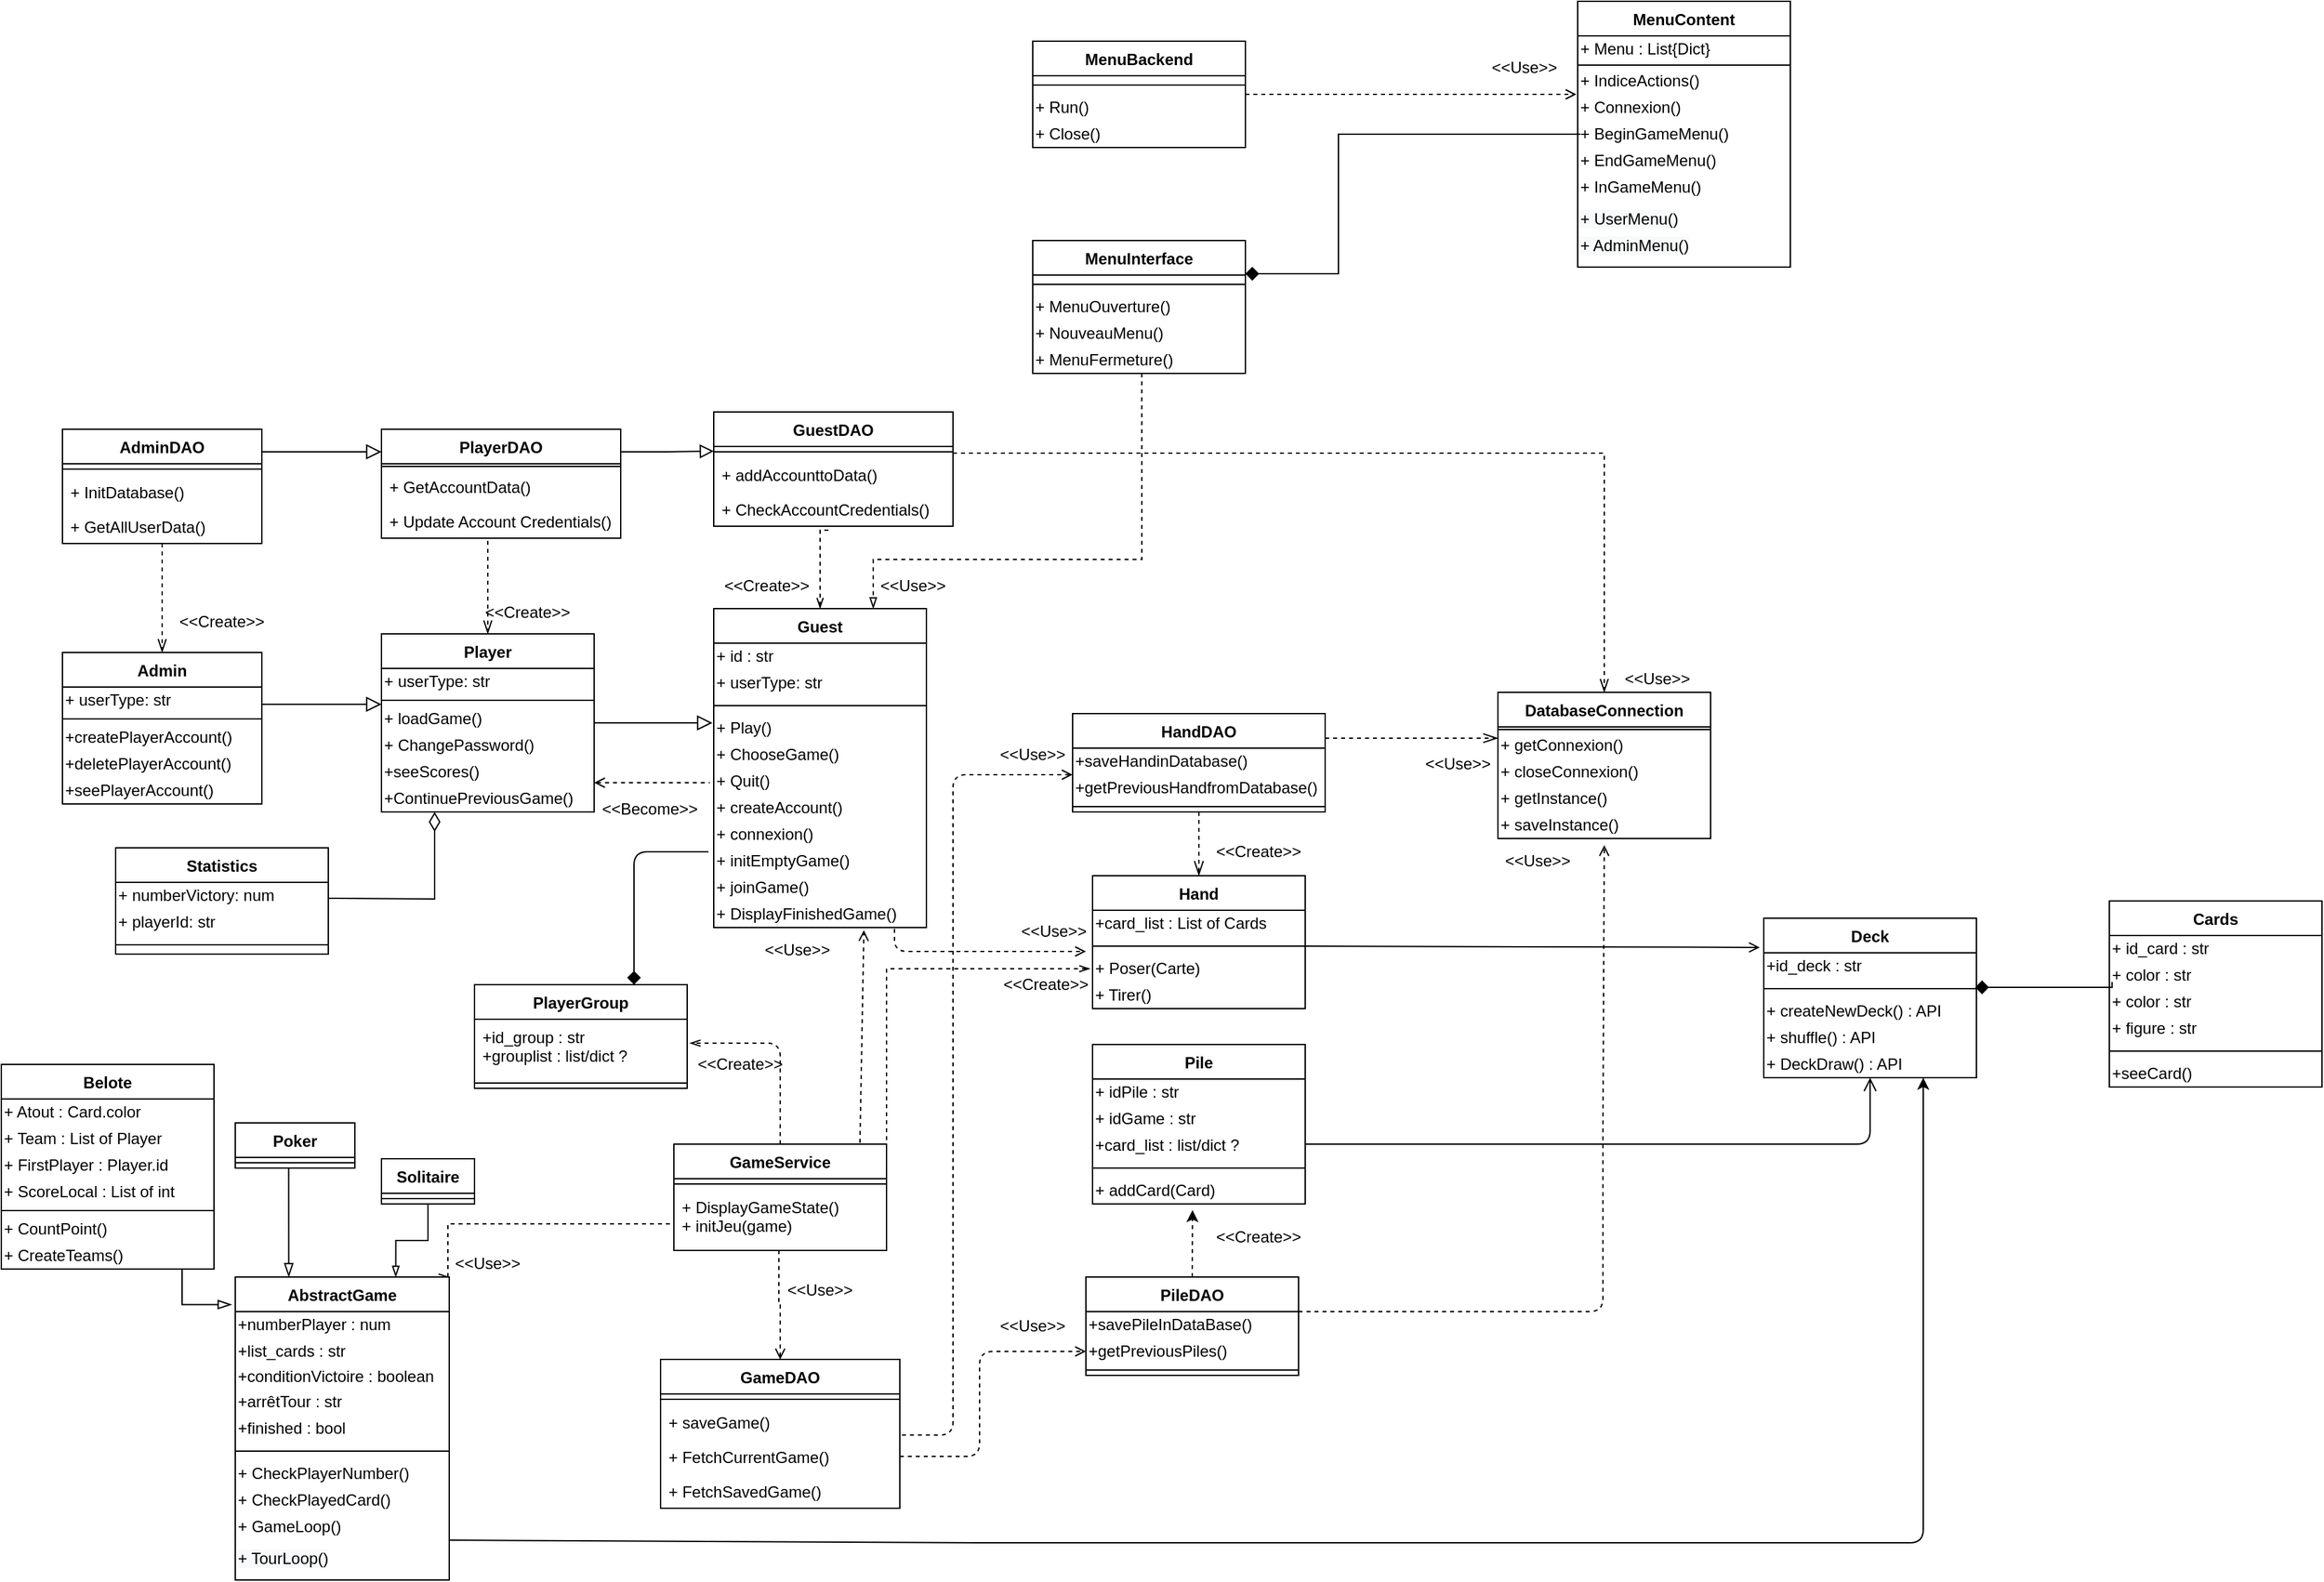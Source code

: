 <mxfile version="13.10.0" type="gitlab" pages="2">
  <diagram id="C5RBs43oDa-KdzZeNtuy" name="Page-1">
    <mxGraphModel dx="1166" dy="2328" grid="0" gridSize="10" guides="1" tooltips="1" connect="1" arrows="1" fold="1" page="1" pageScale="1" pageWidth="2336" pageHeight="1654" background="#ffffff" math="0" shadow="0" extFonts="Permanent Marker^https://fonts.googleapis.com/css?family=Permanent+Marker">
      <root>
        <mxCell id="WIyWlLk6GJQsqaUBKTNV-0" />
        <mxCell id="WIyWlLk6GJQsqaUBKTNV-1" parent="WIyWlLk6GJQsqaUBKTNV-0" />
        <mxCell id="MVKSW0jM2tbk2f1vbTIU-30" style="edgeStyle=orthogonalEdgeStyle;rounded=0;orthogonalLoop=1;jettySize=auto;html=1;exitX=0.5;exitY=1;exitDx=0;exitDy=0;endArrow=blockThin;endFill=0;fontColor=none;entryX=-0.017;entryY=0.091;entryDx=0;entryDy=0;entryPerimeter=0;endSize=8;" parent="WIyWlLk6GJQsqaUBKTNV-1" source="MVKSW0jM2tbk2f1vbTIU-24" target="MVKSW0jM2tbk2f1vbTIU-8" edge="1">
          <mxGeometry relative="1" as="geometry">
            <mxPoint x="461" y="-429" as="targetPoint" />
            <Array as="points">
              <mxPoint x="461" y="-468" />
            </Array>
          </mxGeometry>
        </mxCell>
        <mxCell id="MVKSW0jM2tbk2f1vbTIU-29" style="edgeStyle=orthogonalEdgeStyle;rounded=0;orthogonalLoop=1;jettySize=auto;html=1;exitX=0.5;exitY=1;exitDx=0;exitDy=0;endArrow=blockThin;endFill=0;fontColor=none;entryX=0.25;entryY=0;entryDx=0;entryDy=0;endSize=8;" parent="WIyWlLk6GJQsqaUBKTNV-1" source="MVKSW0jM2tbk2f1vbTIU-20" target="MVKSW0jM2tbk2f1vbTIU-8" edge="1">
          <mxGeometry relative="1" as="geometry">
            <mxPoint x="581" y="-609" as="targetPoint" />
            <Array as="points">
              <mxPoint x="541" y="-571" />
            </Array>
          </mxGeometry>
        </mxCell>
        <mxCell id="MVKSW0jM2tbk2f1vbTIU-31" style="edgeStyle=orthogonalEdgeStyle;rounded=0;orthogonalLoop=1;jettySize=auto;html=1;exitX=0.5;exitY=1;exitDx=0;exitDy=0;entryX=0.75;entryY=0;entryDx=0;entryDy=0;endArrow=blockThin;endFill=0;fontColor=none;jumpSize=8;" parent="WIyWlLk6GJQsqaUBKTNV-1" source="MVKSW0jM2tbk2f1vbTIU-16" target="MVKSW0jM2tbk2f1vbTIU-8" edge="1">
          <mxGeometry relative="1" as="geometry" />
        </mxCell>
        <mxCell id="MVKSW0jM2tbk2f1vbTIU-32" style="edgeStyle=orthogonalEdgeStyle;rounded=0;orthogonalLoop=1;jettySize=auto;html=1;exitX=0;exitY=0.5;exitDx=0;exitDy=0;entryX=1;entryY=0;entryDx=0;entryDy=0;endArrow=openThin;endFill=0;fontColor=none;dashed=1;" parent="WIyWlLk6GJQsqaUBKTNV-1" source="MVKSW0jM2tbk2f1vbTIU-3" target="MVKSW0jM2tbk2f1vbTIU-8" edge="1">
          <mxGeometry relative="1" as="geometry">
            <mxPoint x="661" y="-562" as="targetPoint" />
            <Array as="points">
              <mxPoint x="831" y="-529" />
              <mxPoint x="661" y="-529" />
            </Array>
          </mxGeometry>
        </mxCell>
        <mxCell id="MVKSW0jM2tbk2f1vbTIU-33" value="&amp;lt;&amp;lt;Use&amp;gt;&amp;gt;" style="text;html=1;strokeColor=none;fillColor=none;align=center;verticalAlign=middle;whiteSpace=wrap;rounded=0;fontColor=none;" parent="WIyWlLk6GJQsqaUBKTNV-1" vertex="1">
          <mxGeometry x="671" y="-509" width="40" height="20" as="geometry" />
        </mxCell>
        <mxCell id="MVKSW0jM2tbk2f1vbTIU-39" style="edgeStyle=orthogonalEdgeStyle;rounded=0;orthogonalLoop=1;jettySize=auto;html=1;exitX=1;exitY=0.5;exitDx=0;exitDy=0;dashed=1;endArrow=openThin;endFill=0;fontColor=none;entryX=-0.012;entryY=0.5;entryDx=0;entryDy=0;entryPerimeter=0;" parent="WIyWlLk6GJQsqaUBKTNV-1" source="MVKSW0jM2tbk2f1vbTIU-3" target="6pODGFfM2kmJy-mxRK_K-0" edge="1">
          <mxGeometry relative="1" as="geometry">
            <mxPoint x="1141" y="-479" as="targetPoint" />
            <Array as="points">
              <mxPoint x="991" y="-721" />
            </Array>
          </mxGeometry>
        </mxCell>
        <mxCell id="MVKSW0jM2tbk2f1vbTIU-40" value="&amp;lt;&amp;lt;Create&amp;gt;&amp;gt;" style="text;html=1;strokeColor=none;fillColor=none;align=center;verticalAlign=middle;whiteSpace=wrap;rounded=0;fontColor=none;" parent="WIyWlLk6GJQsqaUBKTNV-1" vertex="1">
          <mxGeometry x="1091" y="-719" width="40" height="20" as="geometry" />
        </mxCell>
        <mxCell id="MVKSW0jM2tbk2f1vbTIU-46" value="&amp;lt;&amp;lt;Use&amp;gt;&amp;gt;" style="text;html=1;strokeColor=none;fillColor=none;align=center;verticalAlign=middle;whiteSpace=wrap;rounded=0;fontColor=none;" parent="WIyWlLk6GJQsqaUBKTNV-1" vertex="1">
          <mxGeometry x="904" y="-745" width="40" height="20" as="geometry" />
        </mxCell>
        <mxCell id="MVKSW0jM2tbk2f1vbTIU-76" style="edgeStyle=orthogonalEdgeStyle;rounded=0;orthogonalLoop=1;jettySize=auto;html=1;exitX=0.5;exitY=1;exitDx=0;exitDy=0;entryX=0.5;entryY=0;entryDx=0;entryDy=0;endArrow=openThin;endFill=0;endSize=9;strokeWidth=1;fontColor=none;dashed=1;" parent="WIyWlLk6GJQsqaUBKTNV-1" source="MVKSW0jM2tbk2f1vbTIU-51" target="MVKSW0jM2tbk2f1vbTIU-47" edge="1">
          <mxGeometry relative="1" as="geometry" />
        </mxCell>
        <mxCell id="MVKSW0jM2tbk2f1vbTIU-87" style="edgeStyle=orthogonalEdgeStyle;rounded=0;orthogonalLoop=1;jettySize=auto;html=1;exitX=1;exitY=0.25;exitDx=0;exitDy=0;entryX=0;entryY=0.225;entryDx=0;entryDy=0;entryPerimeter=0;endArrow=openThin;endFill=0;endSize=9;strokeWidth=1;fontColor=none;dashed=1;" parent="WIyWlLk6GJQsqaUBKTNV-1" source="MVKSW0jM2tbk2f1vbTIU-51" target="MVKSW0jM2tbk2f1vbTIU-146" edge="1">
          <mxGeometry relative="1" as="geometry" />
        </mxCell>
        <mxCell id="MVKSW0jM2tbk2f1vbTIU-57" value="&amp;lt;&amp;lt;Use&amp;gt;&amp;gt;" style="text;html=1;strokeColor=none;fillColor=none;align=center;verticalAlign=middle;whiteSpace=wrap;rounded=0;fontColor=none;" parent="WIyWlLk6GJQsqaUBKTNV-1" vertex="1">
          <mxGeometry x="1097" y="-759" width="40" height="20" as="geometry" />
        </mxCell>
        <mxCell id="MVKSW0jM2tbk2f1vbTIU-71" style="edgeStyle=orthogonalEdgeStyle;rounded=0;orthogonalLoop=1;jettySize=auto;html=1;exitX=1;exitY=0.5;exitDx=0;exitDy=0;endArrow=block;endFill=0;fontColor=none;endSize=9;" parent="WIyWlLk6GJQsqaUBKTNV-1" source="MVKSW0jM2tbk2f1vbTIU-67" edge="1">
          <mxGeometry relative="1" as="geometry">
            <mxPoint x="611" y="-920" as="targetPoint" />
            <Array as="points">
              <mxPoint x="521" y="-920" />
            </Array>
          </mxGeometry>
        </mxCell>
        <mxCell id="MVKSW0jM2tbk2f1vbTIU-88" value="&amp;lt;&amp;lt;Use&amp;gt;&amp;gt;" style="text;html=1;strokeColor=none;fillColor=none;align=center;verticalAlign=middle;whiteSpace=wrap;rounded=0;fontColor=none;" parent="WIyWlLk6GJQsqaUBKTNV-1" vertex="1">
          <mxGeometry x="1401" y="-885" width="40" height="20" as="geometry" />
        </mxCell>
        <mxCell id="MVKSW0jM2tbk2f1vbTIU-89" value="&amp;lt;&amp;lt;Use&amp;gt;&amp;gt;" style="text;html=1;strokeColor=none;fillColor=none;align=center;verticalAlign=middle;whiteSpace=wrap;rounded=0;fontColor=none;" parent="WIyWlLk6GJQsqaUBKTNV-1" vertex="1">
          <mxGeometry x="1461" y="-812" width="40" height="20" as="geometry" />
        </mxCell>
        <mxCell id="MVKSW0jM2tbk2f1vbTIU-101" value="" style="endArrow=open;html=1;strokeWidth=1;fontColor=none;entryX=0.5;entryY=1;entryDx=0;entryDy=0;endFill=0;endSize=8;exitX=1;exitY=-0.25;exitDx=0;exitDy=0;exitPerimeter=0;" parent="WIyWlLk6GJQsqaUBKTNV-1" target="MVKSW0jM2tbk2f1vbTIU-90" edge="1">
          <mxGeometry width="50" height="50" relative="1" as="geometry">
            <mxPoint x="1306" y="-589" as="sourcePoint" />
            <mxPoint x="1820.68" y="-696.998" as="targetPoint" />
            <Array as="points">
              <mxPoint x="1341" y="-589" />
              <mxPoint x="1451" y="-589" />
              <mxPoint x="1471" y="-589" />
              <mxPoint x="1531" y="-589" />
              <mxPoint x="1681" y="-589" />
              <mxPoint x="1731" y="-589" />
            </Array>
          </mxGeometry>
        </mxCell>
        <mxCell id="MVKSW0jM2tbk2f1vbTIU-102" style="edgeStyle=orthogonalEdgeStyle;rounded=0;orthogonalLoop=1;jettySize=auto;html=1;entryX=0.994;entryY=0.429;entryDx=0;entryDy=0;endArrow=diamond;endFill=1;endSize=8;strokeWidth=1;fontColor=none;entryPerimeter=0;exitX=0.013;exitY=0.75;exitDx=0;exitDy=0;exitPerimeter=0;" parent="WIyWlLk6GJQsqaUBKTNV-1" source="MVKSW0jM2tbk2f1vbTIU-111" target="MVKSW0jM2tbk2f1vbTIU-92" edge="1">
          <mxGeometry relative="1" as="geometry">
            <mxPoint x="1906" y="-707" as="sourcePoint" />
            <mxPoint x="1901" y="-705" as="targetPoint" />
            <Array as="points">
              <mxPoint x="1913" y="-707" />
            </Array>
          </mxGeometry>
        </mxCell>
        <mxCell id="MVKSW0jM2tbk2f1vbTIU-106" value="" style="endArrow=classic;html=1;strokeWidth=1;fontColor=none;exitX=1;exitY=0;exitDx=0;exitDy=0;entryX=0.75;entryY=1;entryDx=0;entryDy=0;" parent="WIyWlLk6GJQsqaUBKTNV-1" source="6pODGFfM2kmJy-mxRK_K-17" target="MVKSW0jM2tbk2f1vbTIU-90" edge="1">
          <mxGeometry width="50" height="50" relative="1" as="geometry">
            <mxPoint x="621" y="-399" as="sourcePoint" />
            <mxPoint x="671" y="-449" as="targetPoint" />
            <Array as="points">
              <mxPoint x="1071" y="-289" />
              <mxPoint x="1311" y="-289" />
              <mxPoint x="1771" y="-289" />
            </Array>
          </mxGeometry>
        </mxCell>
        <mxCell id="MVKSW0jM2tbk2f1vbTIU-130" style="edgeStyle=orthogonalEdgeStyle;rounded=0;orthogonalLoop=1;jettySize=auto;html=1;exitX=1;exitY=-0.115;exitDx=0;exitDy=0;endArrow=openThin;endFill=0;endSize=8;strokeWidth=1;fontColor=none;dashed=1;exitPerimeter=0;" parent="WIyWlLk6GJQsqaUBKTNV-1" source="MVKSW0jM2tbk2f1vbTIU-156" target="MVKSW0jM2tbk2f1vbTIU-74" edge="1">
          <mxGeometry relative="1" as="geometry">
            <mxPoint x="1581" y="-799" as="targetPoint" />
          </mxGeometry>
        </mxCell>
        <mxCell id="MVKSW0jM2tbk2f1vbTIU-134" style="edgeStyle=orthogonalEdgeStyle;rounded=0;orthogonalLoop=1;jettySize=auto;html=1;exitX=0.5;exitY=1;exitDx=0;exitDy=0;entryX=0.5;entryY=0;entryDx=0;entryDy=0;dashed=1;endArrow=openThin;endFill=0;endSize=8;strokeWidth=1;fontColor=none;" parent="WIyWlLk6GJQsqaUBKTNV-1" source="MVKSW0jM2tbk2f1vbTIU-126" target="MVKSW0jM2tbk2f1vbTIU-59" edge="1">
          <mxGeometry relative="1" as="geometry">
            <Array as="points">
              <mxPoint x="691" y="-1045" />
            </Array>
          </mxGeometry>
        </mxCell>
        <mxCell id="MVKSW0jM2tbk2f1vbTIU-133" value="&amp;lt;&amp;lt;Use&amp;gt;&amp;gt;" style="text;html=1;strokeColor=none;fillColor=none;align=center;verticalAlign=middle;whiteSpace=wrap;rounded=0;fontColor=none;" parent="WIyWlLk6GJQsqaUBKTNV-1" vertex="1">
          <mxGeometry x="1551" y="-949" width="40" height="20" as="geometry" />
        </mxCell>
        <mxCell id="MVKSW0jM2tbk2f1vbTIU-135" value="&amp;lt;&amp;lt;Create&amp;gt;&amp;gt;" style="text;html=1;strokeColor=none;fillColor=none;align=center;verticalAlign=middle;whiteSpace=wrap;rounded=0;fontColor=none;" parent="WIyWlLk6GJQsqaUBKTNV-1" vertex="1">
          <mxGeometry x="701" y="-999" width="40" height="20" as="geometry" />
        </mxCell>
        <mxCell id="MVKSW0jM2tbk2f1vbTIU-140" style="edgeStyle=orthogonalEdgeStyle;rounded=0;orthogonalLoop=1;jettySize=auto;html=1;exitX=0.5;exitY=1;exitDx=0;exitDy=0;entryX=0.5;entryY=0;entryDx=0;entryDy=0;startArrow=none;startFill=0;startSize=8;endArrow=openThin;endFill=0;endSize=8;strokeWidth=1;fontColor=none;dashed=1;" parent="WIyWlLk6GJQsqaUBKTNV-1" source="MVKSW0jM2tbk2f1vbTIU-137" target="MVKSW0jM2tbk2f1vbTIU-67" edge="1">
          <mxGeometry relative="1" as="geometry" />
        </mxCell>
        <mxCell id="MVKSW0jM2tbk2f1vbTIU-141" value="&amp;lt;&amp;lt;Create&amp;gt;&amp;gt;" style="text;html=1;strokeColor=none;fillColor=none;align=center;verticalAlign=middle;whiteSpace=wrap;rounded=0;fontColor=none;" parent="WIyWlLk6GJQsqaUBKTNV-1" vertex="1">
          <mxGeometry x="471" y="-992" width="40" height="20" as="geometry" />
        </mxCell>
        <mxCell id="5KWjt4JvU5Wqs_fnBMRH-2" style="edgeStyle=orthogonalEdgeStyle;rounded=0;orthogonalLoop=1;jettySize=auto;html=1;exitX=0.5;exitY=0;exitDx=0;exitDy=0;endArrow=none;endFill=0;dashed=1;startArrow=openThin;startFill=0;entryX=0.489;entryY=1.115;entryDx=0;entryDy=0;entryPerimeter=0;" parent="WIyWlLk6GJQsqaUBKTNV-1" source="MVKSW0jM2tbk2f1vbTIU-69" target="6pODGFfM2kmJy-mxRK_K-22" edge="1">
          <mxGeometry relative="1" as="geometry">
            <mxPoint x="941.667" y="-1069" as="targetPoint" />
            <Array as="points">
              <mxPoint x="941" y="-1051" />
            </Array>
          </mxGeometry>
        </mxCell>
        <mxCell id="MVKSW0jM2tbk2f1vbTIU-148" value="" style="endArrow=none;dashed=1;html=1;strokeWidth=1;fontColor=none;endFill=0;startArrow=open;startFill=0;entryX=-0.019;entryY=0.55;entryDx=0;entryDy=0;entryPerimeter=0;" parent="WIyWlLk6GJQsqaUBKTNV-1" target="MVKSW0jM2tbk2f1vbTIU-145" edge="1">
          <mxGeometry width="50" height="50" relative="1" as="geometry">
            <mxPoint x="771" y="-861" as="sourcePoint" />
            <mxPoint x="857" y="-836" as="targetPoint" />
            <Array as="points" />
          </mxGeometry>
        </mxCell>
        <mxCell id="MVKSW0jM2tbk2f1vbTIU-149" value="&amp;lt;&amp;lt;Become&amp;gt;&amp;gt;" style="text;html=1;strokeColor=none;fillColor=none;align=center;verticalAlign=middle;whiteSpace=wrap;rounded=0;fontColor=none;" parent="WIyWlLk6GJQsqaUBKTNV-1" vertex="1">
          <mxGeometry x="793" y="-850" width="40" height="17" as="geometry" />
        </mxCell>
        <mxCell id="MVKSW0jM2tbk2f1vbTIU-161" style="edgeStyle=orthogonalEdgeStyle;rounded=0;orthogonalLoop=1;jettySize=auto;html=1;entryX=0;entryY=0.5;entryDx=0;entryDy=0;startArrow=none;startFill=0;startSize=8;endArrow=block;endFill=0;endSize=8;strokeWidth=1;fontColor=none;" parent="WIyWlLk6GJQsqaUBKTNV-1" edge="1">
          <mxGeometry relative="1" as="geometry">
            <mxPoint x="791" y="-1110" as="sourcePoint" />
            <mxPoint x="861" y="-1110.5" as="targetPoint" />
            <Array as="points">
              <mxPoint x="826" y="-1110" />
            </Array>
          </mxGeometry>
        </mxCell>
        <mxCell id="5KWjt4JvU5Wqs_fnBMRH-5" value="" style="endArrow=open;html=1;dashed=1;endFill=0;entryX=0.706;entryY=1.1;entryDx=0;entryDy=0;entryPerimeter=0;" parent="WIyWlLk6GJQsqaUBKTNV-1" target="-jVV_tjKB2xZgc6NiaeC-3" edge="1">
          <mxGeometry width="50" height="50" relative="1" as="geometry">
            <mxPoint x="971" y="-590" as="sourcePoint" />
            <mxPoint x="891" y="-749" as="targetPoint" />
            <Array as="points" />
          </mxGeometry>
        </mxCell>
        <mxCell id="EFQg02jSNUdTk51ZG_iw-3" value="" style="endArrow=open;html=1;exitX=1;exitY=0;exitDx=0;exitDy=0;dashed=1;endFill=0;entryX=0.5;entryY=1.25;entryDx=0;entryDy=0;entryPerimeter=0;" parent="WIyWlLk6GJQsqaUBKTNV-1" source="j5mQaF7iKfYprfHEsIhR-23" target="6pODGFfM2kmJy-mxRK_K-26" edge="1">
          <mxGeometry width="50" height="50" relative="1" as="geometry">
            <mxPoint x="1301" y="-608" as="sourcePoint" />
            <mxPoint x="1530" y="-619" as="targetPoint" />
            <Array as="points">
              <mxPoint x="1530" y="-463" />
              <mxPoint x="1530" y="-599" />
            </Array>
          </mxGeometry>
        </mxCell>
        <mxCell id="EFQg02jSNUdTk51ZG_iw-5" value="" style="endArrow=open;html=1;dashed=1;endFill=0;exitX=0.85;exitY=1.05;exitDx=0;exitDy=0;exitPerimeter=0;" parent="WIyWlLk6GJQsqaUBKTNV-1" source="-jVV_tjKB2xZgc6NiaeC-3" edge="1">
          <mxGeometry width="50" height="50" relative="1" as="geometry">
            <mxPoint x="974" y="-772" as="sourcePoint" />
            <mxPoint x="1141" y="-734" as="targetPoint" />
            <Array as="points">
              <mxPoint x="997" y="-734" />
            </Array>
          </mxGeometry>
        </mxCell>
        <mxCell id="vX9UZndPWUMwB3qCK8qp-0" style="edgeStyle=orthogonalEdgeStyle;rounded=0;orthogonalLoop=1;jettySize=auto;html=1;exitX=0.013;exitY=0.5;exitDx=0;exitDy=0;entryX=1;entryY=0.25;entryDx=0;entryDy=0;endArrow=diamond;endFill=1;endSize=8;strokeWidth=1;fontColor=none;exitPerimeter=0;" parent="WIyWlLk6GJQsqaUBKTNV-1" source="vX9UZndPWUMwB3qCK8qp-10" target="vX9UZndPWUMwB3qCK8qp-15" edge="1">
          <mxGeometry relative="1" as="geometry">
            <mxPoint x="2011" y="-729" as="sourcePoint" />
            <mxPoint x="1911" y="-729" as="targetPoint" />
            <Array as="points">
              <mxPoint x="1331" y="-1349" />
              <mxPoint x="1331" y="-1244" />
            </Array>
          </mxGeometry>
        </mxCell>
        <mxCell id="vX9UZndPWUMwB3qCK8qp-20" style="edgeStyle=orthogonalEdgeStyle;rounded=0;orthogonalLoop=1;jettySize=auto;html=1;dashed=1;endArrow=open;endFill=0;fontColor=none;" parent="WIyWlLk6GJQsqaUBKTNV-1" source="vX9UZndPWUMwB3qCK8qp-3" edge="1">
          <mxGeometry relative="1" as="geometry">
            <Array as="points">
              <mxPoint x="1510" y="-1379" />
            </Array>
            <mxPoint x="961.08" y="-816" as="sourcePoint" />
            <mxPoint x="1510" y="-1379" as="targetPoint" />
          </mxGeometry>
        </mxCell>
        <mxCell id="vX9UZndPWUMwB3qCK8qp-21" value="&amp;lt;&amp;lt;Use&amp;gt;&amp;gt;" style="text;html=1;strokeColor=none;fillColor=none;align=center;verticalAlign=middle;whiteSpace=wrap;rounded=0;fontColor=none;" parent="WIyWlLk6GJQsqaUBKTNV-1" vertex="1">
          <mxGeometry x="1451" y="-1409" width="40" height="20" as="geometry" />
        </mxCell>
        <mxCell id="vX9UZndPWUMwB3qCK8qp-22" style="edgeStyle=orthogonalEdgeStyle;rounded=0;orthogonalLoop=1;jettySize=auto;html=1;dashed=1;endArrow=blockThin;endFill=0;fontColor=none;exitX=0.513;exitY=1;exitDx=0;exitDy=0;exitPerimeter=0;entryX=0.75;entryY=0;entryDx=0;entryDy=0;" parent="WIyWlLk6GJQsqaUBKTNV-1" target="MVKSW0jM2tbk2f1vbTIU-69" edge="1">
          <mxGeometry relative="1" as="geometry">
            <Array as="points">
              <mxPoint x="1183" y="-1029" />
              <mxPoint x="981" y="-1029" />
            </Array>
            <mxPoint x="1183.08" y="-1169" as="sourcePoint" />
            <mxPoint x="981" y="-949" as="targetPoint" />
          </mxGeometry>
        </mxCell>
        <mxCell id="vX9UZndPWUMwB3qCK8qp-23" value="&amp;lt;&amp;lt;Use&amp;gt;&amp;gt;" style="text;html=1;strokeColor=none;fillColor=none;align=center;verticalAlign=middle;whiteSpace=wrap;rounded=0;fontColor=none;" parent="WIyWlLk6GJQsqaUBKTNV-1" vertex="1">
          <mxGeometry x="991" y="-1019" width="40" height="20" as="geometry" />
        </mxCell>
        <mxCell id="vX9UZndPWUMwB3qCK8qp-27" style="edgeStyle=orthogonalEdgeStyle;rounded=0;orthogonalLoop=1;jettySize=auto;html=1;exitX=1;exitY=0.5;exitDx=0;exitDy=0;endArrow=block;endFill=0;fontColor=none;endSize=9;" parent="WIyWlLk6GJQsqaUBKTNV-1" source="MVKSW0jM2tbk2f1vbTIU-59" edge="1">
          <mxGeometry relative="1" as="geometry">
            <mxPoint x="531" y="-912" as="sourcePoint" />
            <mxPoint x="860" y="-906" as="targetPoint" />
            <Array as="points">
              <mxPoint x="771" y="-906" />
            </Array>
          </mxGeometry>
        </mxCell>
        <mxCell id="6pODGFfM2kmJy-mxRK_K-18" value="&amp;lt;&amp;lt;Create&amp;gt;&amp;gt;" style="text;html=1;strokeColor=none;fillColor=none;align=center;verticalAlign=middle;whiteSpace=wrap;rounded=0;fontColor=none;" parent="WIyWlLk6GJQsqaUBKTNV-1" vertex="1">
          <mxGeometry x="1251" y="-529" width="40" height="20" as="geometry" />
        </mxCell>
        <mxCell id="gtPNyip63HOGCp3EMdQr-7" style="edgeStyle=orthogonalEdgeStyle;rounded=0;orthogonalLoop=1;jettySize=auto;html=1;exitX=1;exitY=0.5;exitDx=0;exitDy=0;endArrow=diamondThin;endFill=0;entryX=0.25;entryY=1;entryDx=0;entryDy=0;endSize=12;" parent="WIyWlLk6GJQsqaUBKTNV-1" target="YCm6hbGx7Tqcxz9hwrIw-10" edge="1">
          <mxGeometry relative="1" as="geometry">
            <mxPoint x="646" y="-818" as="targetPoint" />
            <mxPoint x="571" y="-774.0" as="sourcePoint" />
          </mxGeometry>
        </mxCell>
        <mxCell id="gtPNyip63HOGCp3EMdQr-16" style="edgeStyle=orthogonalEdgeStyle;rounded=0;orthogonalLoop=1;jettySize=auto;html=1;exitX=0.5;exitY=0;exitDx=0;exitDy=0;entryX=0.494;entryY=1;entryDx=0;entryDy=0;entryPerimeter=0;endArrow=none;endFill=0;dashed=1;startArrow=open;startFill=0;" parent="WIyWlLk6GJQsqaUBKTNV-1" source="gtPNyip63HOGCp3EMdQr-10" target="MVKSW0jM2tbk2f1vbTIU-3" edge="1">
          <mxGeometry relative="1" as="geometry">
            <Array as="points">
              <mxPoint x="910" y="-468" />
            </Array>
          </mxGeometry>
        </mxCell>
        <mxCell id="j5mQaF7iKfYprfHEsIhR-0" value="" style="endArrow=open;html=1;entryX=0;entryY=1;entryDx=0;entryDy=0;exitX=1.009;exitY=0.878;exitDx=0;exitDy=0;exitPerimeter=0;dashed=1;endFill=0;" parent="WIyWlLk6GJQsqaUBKTNV-1" source="gtPNyip63HOGCp3EMdQr-12" target="YCm6hbGx7Tqcxz9hwrIw-0" edge="1">
          <mxGeometry width="50" height="50" relative="1" as="geometry">
            <mxPoint x="1011" y="-359" as="sourcePoint" />
            <mxPoint x="1061" y="-409" as="targetPoint" />
            <Array as="points">
              <mxPoint x="1041" y="-370" />
              <mxPoint x="1041" y="-609" />
              <mxPoint x="1041" y="-867" />
            </Array>
          </mxGeometry>
        </mxCell>
        <mxCell id="j5mQaF7iKfYprfHEsIhR-1" value="&amp;lt;&amp;lt;Use&amp;gt;&amp;gt;" style="text;html=1;strokeColor=none;fillColor=none;align=center;verticalAlign=middle;whiteSpace=wrap;rounded=0;fontColor=none;" parent="WIyWlLk6GJQsqaUBKTNV-1" vertex="1">
          <mxGeometry x="1081" y="-892" width="40" height="20" as="geometry" />
        </mxCell>
        <mxCell id="j5mQaF7iKfYprfHEsIhR-2" value="" style="endArrow=open;html=1;dashed=1;entryX=0;entryY=0.5;entryDx=0;entryDy=0;exitX=1;exitY=0.5;exitDx=0;exitDy=0;endFill=0;" parent="WIyWlLk6GJQsqaUBKTNV-1" source="gtPNyip63HOGCp3EMdQr-13" target="j5mQaF7iKfYprfHEsIhR-24" edge="1">
          <mxGeometry width="50" height="50" relative="1" as="geometry">
            <mxPoint x="1041" y="-621" as="sourcePoint" />
            <mxPoint x="1141.0" y="-619" as="targetPoint" />
            <Array as="points">
              <mxPoint x="1061" y="-354" />
              <mxPoint x="1061" y="-433" />
            </Array>
          </mxGeometry>
        </mxCell>
        <mxCell id="j5mQaF7iKfYprfHEsIhR-3" value="&amp;lt;&amp;lt;Use&amp;gt;&amp;gt;" style="text;html=1;strokeColor=none;fillColor=none;align=center;verticalAlign=middle;whiteSpace=wrap;rounded=0;fontColor=none;" parent="WIyWlLk6GJQsqaUBKTNV-1" vertex="1">
          <mxGeometry x="1081" y="-462" width="40" height="20" as="geometry" />
        </mxCell>
        <mxCell id="j5mQaF7iKfYprfHEsIhR-4" value="&amp;lt;&amp;lt;Create&amp;gt;&amp;gt;" style="text;html=1;strokeColor=none;fillColor=none;align=center;verticalAlign=middle;whiteSpace=wrap;rounded=0;fontColor=none;" parent="WIyWlLk6GJQsqaUBKTNV-1" vertex="1">
          <mxGeometry x="1251" y="-819" width="40" height="20" as="geometry" />
        </mxCell>
        <mxCell id="j5mQaF7iKfYprfHEsIhR-5" value="&amp;lt;&amp;lt;Use&amp;gt;&amp;gt;" style="text;html=1;strokeColor=none;fillColor=none;align=center;verticalAlign=middle;whiteSpace=wrap;rounded=0;fontColor=none;" parent="WIyWlLk6GJQsqaUBKTNV-1" vertex="1">
          <mxGeometry x="921" y="-489" width="40" height="20" as="geometry" />
        </mxCell>
        <mxCell id="j5mQaF7iKfYprfHEsIhR-6" value="&amp;lt;&amp;lt;Create&amp;gt;&amp;gt;" style="text;html=1;strokeColor=none;fillColor=none;align=center;verticalAlign=middle;whiteSpace=wrap;rounded=0;fontColor=none;" parent="WIyWlLk6GJQsqaUBKTNV-1" vertex="1">
          <mxGeometry x="881" y="-1019" width="40" height="20" as="geometry" />
        </mxCell>
        <mxCell id="j5mQaF7iKfYprfHEsIhR-18" value="" style="endArrow=openThin;html=1;dashed=1;exitX=0.5;exitY=0;exitDx=0;exitDy=0;endFill=0;" parent="WIyWlLk6GJQsqaUBKTNV-1" source="MVKSW0jM2tbk2f1vbTIU-0" edge="1">
          <mxGeometry width="50" height="50" relative="1" as="geometry">
            <mxPoint x="851" y="-619" as="sourcePoint" />
            <mxPoint x="843" y="-665" as="targetPoint" />
            <Array as="points">
              <mxPoint x="911" y="-665" />
            </Array>
          </mxGeometry>
        </mxCell>
        <mxCell id="j5mQaF7iKfYprfHEsIhR-19" value="&amp;lt;&amp;lt;Create&amp;gt;&amp;gt;" style="text;html=1;strokeColor=none;fillColor=none;align=center;verticalAlign=middle;whiteSpace=wrap;rounded=0;fontColor=none;" parent="WIyWlLk6GJQsqaUBKTNV-1" vertex="1">
          <mxGeometry x="861" y="-659" width="40" height="20" as="geometry" />
        </mxCell>
        <mxCell id="j5mQaF7iKfYprfHEsIhR-20" value="" style="endArrow=none;html=1;exitX=0.75;exitY=0;exitDx=0;exitDy=0;endFill=0;startArrow=diamond;startFill=1;startSize=8;" parent="WIyWlLk6GJQsqaUBKTNV-1" source="j5mQaF7iKfYprfHEsIhR-13" edge="1">
          <mxGeometry width="50" height="50" relative="1" as="geometry">
            <mxPoint x="851" y="-619" as="sourcePoint" />
            <mxPoint x="857" y="-809" as="targetPoint" />
            <Array as="points">
              <mxPoint x="801" y="-809" />
            </Array>
          </mxGeometry>
        </mxCell>
        <mxCell id="j5mQaF7iKfYprfHEsIhR-31" value="" style="endArrow=open;html=1;exitX=1;exitY=0.5;exitDx=0;exitDy=0;exitPerimeter=0;entryX=-0.019;entryY=0.183;entryDx=0;entryDy=0;entryPerimeter=0;endFill=0;" parent="WIyWlLk6GJQsqaUBKTNV-1" source="MVKSW0jM2tbk2f1vbTIU-49" target="MVKSW0jM2tbk2f1vbTIU-90" edge="1">
          <mxGeometry width="50" height="50" relative="1" as="geometry">
            <mxPoint x="1351" y="-719" as="sourcePoint" />
            <mxPoint x="1646" y="-737" as="targetPoint" />
          </mxGeometry>
        </mxCell>
        <mxCell id="MVKSW0jM2tbk2f1vbTIU-69" value="Guest" style="swimlane;fontStyle=1;align=center;verticalAlign=top;childLayout=stackLayout;horizontal=1;startSize=26;horizontalStack=0;resizeParent=1;resizeParentMax=0;resizeLast=0;collapsible=1;marginBottom=0;fontColor=none;" parent="WIyWlLk6GJQsqaUBKTNV-1" vertex="1">
          <mxGeometry x="861" y="-992" width="160" height="240" as="geometry" />
        </mxCell>
        <mxCell id="6pODGFfM2kmJy-mxRK_K-14" value="+ id : str" style="text;html=1;align=left;verticalAlign=middle;resizable=0;points=[];autosize=1;fontColor=none;" parent="MVKSW0jM2tbk2f1vbTIU-69" vertex="1">
          <mxGeometry y="26" width="160" height="20" as="geometry" />
        </mxCell>
        <mxCell id="6pODGFfM2kmJy-mxRK_K-15" value="+ userType: str" style="text;html=1;align=left;verticalAlign=middle;resizable=0;points=[];autosize=1;fontColor=none;" parent="MVKSW0jM2tbk2f1vbTIU-69" vertex="1">
          <mxGeometry y="46" width="160" height="20" as="geometry" />
        </mxCell>
        <mxCell id="MVKSW0jM2tbk2f1vbTIU-70" value="" style="line;strokeWidth=1;fillColor=none;align=left;verticalAlign=middle;spacingTop=-1;spacingLeft=3;spacingRight=3;rotatable=0;labelPosition=right;points=[];portConstraint=eastwest;" parent="MVKSW0jM2tbk2f1vbTIU-69" vertex="1">
          <mxGeometry y="66" width="160" height="14" as="geometry" />
        </mxCell>
        <mxCell id="MVKSW0jM2tbk2f1vbTIU-151" value="+ Play()" style="text;html=1;align=left;verticalAlign=middle;resizable=0;points=[];autosize=1;fontColor=none;" parent="MVKSW0jM2tbk2f1vbTIU-69" vertex="1">
          <mxGeometry y="80" width="160" height="20" as="geometry" />
        </mxCell>
        <mxCell id="gtPNyip63HOGCp3EMdQr-3" value="+ ChooseGame()" style="text;html=1;align=left;verticalAlign=middle;resizable=0;points=[];autosize=1;fontColor=none;" parent="MVKSW0jM2tbk2f1vbTIU-69" vertex="1">
          <mxGeometry y="100" width="160" height="20" as="geometry" />
        </mxCell>
        <mxCell id="MVKSW0jM2tbk2f1vbTIU-145" value="+ Quit()" style="text;html=1;align=left;verticalAlign=middle;resizable=0;points=[];autosize=1;fontColor=none;" parent="MVKSW0jM2tbk2f1vbTIU-69" vertex="1">
          <mxGeometry y="120" width="160" height="20" as="geometry" />
        </mxCell>
        <mxCell id="MVKSW0jM2tbk2f1vbTIU-144" value="+ createAccount()" style="text;html=1;align=left;verticalAlign=middle;resizable=0;points=[];autosize=1;fontColor=none;" parent="MVKSW0jM2tbk2f1vbTIU-69" vertex="1">
          <mxGeometry y="140" width="160" height="20" as="geometry" />
        </mxCell>
        <mxCell id="MVKSW0jM2tbk2f1vbTIU-142" value="+ connexion()" style="text;html=1;align=left;verticalAlign=middle;resizable=0;points=[];autosize=1;fontColor=none;" parent="MVKSW0jM2tbk2f1vbTIU-69" vertex="1">
          <mxGeometry y="160" width="160" height="20" as="geometry" />
        </mxCell>
        <mxCell id="gtPNyip63HOGCp3EMdQr-4" value="+ initEmptyGame()" style="text;html=1;align=left;verticalAlign=middle;resizable=0;points=[];autosize=1;fontColor=none;" parent="MVKSW0jM2tbk2f1vbTIU-69" vertex="1">
          <mxGeometry y="180" width="160" height="20" as="geometry" />
        </mxCell>
        <mxCell id="gtPNyip63HOGCp3EMdQr-5" value="+ joinGame()" style="text;html=1;align=left;verticalAlign=middle;resizable=0;points=[];autosize=1;fontColor=none;" parent="MVKSW0jM2tbk2f1vbTIU-69" vertex="1">
          <mxGeometry y="200" width="160" height="20" as="geometry" />
        </mxCell>
        <mxCell id="-jVV_tjKB2xZgc6NiaeC-3" value="+ DisplayFinishedGame()" style="text;html=1;align=left;verticalAlign=middle;resizable=0;points=[];autosize=1;fontColor=none;" parent="MVKSW0jM2tbk2f1vbTIU-69" vertex="1">
          <mxGeometry y="220" width="160" height="20" as="geometry" />
        </mxCell>
        <mxCell id="MVKSW0jM2tbk2f1vbTIU-126" value="PlayerDAO" style="swimlane;fontStyle=1;align=center;verticalAlign=top;childLayout=stackLayout;horizontal=1;startSize=26;horizontalStack=0;resizeParent=1;resizeParentMax=0;resizeLast=0;collapsible=1;marginBottom=0;fontColor=none;" parent="WIyWlLk6GJQsqaUBKTNV-1" vertex="1">
          <mxGeometry x="611" y="-1127" width="180" height="82" as="geometry" />
        </mxCell>
        <mxCell id="MVKSW0jM2tbk2f1vbTIU-128" value="" style="line;strokeWidth=1;fillColor=none;align=left;verticalAlign=middle;spacingTop=-1;spacingLeft=3;spacingRight=3;rotatable=0;labelPosition=right;points=[];portConstraint=eastwest;" parent="MVKSW0jM2tbk2f1vbTIU-126" vertex="1">
          <mxGeometry y="26" width="180" height="4" as="geometry" />
        </mxCell>
        <mxCell id="6pODGFfM2kmJy-mxRK_K-21" value="+ GetAccountData() " style="text;strokeColor=none;fillColor=none;align=left;verticalAlign=top;spacingLeft=4;spacingRight=4;overflow=hidden;rotatable=0;points=[[0,0.5],[1,0.5]];portConstraint=eastwest;" parent="MVKSW0jM2tbk2f1vbTIU-126" vertex="1">
          <mxGeometry y="30" width="180" height="26" as="geometry" />
        </mxCell>
        <mxCell id="6pODGFfM2kmJy-mxRK_K-27" value="+ Update Account Credentials() " style="text;strokeColor=none;fillColor=none;align=left;verticalAlign=top;spacingLeft=4;spacingRight=4;overflow=hidden;rotatable=0;points=[[0,0.5],[1,0.5]];portConstraint=eastwest;" parent="MVKSW0jM2tbk2f1vbTIU-126" vertex="1">
          <mxGeometry y="56" width="180" height="26" as="geometry" />
        </mxCell>
        <mxCell id="MVKSW0jM2tbk2f1vbTIU-137" value="AdminDAO" style="swimlane;fontStyle=1;align=center;verticalAlign=top;childLayout=stackLayout;horizontal=1;startSize=26;horizontalStack=0;resizeParent=1;resizeParentMax=0;resizeLast=0;collapsible=1;marginBottom=0;fontColor=none;" parent="WIyWlLk6GJQsqaUBKTNV-1" vertex="1">
          <mxGeometry x="371" y="-1127" width="150" height="86" as="geometry" />
        </mxCell>
        <mxCell id="MVKSW0jM2tbk2f1vbTIU-138" value="" style="line;strokeWidth=1;fillColor=none;align=left;verticalAlign=middle;spacingTop=-1;spacingLeft=3;spacingRight=3;rotatable=0;labelPosition=right;points=[];portConstraint=eastwest;" parent="MVKSW0jM2tbk2f1vbTIU-137" vertex="1">
          <mxGeometry y="26" width="150" height="8" as="geometry" />
        </mxCell>
        <mxCell id="6pODGFfM2kmJy-mxRK_K-23" value="+ InitDatabase() " style="text;strokeColor=none;fillColor=none;align=left;verticalAlign=top;spacingLeft=4;spacingRight=4;overflow=hidden;rotatable=0;points=[[0,0.5],[1,0.5]];portConstraint=eastwest;" parent="MVKSW0jM2tbk2f1vbTIU-137" vertex="1">
          <mxGeometry y="34" width="150" height="26" as="geometry" />
        </mxCell>
        <mxCell id="gtPNyip63HOGCp3EMdQr-0" value="+ GetAllUserData() " style="text;strokeColor=none;fillColor=none;align=left;verticalAlign=top;spacingLeft=4;spacingRight=4;overflow=hidden;rotatable=0;points=[[0,0.5],[1,0.5]];portConstraint=eastwest;" parent="MVKSW0jM2tbk2f1vbTIU-137" vertex="1">
          <mxGeometry y="60" width="150" height="26" as="geometry" />
        </mxCell>
        <mxCell id="MVKSW0jM2tbk2f1vbTIU-153" value="GuestDAO" style="swimlane;fontStyle=1;align=center;verticalAlign=top;childLayout=stackLayout;horizontal=1;startSize=26;horizontalStack=0;resizeParent=1;resizeParentMax=0;resizeLast=0;collapsible=1;marginBottom=0;fontColor=none;" parent="WIyWlLk6GJQsqaUBKTNV-1" vertex="1">
          <mxGeometry x="861" y="-1140" width="180" height="86" as="geometry" />
        </mxCell>
        <mxCell id="MVKSW0jM2tbk2f1vbTIU-155" value="" style="line;strokeWidth=1;fillColor=none;align=left;verticalAlign=middle;spacingTop=-1;spacingLeft=3;spacingRight=3;rotatable=0;labelPosition=right;points=[];portConstraint=eastwest;" parent="MVKSW0jM2tbk2f1vbTIU-153" vertex="1">
          <mxGeometry y="26" width="180" height="8" as="geometry" />
        </mxCell>
        <mxCell id="MVKSW0jM2tbk2f1vbTIU-156" value="+ addAccounttoData() " style="text;strokeColor=none;fillColor=none;align=left;verticalAlign=top;spacingLeft=4;spacingRight=4;overflow=hidden;rotatable=0;points=[[0,0.5],[1,0.5]];portConstraint=eastwest;" parent="MVKSW0jM2tbk2f1vbTIU-153" vertex="1">
          <mxGeometry y="34" width="180" height="26" as="geometry" />
        </mxCell>
        <mxCell id="6pODGFfM2kmJy-mxRK_K-22" value="+ CheckAccountCredentials() " style="text;strokeColor=none;fillColor=none;align=left;verticalAlign=top;spacingLeft=4;spacingRight=4;overflow=hidden;rotatable=0;points=[[0,0.5],[1,0.5]];portConstraint=eastwest;" parent="MVKSW0jM2tbk2f1vbTIU-153" vertex="1">
          <mxGeometry y="60" width="180" height="26" as="geometry" />
        </mxCell>
        <mxCell id="vX9UZndPWUMwB3qCK8qp-1" value="MenuBackend" style="swimlane;fontStyle=1;align=center;verticalAlign=top;childLayout=stackLayout;horizontal=1;startSize=26;horizontalStack=0;resizeParent=1;resizeParentMax=0;resizeLast=0;collapsible=1;marginBottom=0;fontColor=none;" parent="WIyWlLk6GJQsqaUBKTNV-1" vertex="1">
          <mxGeometry x="1101" y="-1419" width="160" height="80" as="geometry" />
        </mxCell>
        <mxCell id="vX9UZndPWUMwB3qCK8qp-2" value="" style="line;strokeWidth=1;fillColor=none;align=left;verticalAlign=middle;spacingTop=-1;spacingLeft=3;spacingRight=3;rotatable=0;labelPosition=right;points=[];portConstraint=eastwest;" parent="vX9UZndPWUMwB3qCK8qp-1" vertex="1">
          <mxGeometry y="26" width="160" height="14" as="geometry" />
        </mxCell>
        <mxCell id="vX9UZndPWUMwB3qCK8qp-3" value="+ Run()" style="text;html=1;align=left;verticalAlign=middle;resizable=0;points=[];autosize=1;fontColor=none;" parent="vX9UZndPWUMwB3qCK8qp-1" vertex="1">
          <mxGeometry y="40" width="160" height="20" as="geometry" />
        </mxCell>
        <mxCell id="vX9UZndPWUMwB3qCK8qp-4" value="+ Close()" style="text;html=1;align=left;verticalAlign=middle;resizable=0;points=[];autosize=1;fontColor=none;" parent="vX9UZndPWUMwB3qCK8qp-1" vertex="1">
          <mxGeometry y="60" width="160" height="20" as="geometry" />
        </mxCell>
        <mxCell id="vX9UZndPWUMwB3qCK8qp-5" value="MenuContent" style="swimlane;fontStyle=1;align=center;verticalAlign=top;childLayout=stackLayout;horizontal=1;startSize=26;horizontalStack=0;resizeParent=1;resizeParentMax=0;resizeLast=0;collapsible=1;marginBottom=0;fontColor=none;" parent="WIyWlLk6GJQsqaUBKTNV-1" vertex="1">
          <mxGeometry x="1511" y="-1449" width="160" height="200" as="geometry" />
        </mxCell>
        <mxCell id="vX9UZndPWUMwB3qCK8qp-6" value="+ Menu : List{Dict}&amp;nbsp;" style="text;html=1;align=left;verticalAlign=middle;resizable=0;points=[];autosize=1;" parent="vX9UZndPWUMwB3qCK8qp-5" vertex="1">
          <mxGeometry y="26" width="160" height="20" as="geometry" />
        </mxCell>
        <mxCell id="vX9UZndPWUMwB3qCK8qp-7" value="" style="line;strokeWidth=1;fillColor=none;align=left;verticalAlign=middle;spacingTop=-1;spacingLeft=3;spacingRight=3;rotatable=0;labelPosition=right;points=[];portConstraint=eastwest;" parent="vX9UZndPWUMwB3qCK8qp-5" vertex="1">
          <mxGeometry y="46" width="160" height="4" as="geometry" />
        </mxCell>
        <mxCell id="vX9UZndPWUMwB3qCK8qp-8" value="+ IndiceActions()" style="text;html=1;align=left;verticalAlign=middle;resizable=0;points=[];autosize=1;fontColor=none;" parent="vX9UZndPWUMwB3qCK8qp-5" vertex="1">
          <mxGeometry y="50" width="160" height="20" as="geometry" />
        </mxCell>
        <mxCell id="vX9UZndPWUMwB3qCK8qp-9" value="+ Connexion()" style="text;html=1;align=left;verticalAlign=middle;resizable=0;points=[];autosize=1;fontColor=none;" parent="vX9UZndPWUMwB3qCK8qp-5" vertex="1">
          <mxGeometry y="70" width="160" height="20" as="geometry" />
        </mxCell>
        <mxCell id="vX9UZndPWUMwB3qCK8qp-10" value="+ BeginGameMenu()" style="text;html=1;align=left;verticalAlign=middle;resizable=0;points=[];autosize=1;fontColor=none;" parent="vX9UZndPWUMwB3qCK8qp-5" vertex="1">
          <mxGeometry y="90" width="160" height="20" as="geometry" />
        </mxCell>
        <mxCell id="vX9UZndPWUMwB3qCK8qp-11" value="+ EndGameMenu()" style="text;html=1;align=left;verticalAlign=middle;resizable=0;points=[];autosize=1;fontColor=none;" parent="vX9UZndPWUMwB3qCK8qp-5" vertex="1">
          <mxGeometry y="110" width="160" height="20" as="geometry" />
        </mxCell>
        <mxCell id="vX9UZndPWUMwB3qCK8qp-12" value="+ InGameMenu()" style="text;html=1;align=left;verticalAlign=middle;resizable=0;points=[];autosize=1;fontColor=none;" parent="vX9UZndPWUMwB3qCK8qp-5" vertex="1">
          <mxGeometry y="130" width="160" height="20" as="geometry" />
        </mxCell>
        <mxCell id="vX9UZndPWUMwB3qCK8qp-13" value="&lt;span style=&quot;color: rgb(0 , 0 , 0) ; font-family: &amp;#34;helvetica&amp;#34; ; font-size: 12px ; font-style: normal ; font-weight: 400 ; letter-spacing: normal ; text-align: left ; text-indent: 0px ; text-transform: none ; word-spacing: 0px ; background-color: rgb(248 , 249 , 250) ; display: inline ; float: none&quot;&gt;+ UserMenu()&lt;/span&gt;" style="text;whiteSpace=wrap;html=1;" parent="vX9UZndPWUMwB3qCK8qp-5" vertex="1">
          <mxGeometry y="150" width="160" height="20" as="geometry" />
        </mxCell>
        <mxCell id="vX9UZndPWUMwB3qCK8qp-14" value="&lt;span style=&quot;color: rgb(0 , 0 , 0) ; font-family: &amp;#34;helvetica&amp;#34; ; font-size: 12px ; font-style: normal ; font-weight: 400 ; letter-spacing: normal ; text-align: left ; text-indent: 0px ; text-transform: none ; word-spacing: 0px ; background-color: rgb(248 , 249 , 250) ; display: inline ; float: none&quot;&gt;+ AdminMenu()&lt;/span&gt;" style="text;whiteSpace=wrap;html=1;" parent="vX9UZndPWUMwB3qCK8qp-5" vertex="1">
          <mxGeometry y="170" width="160" height="30" as="geometry" />
        </mxCell>
        <mxCell id="vX9UZndPWUMwB3qCK8qp-15" value="MenuInterface" style="swimlane;fontStyle=1;align=center;verticalAlign=top;childLayout=stackLayout;horizontal=1;startSize=26;horizontalStack=0;resizeParent=1;resizeParentMax=0;resizeLast=0;collapsible=1;marginBottom=0;fontColor=none;" parent="WIyWlLk6GJQsqaUBKTNV-1" vertex="1">
          <mxGeometry x="1101" y="-1269" width="160" height="100" as="geometry" />
        </mxCell>
        <mxCell id="vX9UZndPWUMwB3qCK8qp-16" value="" style="line;strokeWidth=1;fillColor=none;align=left;verticalAlign=middle;spacingTop=-1;spacingLeft=3;spacingRight=3;rotatable=0;labelPosition=right;points=[];portConstraint=eastwest;" parent="vX9UZndPWUMwB3qCK8qp-15" vertex="1">
          <mxGeometry y="26" width="160" height="14" as="geometry" />
        </mxCell>
        <mxCell id="vX9UZndPWUMwB3qCK8qp-17" value="+ MenuOuverture()" style="text;html=1;align=left;verticalAlign=middle;resizable=0;points=[];autosize=1;fontColor=none;" parent="vX9UZndPWUMwB3qCK8qp-15" vertex="1">
          <mxGeometry y="40" width="160" height="20" as="geometry" />
        </mxCell>
        <mxCell id="vX9UZndPWUMwB3qCK8qp-18" value="+ NouveauMenu()" style="text;html=1;align=left;verticalAlign=middle;resizable=0;points=[];autosize=1;fontColor=none;" parent="vX9UZndPWUMwB3qCK8qp-15" vertex="1">
          <mxGeometry y="60" width="160" height="20" as="geometry" />
        </mxCell>
        <mxCell id="vX9UZndPWUMwB3qCK8qp-19" value="+ MenuFermeture()" style="text;html=1;align=left;verticalAlign=middle;resizable=0;points=[];autosize=1;fontColor=none;" parent="vX9UZndPWUMwB3qCK8qp-15" vertex="1">
          <mxGeometry y="80" width="160" height="20" as="geometry" />
        </mxCell>
        <mxCell id="MVKSW0jM2tbk2f1vbTIU-8" value="AbstractGame" style="swimlane;fontStyle=1;align=center;verticalAlign=top;childLayout=stackLayout;horizontal=1;startSize=26;horizontalStack=0;resizeParent=1;resizeParentMax=0;resizeLast=0;collapsible=1;marginBottom=0;" parent="WIyWlLk6GJQsqaUBKTNV-1" vertex="1">
          <mxGeometry x="501" y="-489" width="161" height="228" as="geometry" />
        </mxCell>
        <mxCell id="MVKSW0jM2tbk2f1vbTIU-164" value="+numberPlayer : num" style="text;html=1;align=left;verticalAlign=middle;resizable=0;points=[];autosize=1;fontColor=none;" parent="MVKSW0jM2tbk2f1vbTIU-8" vertex="1">
          <mxGeometry y="26" width="161" height="20" as="geometry" />
        </mxCell>
        <mxCell id="MVKSW0jM2tbk2f1vbTIU-165" value="+list_cards : str" style="text;html=1;align=left;verticalAlign=middle;resizable=0;points=[];autosize=1;fontColor=none;" parent="MVKSW0jM2tbk2f1vbTIU-8" vertex="1">
          <mxGeometry y="46" width="161" height="20" as="geometry" />
        </mxCell>
        <mxCell id="MVKSW0jM2tbk2f1vbTIU-166" value="+conditionVictoire : boolean&amp;nbsp;" style="text;html=1;align=left;verticalAlign=middle;resizable=0;points=[];autosize=1;fontColor=none;" parent="MVKSW0jM2tbk2f1vbTIU-8" vertex="1">
          <mxGeometry y="66" width="161" height="18" as="geometry" />
        </mxCell>
        <mxCell id="MVKSW0jM2tbk2f1vbTIU-167" value="+arrêtTour : str" style="text;html=1;align=left;verticalAlign=middle;resizable=0;points=[];autosize=1;fontColor=none;" parent="MVKSW0jM2tbk2f1vbTIU-8" vertex="1">
          <mxGeometry y="84" width="161" height="20" as="geometry" />
        </mxCell>
        <mxCell id="gtPNyip63HOGCp3EMdQr-17" value="+finished : bool" style="text;html=1;align=left;verticalAlign=middle;resizable=0;points=[];autosize=1;fontColor=none;" parent="MVKSW0jM2tbk2f1vbTIU-8" vertex="1">
          <mxGeometry y="104" width="161" height="20" as="geometry" />
        </mxCell>
        <mxCell id="MVKSW0jM2tbk2f1vbTIU-10" value="" style="line;strokeWidth=1;fillColor=none;align=left;verticalAlign=middle;spacingTop=-1;spacingLeft=3;spacingRight=3;rotatable=0;labelPosition=right;points=[];portConstraint=eastwest;" parent="MVKSW0jM2tbk2f1vbTIU-8" vertex="1">
          <mxGeometry y="124" width="161" height="14" as="geometry" />
        </mxCell>
        <mxCell id="6pODGFfM2kmJy-mxRK_K-4" value="+ CheckPlayerNumber()" style="text;html=1;align=left;verticalAlign=middle;resizable=0;points=[];autosize=1;fontColor=none;" parent="MVKSW0jM2tbk2f1vbTIU-8" vertex="1">
          <mxGeometry y="138" width="161" height="20" as="geometry" />
        </mxCell>
        <mxCell id="6pODGFfM2kmJy-mxRK_K-5" value="+ CheckPlayedCard()" style="text;html=1;align=left;verticalAlign=middle;resizable=0;points=[];autosize=1;fontColor=none;" parent="MVKSW0jM2tbk2f1vbTIU-8" vertex="1">
          <mxGeometry y="158" width="161" height="20" as="geometry" />
        </mxCell>
        <mxCell id="6pODGFfM2kmJy-mxRK_K-16" value="+ GameLoop()" style="text;html=1;align=left;verticalAlign=middle;resizable=0;points=[];autosize=1;fontColor=none;" parent="MVKSW0jM2tbk2f1vbTIU-8" vertex="1">
          <mxGeometry y="178" width="161" height="20" as="geometry" />
        </mxCell>
        <mxCell id="6pODGFfM2kmJy-mxRK_K-17" value="&lt;span style=&quot;color: rgb(0 , 0 , 0) ; font-family: &amp;#34;helvetica&amp;#34; ; font-size: 12px ; font-style: normal ; font-weight: 400 ; letter-spacing: normal ; text-align: left ; text-indent: 0px ; text-transform: none ; word-spacing: 0px ; background-color: rgb(248 , 249 , 250) ; display: inline ; float: none&quot;&gt;+ TourLoop()&lt;/span&gt;" style="text;whiteSpace=wrap;html=1;" parent="MVKSW0jM2tbk2f1vbTIU-8" vertex="1">
          <mxGeometry y="198" width="161" height="30" as="geometry" />
        </mxCell>
        <mxCell id="gtPNyip63HOGCp3EMdQr-10" value="GameDAO" style="swimlane;fontStyle=1;align=center;verticalAlign=top;childLayout=stackLayout;horizontal=1;startSize=26;horizontalStack=0;resizeParent=1;resizeParentMax=0;resizeLast=0;collapsible=1;marginBottom=0;fontColor=none;" parent="WIyWlLk6GJQsqaUBKTNV-1" vertex="1">
          <mxGeometry x="821" y="-427" width="180" height="112" as="geometry" />
        </mxCell>
        <mxCell id="gtPNyip63HOGCp3EMdQr-11" value="" style="line;strokeWidth=1;fillColor=none;align=left;verticalAlign=middle;spacingTop=-1;spacingLeft=3;spacingRight=3;rotatable=0;labelPosition=right;points=[];portConstraint=eastwest;" parent="gtPNyip63HOGCp3EMdQr-10" vertex="1">
          <mxGeometry y="26" width="180" height="8" as="geometry" />
        </mxCell>
        <mxCell id="gtPNyip63HOGCp3EMdQr-12" value="+ saveGame() " style="text;strokeColor=none;fillColor=none;align=left;verticalAlign=top;spacingLeft=4;spacingRight=4;overflow=hidden;rotatable=0;points=[[0,0.5],[1,0.5]];portConstraint=eastwest;" parent="gtPNyip63HOGCp3EMdQr-10" vertex="1">
          <mxGeometry y="34" width="180" height="26" as="geometry" />
        </mxCell>
        <mxCell id="gtPNyip63HOGCp3EMdQr-13" value="+ FetchCurrentGame() " style="text;strokeColor=none;fillColor=none;align=left;verticalAlign=top;spacingLeft=4;spacingRight=4;overflow=hidden;rotatable=0;points=[[0,0.5],[1,0.5]];portConstraint=eastwest;" parent="gtPNyip63HOGCp3EMdQr-10" vertex="1">
          <mxGeometry y="60" width="180" height="26" as="geometry" />
        </mxCell>
        <mxCell id="gtPNyip63HOGCp3EMdQr-14" value="+ FetchSavedGame() " style="text;strokeColor=none;fillColor=none;align=left;verticalAlign=top;spacingLeft=4;spacingRight=4;overflow=hidden;rotatable=0;points=[[0,0.5],[1,0.5]];portConstraint=eastwest;" parent="gtPNyip63HOGCp3EMdQr-10" vertex="1">
          <mxGeometry y="86" width="180" height="26" as="geometry" />
        </mxCell>
        <mxCell id="MVKSW0jM2tbk2f1vbTIU-67" value="Admin" style="swimlane;fontStyle=1;align=center;verticalAlign=top;childLayout=stackLayout;horizontal=1;startSize=26;horizontalStack=0;resizeParent=1;resizeParentMax=0;resizeLast=0;collapsible=1;marginBottom=0;fontColor=none;" parent="WIyWlLk6GJQsqaUBKTNV-1" vertex="1">
          <mxGeometry x="371" y="-959" width="150" height="114" as="geometry" />
        </mxCell>
        <mxCell id="-jVV_tjKB2xZgc6NiaeC-1" value="+ userType: str" style="text;html=1;align=left;verticalAlign=middle;resizable=0;points=[];autosize=1;fontColor=none;" parent="MVKSW0jM2tbk2f1vbTIU-67" vertex="1">
          <mxGeometry y="26" width="150" height="20" as="geometry" />
        </mxCell>
        <mxCell id="MVKSW0jM2tbk2f1vbTIU-68" value="" style="line;strokeWidth=1;fillColor=none;align=left;verticalAlign=middle;spacingTop=-1;spacingLeft=3;spacingRight=3;rotatable=0;labelPosition=right;points=[];portConstraint=eastwest;" parent="MVKSW0jM2tbk2f1vbTIU-67" vertex="1">
          <mxGeometry y="46" width="150" height="8" as="geometry" />
        </mxCell>
        <mxCell id="YCm6hbGx7Tqcxz9hwrIw-6" value="+createPlayerAccount()" style="text;html=1;strokeColor=none;fillColor=none;align=left;verticalAlign=middle;whiteSpace=wrap;rounded=0;" parent="MVKSW0jM2tbk2f1vbTIU-67" vertex="1">
          <mxGeometry y="54" width="150" height="20" as="geometry" />
        </mxCell>
        <mxCell id="YCm6hbGx7Tqcxz9hwrIw-7" value="+deletePlayerAccount()" style="text;html=1;strokeColor=none;fillColor=none;align=left;verticalAlign=middle;whiteSpace=wrap;rounded=0;" parent="MVKSW0jM2tbk2f1vbTIU-67" vertex="1">
          <mxGeometry y="74" width="150" height="20" as="geometry" />
        </mxCell>
        <mxCell id="lG0zYWxYh0E0DnRsHKPC-3" value="+seePlayerAccount()" style="text;html=1;strokeColor=none;fillColor=none;align=left;verticalAlign=middle;whiteSpace=wrap;rounded=0;" parent="MVKSW0jM2tbk2f1vbTIU-67" vertex="1">
          <mxGeometry y="94" width="150" height="20" as="geometry" />
        </mxCell>
        <mxCell id="MVKSW0jM2tbk2f1vbTIU-12" value="Statistics" style="swimlane;fontStyle=1;align=center;verticalAlign=top;childLayout=stackLayout;horizontal=1;startSize=26;horizontalStack=0;resizeParent=1;resizeParentMax=0;resizeLast=0;collapsible=1;marginBottom=0;" parent="WIyWlLk6GJQsqaUBKTNV-1" vertex="1">
          <mxGeometry x="411" y="-812" width="160" height="80" as="geometry" />
        </mxCell>
        <mxCell id="EFQg02jSNUdTk51ZG_iw-7" value="+ numberVictory: num" style="text;html=1;strokeColor=none;fillColor=none;align=left;verticalAlign=middle;whiteSpace=wrap;rounded=0;" parent="MVKSW0jM2tbk2f1vbTIU-12" vertex="1">
          <mxGeometry y="26" width="160" height="20" as="geometry" />
        </mxCell>
        <mxCell id="6pODGFfM2kmJy-mxRK_K-25" value="+ playerId: str" style="text;html=1;strokeColor=none;fillColor=none;align=left;verticalAlign=middle;whiteSpace=wrap;rounded=0;" parent="MVKSW0jM2tbk2f1vbTIU-12" vertex="1">
          <mxGeometry y="46" width="160" height="20" as="geometry" />
        </mxCell>
        <mxCell id="MVKSW0jM2tbk2f1vbTIU-14" value="" style="line;strokeWidth=1;fillColor=none;align=left;verticalAlign=middle;spacingTop=-1;spacingLeft=3;spacingRight=3;rotatable=0;labelPosition=right;points=[];portConstraint=eastwest;" parent="MVKSW0jM2tbk2f1vbTIU-12" vertex="1">
          <mxGeometry y="66" width="160" height="14" as="geometry" />
        </mxCell>
        <mxCell id="MVKSW0jM2tbk2f1vbTIU-59" value="Player" style="swimlane;fontStyle=1;align=center;verticalAlign=top;childLayout=stackLayout;horizontal=1;startSize=26;horizontalStack=0;resizeParent=1;resizeParentMax=0;resizeLast=0;collapsible=1;marginBottom=0;fontColor=none;" parent="WIyWlLk6GJQsqaUBKTNV-1" vertex="1">
          <mxGeometry x="611" y="-973" width="160" height="134" as="geometry" />
        </mxCell>
        <mxCell id="-jVV_tjKB2xZgc6NiaeC-0" value="+ userType: str" style="text;html=1;align=left;verticalAlign=middle;resizable=0;points=[];autosize=1;fontColor=none;" parent="MVKSW0jM2tbk2f1vbTIU-59" vertex="1">
          <mxGeometry y="26" width="160" height="20" as="geometry" />
        </mxCell>
        <mxCell id="MVKSW0jM2tbk2f1vbTIU-61" value="" style="line;strokeWidth=1;fillColor=none;align=left;verticalAlign=middle;spacingTop=-1;spacingLeft=3;spacingRight=3;rotatable=0;labelPosition=right;points=[];portConstraint=eastwest;" parent="MVKSW0jM2tbk2f1vbTIU-59" vertex="1">
          <mxGeometry y="46" width="160" height="8" as="geometry" />
        </mxCell>
        <mxCell id="gtPNyip63HOGCp3EMdQr-6" value="+ loadGame()" style="text;html=1;align=left;verticalAlign=middle;resizable=0;points=[];autosize=1;fontColor=none;" parent="MVKSW0jM2tbk2f1vbTIU-59" vertex="1">
          <mxGeometry y="54" width="160" height="20" as="geometry" />
        </mxCell>
        <mxCell id="6pODGFfM2kmJy-mxRK_K-24" value="+ ChangePassword()" style="text;html=1;align=left;verticalAlign=middle;resizable=0;points=[];autosize=1;fontColor=none;" parent="MVKSW0jM2tbk2f1vbTIU-59" vertex="1">
          <mxGeometry y="74" width="160" height="20" as="geometry" />
        </mxCell>
        <mxCell id="YCm6hbGx7Tqcxz9hwrIw-9" value="+seeScores()" style="text;html=1;strokeColor=none;fillColor=none;align=left;verticalAlign=middle;whiteSpace=wrap;rounded=0;" parent="MVKSW0jM2tbk2f1vbTIU-59" vertex="1">
          <mxGeometry y="94" width="160" height="20" as="geometry" />
        </mxCell>
        <mxCell id="YCm6hbGx7Tqcxz9hwrIw-10" value="+ContinuePreviousGame()" style="text;html=1;strokeColor=none;fillColor=none;align=left;verticalAlign=middle;whiteSpace=wrap;rounded=0;" parent="MVKSW0jM2tbk2f1vbTIU-59" vertex="1">
          <mxGeometry y="114" width="160" height="20" as="geometry" />
        </mxCell>
        <mxCell id="MVKSW0jM2tbk2f1vbTIU-51" value="HandDAO" style="swimlane;fontStyle=1;align=center;verticalAlign=top;childLayout=stackLayout;horizontal=1;startSize=26;horizontalStack=0;resizeParent=1;resizeParentMax=0;resizeLast=0;collapsible=1;marginBottom=0;fontColor=none;" parent="WIyWlLk6GJQsqaUBKTNV-1" vertex="1">
          <mxGeometry x="1131" y="-913" width="190" height="74" as="geometry" />
        </mxCell>
        <mxCell id="YCm6hbGx7Tqcxz9hwrIw-0" value="+saveHandinDatabase()" style="text;html=1;strokeColor=none;fillColor=none;align=left;verticalAlign=middle;whiteSpace=wrap;rounded=0;" parent="MVKSW0jM2tbk2f1vbTIU-51" vertex="1">
          <mxGeometry y="26" width="190" height="20" as="geometry" />
        </mxCell>
        <mxCell id="YCm6hbGx7Tqcxz9hwrIw-2" value="+getPreviousHandfromDatabase()" style="text;html=1;strokeColor=none;fillColor=none;align=left;verticalAlign=middle;whiteSpace=wrap;rounded=0;" parent="MVKSW0jM2tbk2f1vbTIU-51" vertex="1">
          <mxGeometry y="46" width="190" height="20" as="geometry" />
        </mxCell>
        <mxCell id="MVKSW0jM2tbk2f1vbTIU-52" value="" style="line;strokeWidth=1;fillColor=none;align=left;verticalAlign=middle;spacingTop=-1;spacingLeft=3;spacingRight=3;rotatable=0;labelPosition=right;points=[];portConstraint=eastwest;" parent="MVKSW0jM2tbk2f1vbTIU-51" vertex="1">
          <mxGeometry y="66" width="190" height="8" as="geometry" />
        </mxCell>
        <mxCell id="MVKSW0jM2tbk2f1vbTIU-47" value="Hand" style="swimlane;fontStyle=1;align=center;verticalAlign=top;childLayout=stackLayout;horizontal=1;startSize=26;horizontalStack=0;resizeParent=1;resizeParentMax=0;resizeLast=0;collapsible=1;marginBottom=0;fontColor=none;" parent="WIyWlLk6GJQsqaUBKTNV-1" vertex="1">
          <mxGeometry x="1146" y="-791" width="160" height="100" as="geometry" />
        </mxCell>
        <mxCell id="MVKSW0jM2tbk2f1vbTIU-115" value="+card_list : List of Cards" style="text;html=1;align=left;verticalAlign=middle;resizable=0;points=[];autosize=1;fontColor=none;" parent="MVKSW0jM2tbk2f1vbTIU-47" vertex="1">
          <mxGeometry y="26" width="160" height="20" as="geometry" />
        </mxCell>
        <mxCell id="MVKSW0jM2tbk2f1vbTIU-49" value="" style="line;strokeWidth=1;fillColor=none;align=left;verticalAlign=middle;spacingTop=-1;spacingLeft=3;spacingRight=3;rotatable=0;labelPosition=right;points=[];portConstraint=eastwest;" parent="MVKSW0jM2tbk2f1vbTIU-47" vertex="1">
          <mxGeometry y="46" width="160" height="14" as="geometry" />
        </mxCell>
        <mxCell id="6pODGFfM2kmJy-mxRK_K-0" value="+ Poser(Carte)" style="text;html=1;align=left;verticalAlign=middle;resizable=0;points=[];autosize=1;fontColor=none;" parent="MVKSW0jM2tbk2f1vbTIU-47" vertex="1">
          <mxGeometry y="60" width="160" height="20" as="geometry" />
        </mxCell>
        <mxCell id="6pODGFfM2kmJy-mxRK_K-1" value="+ Tirer()" style="text;html=1;align=left;verticalAlign=middle;resizable=0;points=[];autosize=1;fontColor=none;" parent="MVKSW0jM2tbk2f1vbTIU-47" vertex="1">
          <mxGeometry y="80" width="160" height="20" as="geometry" />
        </mxCell>
        <mxCell id="MVKSW0jM2tbk2f1vbTIU-0" value="GameService" style="swimlane;fontStyle=1;align=center;verticalAlign=top;childLayout=stackLayout;horizontal=1;startSize=26;horizontalStack=0;resizeParent=1;resizeParentMax=0;resizeLast=0;collapsible=1;marginBottom=0;" parent="WIyWlLk6GJQsqaUBKTNV-1" vertex="1">
          <mxGeometry x="831" y="-589" width="160" height="80" as="geometry" />
        </mxCell>
        <mxCell id="MVKSW0jM2tbk2f1vbTIU-2" value="" style="line;strokeWidth=1;fillColor=none;align=left;verticalAlign=middle;spacingTop=-1;spacingLeft=3;spacingRight=3;rotatable=0;labelPosition=right;points=[];portConstraint=eastwest;" parent="MVKSW0jM2tbk2f1vbTIU-0" vertex="1">
          <mxGeometry y="26" width="160" height="8" as="geometry" />
        </mxCell>
        <mxCell id="MVKSW0jM2tbk2f1vbTIU-3" value="+ DisplayGameState()&#xa;+ initJeu(game)" style="text;strokeColor=none;fillColor=none;align=left;verticalAlign=top;spacingLeft=4;spacingRight=4;overflow=hidden;rotatable=0;points=[[0,0.5],[1,0.5]];portConstraint=eastwest;" parent="MVKSW0jM2tbk2f1vbTIU-0" vertex="1">
          <mxGeometry y="34" width="160" height="46" as="geometry" />
        </mxCell>
        <mxCell id="MVKSW0jM2tbk2f1vbTIU-24" value="Belote" style="swimlane;fontStyle=1;align=center;verticalAlign=top;childLayout=stackLayout;horizontal=1;startSize=26;horizontalStack=0;resizeParent=1;resizeParentMax=0;resizeLast=0;collapsible=1;marginBottom=0;fontColor=none;" parent="WIyWlLk6GJQsqaUBKTNV-1" vertex="1">
          <mxGeometry x="325" y="-649" width="160" height="154" as="geometry" />
        </mxCell>
        <mxCell id="6pODGFfM2kmJy-mxRK_K-10" value="+ Atout : Card.color" style="text;html=1;align=left;verticalAlign=middle;resizable=0;points=[];autosize=1;fontColor=none;" parent="MVKSW0jM2tbk2f1vbTIU-24" vertex="1">
          <mxGeometry y="26" width="160" height="20" as="geometry" />
        </mxCell>
        <mxCell id="6pODGFfM2kmJy-mxRK_K-11" value="+ Team : List of Player" style="text;html=1;align=left;verticalAlign=middle;resizable=0;points=[];autosize=1;fontColor=none;" parent="MVKSW0jM2tbk2f1vbTIU-24" vertex="1">
          <mxGeometry y="46" width="160" height="20" as="geometry" />
        </mxCell>
        <mxCell id="6pODGFfM2kmJy-mxRK_K-13" value="+ FirstPlayer : Player.id" style="text;html=1;align=left;verticalAlign=middle;resizable=0;points=[];autosize=1;fontColor=none;" parent="MVKSW0jM2tbk2f1vbTIU-24" vertex="1">
          <mxGeometry y="66" width="160" height="20" as="geometry" />
        </mxCell>
        <mxCell id="gtPNyip63HOGCp3EMdQr-2" value="+ ScoreLocal : List of int" style="text;html=1;align=left;verticalAlign=middle;resizable=0;points=[];autosize=1;fontColor=none;" parent="MVKSW0jM2tbk2f1vbTIU-24" vertex="1">
          <mxGeometry y="86" width="160" height="20" as="geometry" />
        </mxCell>
        <mxCell id="MVKSW0jM2tbk2f1vbTIU-26" value="" style="line;strokeWidth=1;fillColor=none;align=left;verticalAlign=middle;spacingTop=-1;spacingLeft=3;spacingRight=3;rotatable=0;labelPosition=right;points=[];portConstraint=eastwest;" parent="MVKSW0jM2tbk2f1vbTIU-24" vertex="1">
          <mxGeometry y="106" width="160" height="8" as="geometry" />
        </mxCell>
        <mxCell id="6pODGFfM2kmJy-mxRK_K-8" value="+ CountPoint()" style="text;html=1;align=left;verticalAlign=middle;resizable=0;points=[];autosize=1;fontColor=none;" parent="MVKSW0jM2tbk2f1vbTIU-24" vertex="1">
          <mxGeometry y="114" width="160" height="20" as="geometry" />
        </mxCell>
        <mxCell id="6pODGFfM2kmJy-mxRK_K-9" value="+ CreateTeams()" style="text;html=1;align=left;verticalAlign=middle;resizable=0;points=[];autosize=1;fontColor=none;" parent="MVKSW0jM2tbk2f1vbTIU-24" vertex="1">
          <mxGeometry y="134" width="160" height="20" as="geometry" />
        </mxCell>
        <mxCell id="MVKSW0jM2tbk2f1vbTIU-20" value="Poker" style="swimlane;fontStyle=1;align=center;verticalAlign=top;childLayout=stackLayout;horizontal=1;startSize=26;horizontalStack=0;resizeParent=1;resizeParentMax=0;resizeLast=0;collapsible=1;marginBottom=0;fontColor=none;" parent="WIyWlLk6GJQsqaUBKTNV-1" vertex="1">
          <mxGeometry x="501" y="-605" width="90" height="34" as="geometry" />
        </mxCell>
        <mxCell id="MVKSW0jM2tbk2f1vbTIU-22" value="" style="line;strokeWidth=1;fillColor=none;align=left;verticalAlign=middle;spacingTop=-1;spacingLeft=3;spacingRight=3;rotatable=0;labelPosition=right;points=[];portConstraint=eastwest;" parent="MVKSW0jM2tbk2f1vbTIU-20" vertex="1">
          <mxGeometry y="26" width="90" height="8" as="geometry" />
        </mxCell>
        <mxCell id="MVKSW0jM2tbk2f1vbTIU-16" value="Solitaire" style="swimlane;fontStyle=1;align=center;verticalAlign=top;childLayout=stackLayout;horizontal=1;startSize=26;horizontalStack=0;resizeParent=1;resizeParentMax=0;resizeLast=0;collapsible=1;marginBottom=0;fontColor=none;" parent="WIyWlLk6GJQsqaUBKTNV-1" vertex="1">
          <mxGeometry x="611" y="-578" width="70" height="34" as="geometry" />
        </mxCell>
        <mxCell id="MVKSW0jM2tbk2f1vbTIU-18" value="" style="line;strokeWidth=1;fillColor=none;align=left;verticalAlign=middle;spacingTop=-1;spacingLeft=3;spacingRight=3;rotatable=0;labelPosition=right;points=[];portConstraint=eastwest;" parent="MVKSW0jM2tbk2f1vbTIU-16" vertex="1">
          <mxGeometry y="26" width="70" height="8" as="geometry" />
        </mxCell>
        <mxCell id="j5mQaF7iKfYprfHEsIhR-13" value="PlayerGroup" style="swimlane;fontStyle=1;align=center;verticalAlign=top;childLayout=stackLayout;horizontal=1;startSize=26;horizontalStack=0;resizeParent=1;resizeParentMax=0;resizeLast=0;collapsible=1;marginBottom=0;" parent="WIyWlLk6GJQsqaUBKTNV-1" vertex="1">
          <mxGeometry x="681" y="-709" width="160" height="78" as="geometry" />
        </mxCell>
        <mxCell id="j5mQaF7iKfYprfHEsIhR-14" value="+id_group : str&#xa;+grouplist : list/dict ? " style="text;strokeColor=none;fillColor=none;align=left;verticalAlign=top;spacingLeft=4;spacingRight=4;overflow=hidden;rotatable=0;points=[[0,0.5],[1,0.5]];portConstraint=eastwest;" parent="j5mQaF7iKfYprfHEsIhR-13" vertex="1">
          <mxGeometry y="26" width="160" height="44" as="geometry" />
        </mxCell>
        <mxCell id="j5mQaF7iKfYprfHEsIhR-15" value="" style="line;strokeWidth=1;fillColor=none;align=left;verticalAlign=middle;spacingTop=-1;spacingLeft=3;spacingRight=3;rotatable=0;labelPosition=right;points=[];portConstraint=eastwest;" parent="j5mQaF7iKfYprfHEsIhR-13" vertex="1">
          <mxGeometry y="70" width="160" height="8" as="geometry" />
        </mxCell>
        <mxCell id="j5mQaF7iKfYprfHEsIhR-22" value="PileDAO" style="swimlane;fontStyle=1;align=center;verticalAlign=top;childLayout=stackLayout;horizontal=1;startSize=26;horizontalStack=0;resizeParent=1;resizeParentMax=0;resizeLast=0;collapsible=1;marginBottom=0;fontColor=none;" parent="WIyWlLk6GJQsqaUBKTNV-1" vertex="1">
          <mxGeometry x="1141" y="-489" width="160" height="74" as="geometry" />
        </mxCell>
        <mxCell id="j5mQaF7iKfYprfHEsIhR-23" value="+savePileInDataBase()" style="text;html=1;strokeColor=none;fillColor=none;align=left;verticalAlign=middle;whiteSpace=wrap;rounded=0;" parent="j5mQaF7iKfYprfHEsIhR-22" vertex="1">
          <mxGeometry y="26" width="160" height="20" as="geometry" />
        </mxCell>
        <mxCell id="j5mQaF7iKfYprfHEsIhR-24" value="+getPreviousPiles()" style="text;html=1;strokeColor=none;fillColor=none;align=left;verticalAlign=middle;whiteSpace=wrap;rounded=0;" parent="j5mQaF7iKfYprfHEsIhR-22" vertex="1">
          <mxGeometry y="46" width="160" height="20" as="geometry" />
        </mxCell>
        <mxCell id="j5mQaF7iKfYprfHEsIhR-25" value="" style="line;strokeWidth=1;fillColor=none;align=left;verticalAlign=middle;spacingTop=-1;spacingLeft=3;spacingRight=3;rotatable=0;labelPosition=right;points=[];portConstraint=eastwest;" parent="j5mQaF7iKfYprfHEsIhR-22" vertex="1">
          <mxGeometry y="66" width="160" height="8" as="geometry" />
        </mxCell>
        <mxCell id="MVKSW0jM2tbk2f1vbTIU-74" value="DatabaseConnection" style="swimlane;fontStyle=1;align=center;verticalAlign=top;childLayout=stackLayout;horizontal=1;startSize=26;horizontalStack=0;resizeParent=1;resizeParentMax=0;resizeLast=0;collapsible=1;marginBottom=0;fontColor=none;" parent="WIyWlLk6GJQsqaUBKTNV-1" vertex="1">
          <mxGeometry x="1451" y="-929" width="160" height="110" as="geometry" />
        </mxCell>
        <mxCell id="MVKSW0jM2tbk2f1vbTIU-75" value="" style="line;strokeWidth=1;fillColor=none;align=left;verticalAlign=middle;spacingTop=-1;spacingLeft=3;spacingRight=3;rotatable=0;labelPosition=right;points=[];portConstraint=eastwest;" parent="MVKSW0jM2tbk2f1vbTIU-74" vertex="1">
          <mxGeometry y="26" width="160" height="4" as="geometry" />
        </mxCell>
        <mxCell id="MVKSW0jM2tbk2f1vbTIU-146" value="+ getConnexion()" style="text;html=1;align=left;verticalAlign=middle;resizable=0;points=[];autosize=1;fontColor=none;" parent="MVKSW0jM2tbk2f1vbTIU-74" vertex="1">
          <mxGeometry y="30" width="160" height="20" as="geometry" />
        </mxCell>
        <mxCell id="EFQg02jSNUdTk51ZG_iw-0" value="+ closeConnexion()" style="text;html=1;align=left;verticalAlign=middle;resizable=0;points=[];autosize=1;fontColor=none;" parent="MVKSW0jM2tbk2f1vbTIU-74" vertex="1">
          <mxGeometry y="50" width="160" height="20" as="geometry" />
        </mxCell>
        <mxCell id="EFQg02jSNUdTk51ZG_iw-1" value="+ getInstance()" style="text;html=1;align=left;verticalAlign=middle;resizable=0;points=[];autosize=1;fontColor=none;" parent="MVKSW0jM2tbk2f1vbTIU-74" vertex="1">
          <mxGeometry y="70" width="160" height="20" as="geometry" />
        </mxCell>
        <mxCell id="6pODGFfM2kmJy-mxRK_K-26" value="+ saveInstance()" style="text;html=1;align=left;verticalAlign=middle;resizable=0;points=[];autosize=1;fontColor=none;" parent="MVKSW0jM2tbk2f1vbTIU-74" vertex="1">
          <mxGeometry y="90" width="160" height="20" as="geometry" />
        </mxCell>
        <mxCell id="MVKSW0jM2tbk2f1vbTIU-90" value="Deck" style="swimlane;fontStyle=1;align=center;verticalAlign=top;childLayout=stackLayout;horizontal=1;startSize=26;horizontalStack=0;resizeParent=1;resizeParentMax=0;resizeLast=0;collapsible=1;marginBottom=0;fontColor=none;" parent="WIyWlLk6GJQsqaUBKTNV-1" vertex="1">
          <mxGeometry x="1651" y="-759" width="160" height="120" as="geometry" />
        </mxCell>
        <mxCell id="EFQg02jSNUdTk51ZG_iw-4" value="+id_deck : str" style="text;html=1;align=left;verticalAlign=middle;resizable=0;points=[];autosize=1;" parent="MVKSW0jM2tbk2f1vbTIU-90" vertex="1">
          <mxGeometry y="26" width="160" height="20" as="geometry" />
        </mxCell>
        <mxCell id="MVKSW0jM2tbk2f1vbTIU-92" value="" style="line;strokeWidth=1;fillColor=none;align=left;verticalAlign=middle;spacingTop=-1;spacingLeft=3;spacingRight=3;rotatable=0;labelPosition=right;points=[];portConstraint=eastwest;" parent="MVKSW0jM2tbk2f1vbTIU-90" vertex="1">
          <mxGeometry y="46" width="160" height="14" as="geometry" />
        </mxCell>
        <mxCell id="MVKSW0jM2tbk2f1vbTIU-122" value="+ createNewDeck() : API" style="text;html=1;align=left;verticalAlign=middle;resizable=0;points=[];autosize=1;fontColor=none;" parent="MVKSW0jM2tbk2f1vbTIU-90" vertex="1">
          <mxGeometry y="60" width="160" height="20" as="geometry" />
        </mxCell>
        <mxCell id="MVKSW0jM2tbk2f1vbTIU-119" value="+ shuffle() : API" style="text;html=1;align=left;verticalAlign=middle;resizable=0;points=[];autosize=1;fontColor=none;" parent="MVKSW0jM2tbk2f1vbTIU-90" vertex="1">
          <mxGeometry y="80" width="160" height="20" as="geometry" />
        </mxCell>
        <mxCell id="gtPNyip63HOGCp3EMdQr-19" value="+ DeckDraw() : API" style="text;html=1;align=left;verticalAlign=middle;resizable=0;points=[];autosize=1;fontColor=none;" parent="MVKSW0jM2tbk2f1vbTIU-90" vertex="1">
          <mxGeometry y="100" width="160" height="20" as="geometry" />
        </mxCell>
        <mxCell id="MVKSW0jM2tbk2f1vbTIU-94" value="Cards" style="swimlane;fontStyle=1;align=center;verticalAlign=top;childLayout=stackLayout;horizontal=1;startSize=26;horizontalStack=0;resizeParent=1;resizeParentMax=0;resizeLast=0;collapsible=1;marginBottom=0;fontColor=none;" parent="WIyWlLk6GJQsqaUBKTNV-1" vertex="1">
          <mxGeometry x="1911" y="-772" width="160" height="140" as="geometry" />
        </mxCell>
        <mxCell id="MVKSW0jM2tbk2f1vbTIU-110" value="+ id_card : str" style="text;html=1;align=left;verticalAlign=middle;resizable=0;points=[];autosize=1;fontColor=none;" parent="MVKSW0jM2tbk2f1vbTIU-94" vertex="1">
          <mxGeometry y="26" width="160" height="20" as="geometry" />
        </mxCell>
        <mxCell id="MVKSW0jM2tbk2f1vbTIU-111" value="+ color : str" style="text;html=1;align=left;verticalAlign=middle;resizable=0;points=[];autosize=1;fontColor=none;" parent="MVKSW0jM2tbk2f1vbTIU-94" vertex="1">
          <mxGeometry y="46" width="160" height="20" as="geometry" />
        </mxCell>
        <mxCell id="j5mQaF7iKfYprfHEsIhR-17" value="+ color : str" style="text;html=1;align=left;verticalAlign=middle;resizable=0;points=[];autosize=1;fontColor=none;" parent="MVKSW0jM2tbk2f1vbTIU-94" vertex="1">
          <mxGeometry y="66" width="160" height="20" as="geometry" />
        </mxCell>
        <mxCell id="MVKSW0jM2tbk2f1vbTIU-107" value="+ figure : str" style="text;html=1;align=left;verticalAlign=middle;resizable=0;points=[];autosize=1;fontColor=none;" parent="MVKSW0jM2tbk2f1vbTIU-94" vertex="1">
          <mxGeometry y="86" width="160" height="20" as="geometry" />
        </mxCell>
        <mxCell id="MVKSW0jM2tbk2f1vbTIU-96" value="" style="line;strokeWidth=1;fillColor=none;align=left;verticalAlign=middle;spacingTop=-1;spacingLeft=3;spacingRight=3;rotatable=0;labelPosition=right;points=[];portConstraint=eastwest;" parent="MVKSW0jM2tbk2f1vbTIU-94" vertex="1">
          <mxGeometry y="106" width="160" height="14" as="geometry" />
        </mxCell>
        <mxCell id="MVKSW0jM2tbk2f1vbTIU-113" value="+seeCard()" style="text;html=1;align=left;verticalAlign=middle;resizable=0;points=[];autosize=1;fontColor=none;" parent="MVKSW0jM2tbk2f1vbTIU-94" vertex="1">
          <mxGeometry y="120" width="160" height="20" as="geometry" />
        </mxCell>
        <mxCell id="MVKSW0jM2tbk2f1vbTIU-34" value="Pile" style="swimlane;fontStyle=1;align=center;verticalAlign=top;childLayout=stackLayout;horizontal=1;startSize=26;horizontalStack=0;resizeParent=1;resizeParentMax=0;resizeLast=0;collapsible=1;marginBottom=0;fontColor=none;" parent="WIyWlLk6GJQsqaUBKTNV-1" vertex="1">
          <mxGeometry x="1146" y="-664" width="160" height="120" as="geometry" />
        </mxCell>
        <mxCell id="6pODGFfM2kmJy-mxRK_K-6" value="+ idPile : str" style="text;html=1;align=left;verticalAlign=middle;resizable=0;points=[];autosize=1;fontColor=none;" parent="MVKSW0jM2tbk2f1vbTIU-34" vertex="1">
          <mxGeometry y="26" width="160" height="20" as="geometry" />
        </mxCell>
        <mxCell id="6pODGFfM2kmJy-mxRK_K-7" value="+ idGame : str" style="text;html=1;align=left;verticalAlign=middle;resizable=0;points=[];autosize=1;fontColor=none;" parent="MVKSW0jM2tbk2f1vbTIU-34" vertex="1">
          <mxGeometry y="46" width="160" height="20" as="geometry" />
        </mxCell>
        <mxCell id="tKVwJX5WISce5zIARjTE-0" value="+card_list : list/dict ?&amp;nbsp;" style="text;html=1;strokeColor=none;fillColor=none;align=left;verticalAlign=middle;whiteSpace=wrap;rounded=0;" parent="MVKSW0jM2tbk2f1vbTIU-34" vertex="1">
          <mxGeometry y="66" width="160" height="20" as="geometry" />
        </mxCell>
        <mxCell id="MVKSW0jM2tbk2f1vbTIU-36" value="" style="line;strokeWidth=1;fillColor=none;align=left;verticalAlign=middle;spacingTop=-1;spacingLeft=3;spacingRight=3;rotatable=0;labelPosition=right;points=[];portConstraint=eastwest;" parent="MVKSW0jM2tbk2f1vbTIU-34" vertex="1">
          <mxGeometry y="86" width="160" height="14" as="geometry" />
        </mxCell>
        <mxCell id="6pODGFfM2kmJy-mxRK_K-2" value="+ addCard(Card)" style="text;html=1;align=left;verticalAlign=middle;resizable=0;points=[];autosize=1;fontColor=none;" parent="MVKSW0jM2tbk2f1vbTIU-34" vertex="1">
          <mxGeometry y="100" width="160" height="20" as="geometry" />
        </mxCell>
        <mxCell id="lG0zYWxYh0E0DnRsHKPC-1" style="edgeStyle=orthogonalEdgeStyle;rounded=0;orthogonalLoop=1;jettySize=auto;html=1;exitX=1;exitY=0.5;exitDx=0;exitDy=0;endArrow=block;endFill=0;fontColor=none;endSize=9;" parent="WIyWlLk6GJQsqaUBKTNV-1" edge="1">
          <mxGeometry relative="1" as="geometry">
            <mxPoint x="611" y="-1110" as="targetPoint" />
            <Array as="points">
              <mxPoint x="521" y="-1110" />
            </Array>
            <mxPoint x="521" y="-1102" as="sourcePoint" />
          </mxGeometry>
        </mxCell>
        <mxCell id="tKVwJX5WISce5zIARjTE-1" value="" style="endArrow=classic;html=1;exitX=0.5;exitY=0;exitDx=0;exitDy=0;entryX=0.47;entryY=1.233;entryDx=0;entryDy=0;entryPerimeter=0;dashed=1;" parent="WIyWlLk6GJQsqaUBKTNV-1" source="j5mQaF7iKfYprfHEsIhR-22" target="6pODGFfM2kmJy-mxRK_K-2" edge="1">
          <mxGeometry width="50" height="50" relative="1" as="geometry">
            <mxPoint x="1182" y="-462" as="sourcePoint" />
            <mxPoint x="1232" y="-512" as="targetPoint" />
          </mxGeometry>
        </mxCell>
      </root>
    </mxGraphModel>
  </diagram>
  <diagram id="CVNWAhuQUj8Cmg_3jNyO" name="Page-2">
    <mxGraphModel dx="1159" dy="2274" grid="0" gridSize="10" guides="1" tooltips="1" connect="1" arrows="1" fold="1" page="0" pageScale="1" pageWidth="827" pageHeight="1169" math="0" shadow="0">
      <root>
        <mxCell id="99kcwyzhhyW_6NzoXqdd-0" />
        <mxCell id="99kcwyzhhyW_6NzoXqdd-1" parent="99kcwyzhhyW_6NzoXqdd-0" />
        <mxCell id="99kcwyzhhyW_6NzoXqdd-2" style="edgeStyle=orthogonalEdgeStyle;rounded=0;orthogonalLoop=1;jettySize=auto;html=1;exitX=0.5;exitY=1;exitDx=0;exitDy=0;endArrow=blockThin;endFill=0;fontColor=none;entryX=-0.017;entryY=0.091;entryDx=0;entryDy=0;entryPerimeter=0;endSize=8;" edge="1" parent="99kcwyzhhyW_6NzoXqdd-1" source="99kcwyzhhyW_6NzoXqdd-140" target="99kcwyzhhyW_6NzoXqdd-95">
          <mxGeometry relative="1" as="geometry">
            <mxPoint x="461" y="-429" as="targetPoint" />
            <Array as="points">
              <mxPoint x="461" y="-468" />
            </Array>
          </mxGeometry>
        </mxCell>
        <mxCell id="99kcwyzhhyW_6NzoXqdd-3" style="edgeStyle=orthogonalEdgeStyle;rounded=0;orthogonalLoop=1;jettySize=auto;html=1;exitX=0.5;exitY=1;exitDx=0;exitDy=0;endArrow=blockThin;endFill=0;fontColor=none;entryX=0.25;entryY=0;entryDx=0;entryDy=0;endSize=8;" edge="1" parent="99kcwyzhhyW_6NzoXqdd-1" source="99kcwyzhhyW_6NzoXqdd-148" target="99kcwyzhhyW_6NzoXqdd-95">
          <mxGeometry relative="1" as="geometry">
            <mxPoint x="581" y="-609" as="targetPoint" />
            <Array as="points">
              <mxPoint x="541" y="-571" />
            </Array>
          </mxGeometry>
        </mxCell>
        <mxCell id="99kcwyzhhyW_6NzoXqdd-4" style="edgeStyle=orthogonalEdgeStyle;rounded=0;orthogonalLoop=1;jettySize=auto;html=1;exitX=0.5;exitY=1;exitDx=0;exitDy=0;entryX=0.75;entryY=0;entryDx=0;entryDy=0;endArrow=blockThin;endFill=0;fontColor=none;jumpSize=8;" edge="1" parent="99kcwyzhhyW_6NzoXqdd-1" source="99kcwyzhhyW_6NzoXqdd-150" target="99kcwyzhhyW_6NzoXqdd-95">
          <mxGeometry relative="1" as="geometry" />
        </mxCell>
        <mxCell id="99kcwyzhhyW_6NzoXqdd-5" style="edgeStyle=orthogonalEdgeStyle;rounded=0;orthogonalLoop=1;jettySize=auto;html=1;exitX=0;exitY=0.5;exitDx=0;exitDy=0;entryX=1;entryY=0;entryDx=0;entryDy=0;endArrow=openThin;endFill=0;fontColor=none;dashed=1;" edge="1" parent="99kcwyzhhyW_6NzoXqdd-1" source="99kcwyzhhyW_6NzoXqdd-139" target="99kcwyzhhyW_6NzoXqdd-95">
          <mxGeometry relative="1" as="geometry">
            <mxPoint x="661" y="-562" as="targetPoint" />
            <Array as="points">
              <mxPoint x="831" y="-529" />
              <mxPoint x="661" y="-529" />
            </Array>
          </mxGeometry>
        </mxCell>
        <mxCell id="99kcwyzhhyW_6NzoXqdd-6" value="&amp;lt;&amp;lt;Use&amp;gt;&amp;gt;" style="text;html=1;strokeColor=none;fillColor=none;align=center;verticalAlign=middle;whiteSpace=wrap;rounded=0;fontColor=none;" vertex="1" parent="99kcwyzhhyW_6NzoXqdd-1">
          <mxGeometry x="671" y="-509" width="40" height="20" as="geometry" />
        </mxCell>
        <mxCell id="99kcwyzhhyW_6NzoXqdd-7" style="edgeStyle=orthogonalEdgeStyle;rounded=0;orthogonalLoop=1;jettySize=auto;html=1;exitX=1;exitY=0.5;exitDx=0;exitDy=0;dashed=1;endArrow=openThin;endFill=0;fontColor=none;entryX=-0.012;entryY=0.5;entryDx=0;entryDy=0;entryPerimeter=0;" edge="1" parent="99kcwyzhhyW_6NzoXqdd-1" source="99kcwyzhhyW_6NzoXqdd-139" target="99kcwyzhhyW_6NzoXqdd-135">
          <mxGeometry relative="1" as="geometry">
            <mxPoint x="1141" y="-479" as="targetPoint" />
            <Array as="points">
              <mxPoint x="991" y="-721" />
            </Array>
          </mxGeometry>
        </mxCell>
        <mxCell id="99kcwyzhhyW_6NzoXqdd-8" value="&amp;lt;&amp;lt;Create&amp;gt;&amp;gt;" style="text;html=1;strokeColor=none;fillColor=none;align=center;verticalAlign=middle;whiteSpace=wrap;rounded=0;fontColor=none;" vertex="1" parent="99kcwyzhhyW_6NzoXqdd-1">
          <mxGeometry x="1091" y="-719" width="40" height="20" as="geometry" />
        </mxCell>
        <mxCell id="99kcwyzhhyW_6NzoXqdd-9" value="&amp;lt;&amp;lt;Use&amp;gt;&amp;gt;" style="text;html=1;strokeColor=none;fillColor=none;align=center;verticalAlign=middle;whiteSpace=wrap;rounded=0;fontColor=none;" vertex="1" parent="99kcwyzhhyW_6NzoXqdd-1">
          <mxGeometry x="904" y="-745" width="40" height="20" as="geometry" />
        </mxCell>
        <mxCell id="99kcwyzhhyW_6NzoXqdd-10" style="edgeStyle=orthogonalEdgeStyle;rounded=0;orthogonalLoop=1;jettySize=auto;html=1;exitX=0.5;exitY=1;exitDx=0;exitDy=0;entryX=0.5;entryY=0;entryDx=0;entryDy=0;endArrow=openThin;endFill=0;endSize=9;strokeWidth=1;fontColor=none;dashed=1;" edge="1" parent="99kcwyzhhyW_6NzoXqdd-1" source="99kcwyzhhyW_6NzoXqdd-128" target="99kcwyzhhyW_6NzoXqdd-132">
          <mxGeometry relative="1" as="geometry" />
        </mxCell>
        <mxCell id="99kcwyzhhyW_6NzoXqdd-11" style="edgeStyle=orthogonalEdgeStyle;rounded=0;orthogonalLoop=1;jettySize=auto;html=1;endArrow=openThin;endFill=0;endSize=9;strokeWidth=1;fontColor=none;dashed=1;entryX=1;entryY=0.25;entryDx=0;entryDy=0;entryPerimeter=0;" edge="1" parent="99kcwyzhhyW_6NzoXqdd-1" source="MyVIllVCdqV-ruAm9ZR9-0" target="99kcwyzhhyW_6NzoXqdd-161">
          <mxGeometry relative="1" as="geometry">
            <mxPoint x="1621" y="-894" as="targetPoint" />
            <Array as="points">
              <mxPoint x="1703" y="-883" />
              <mxPoint x="1703" y="-894" />
            </Array>
          </mxGeometry>
        </mxCell>
        <mxCell id="99kcwyzhhyW_6NzoXqdd-12" value="&amp;lt;&amp;lt;Use&amp;gt;&amp;gt;" style="text;html=1;strokeColor=none;fillColor=none;align=center;verticalAlign=middle;whiteSpace=wrap;rounded=0;fontColor=none;" vertex="1" parent="99kcwyzhhyW_6NzoXqdd-1">
          <mxGeometry x="1097" y="-759" width="40" height="20" as="geometry" />
        </mxCell>
        <mxCell id="99kcwyzhhyW_6NzoXqdd-13" style="edgeStyle=orthogonalEdgeStyle;rounded=0;orthogonalLoop=1;jettySize=auto;html=1;exitX=1;exitY=0.5;exitDx=0;exitDy=0;endArrow=block;endFill=0;fontColor=none;endSize=9;" edge="1" parent="99kcwyzhhyW_6NzoXqdd-1" source="99kcwyzhhyW_6NzoXqdd-111">
          <mxGeometry relative="1" as="geometry">
            <mxPoint x="611" y="-920" as="targetPoint" />
            <Array as="points">
              <mxPoint x="521" y="-920" />
            </Array>
          </mxGeometry>
        </mxCell>
        <mxCell id="99kcwyzhhyW_6NzoXqdd-14" value="&amp;lt;&amp;lt;Use&amp;gt;&amp;gt;" style="text;html=1;strokeColor=none;fillColor=none;align=center;verticalAlign=middle;whiteSpace=wrap;rounded=0;fontColor=none;" vertex="1" parent="99kcwyzhhyW_6NzoXqdd-1">
          <mxGeometry x="1401" y="-885" width="40" height="20" as="geometry" />
        </mxCell>
        <mxCell id="99kcwyzhhyW_6NzoXqdd-15" value="&amp;lt;&amp;lt;Use&amp;gt;&amp;gt;" style="text;html=1;strokeColor=none;fillColor=none;align=center;verticalAlign=middle;whiteSpace=wrap;rounded=0;fontColor=none;" vertex="1" parent="99kcwyzhhyW_6NzoXqdd-1">
          <mxGeometry x="1461" y="-812" width="40" height="20" as="geometry" />
        </mxCell>
        <mxCell id="99kcwyzhhyW_6NzoXqdd-16" value="" style="endArrow=open;html=1;strokeWidth=1;fontColor=none;entryX=0.5;entryY=1;entryDx=0;entryDy=0;endFill=0;endSize=8;exitX=1;exitY=-0.25;exitDx=0;exitDy=0;exitPerimeter=0;" edge="1" parent="99kcwyzhhyW_6NzoXqdd-1" target="99kcwyzhhyW_6NzoXqdd-165">
          <mxGeometry width="50" height="50" relative="1" as="geometry">
            <mxPoint x="1306" y="-589" as="sourcePoint" />
            <mxPoint x="1820.68" y="-696.998" as="targetPoint" />
            <Array as="points">
              <mxPoint x="1341" y="-589" />
              <mxPoint x="1451" y="-589" />
              <mxPoint x="1471" y="-589" />
              <mxPoint x="1531" y="-589" />
              <mxPoint x="1681" y="-589" />
              <mxPoint x="1731" y="-589" />
            </Array>
          </mxGeometry>
        </mxCell>
        <mxCell id="99kcwyzhhyW_6NzoXqdd-17" style="edgeStyle=orthogonalEdgeStyle;rounded=0;orthogonalLoop=1;jettySize=auto;html=1;entryX=0.994;entryY=0.429;entryDx=0;entryDy=0;endArrow=diamond;endFill=1;endSize=8;strokeWidth=1;fontColor=none;entryPerimeter=0;exitX=0.013;exitY=0.75;exitDx=0;exitDy=0;exitPerimeter=0;" edge="1" parent="99kcwyzhhyW_6NzoXqdd-1" target="99kcwyzhhyW_6NzoXqdd-167">
          <mxGeometry relative="1" as="geometry">
            <mxPoint x="1913.08" y="-711" as="sourcePoint" />
            <mxPoint x="1901" y="-705" as="targetPoint" />
            <Array as="points">
              <mxPoint x="1913" y="-707" />
            </Array>
          </mxGeometry>
        </mxCell>
        <mxCell id="99kcwyzhhyW_6NzoXqdd-18" value="" style="endArrow=classic;html=1;strokeWidth=1;fontColor=none;exitX=1;exitY=0;exitDx=0;exitDy=0;entryX=0.75;entryY=1;entryDx=0;entryDy=0;" edge="1" parent="99kcwyzhhyW_6NzoXqdd-1" source="99kcwyzhhyW_6NzoXqdd-105" target="99kcwyzhhyW_6NzoXqdd-165">
          <mxGeometry width="50" height="50" relative="1" as="geometry">
            <mxPoint x="621" y="-399" as="sourcePoint" />
            <mxPoint x="671" y="-449" as="targetPoint" />
            <Array as="points">
              <mxPoint x="1071" y="-289" />
              <mxPoint x="1311" y="-289" />
              <mxPoint x="1771" y="-289" />
            </Array>
          </mxGeometry>
        </mxCell>
        <mxCell id="99kcwyzhhyW_6NzoXqdd-19" style="edgeStyle=orthogonalEdgeStyle;rounded=0;orthogonalLoop=1;jettySize=auto;html=1;exitX=1;exitY=-0.115;exitDx=0;exitDy=0;endArrow=openThin;endFill=0;endSize=8;strokeWidth=1;fontColor=none;dashed=1;exitPerimeter=0;" edge="1" parent="99kcwyzhhyW_6NzoXqdd-1" source="99kcwyzhhyW_6NzoXqdd-74" target="99kcwyzhhyW_6NzoXqdd-159">
          <mxGeometry relative="1" as="geometry">
            <mxPoint x="1581" y="-799" as="targetPoint" />
          </mxGeometry>
        </mxCell>
        <mxCell id="99kcwyzhhyW_6NzoXqdd-20" style="edgeStyle=orthogonalEdgeStyle;rounded=0;orthogonalLoop=1;jettySize=auto;html=1;exitX=0.5;exitY=1;exitDx=0;exitDy=0;entryX=0.5;entryY=0;entryDx=0;entryDy=0;dashed=1;endArrow=openThin;endFill=0;endSize=8;strokeWidth=1;fontColor=none;" edge="1" parent="99kcwyzhhyW_6NzoXqdd-1" source="99kcwyzhhyW_6NzoXqdd-64" target="99kcwyzhhyW_6NzoXqdd-121">
          <mxGeometry relative="1" as="geometry">
            <Array as="points">
              <mxPoint x="691" y="-1045" />
            </Array>
          </mxGeometry>
        </mxCell>
        <mxCell id="99kcwyzhhyW_6NzoXqdd-21" value="&amp;lt;&amp;lt;Use&amp;gt;&amp;gt;" style="text;html=1;strokeColor=none;fillColor=none;align=center;verticalAlign=middle;whiteSpace=wrap;rounded=0;fontColor=none;" vertex="1" parent="99kcwyzhhyW_6NzoXqdd-1">
          <mxGeometry x="1551" y="-949" width="40" height="20" as="geometry" />
        </mxCell>
        <mxCell id="99kcwyzhhyW_6NzoXqdd-22" value="&amp;lt;&amp;lt;Create&amp;gt;&amp;gt;" style="text;html=1;strokeColor=none;fillColor=none;align=center;verticalAlign=middle;whiteSpace=wrap;rounded=0;fontColor=none;" vertex="1" parent="99kcwyzhhyW_6NzoXqdd-1">
          <mxGeometry x="701" y="-999" width="40" height="20" as="geometry" />
        </mxCell>
        <mxCell id="99kcwyzhhyW_6NzoXqdd-23" style="edgeStyle=orthogonalEdgeStyle;rounded=0;orthogonalLoop=1;jettySize=auto;html=1;exitX=0.5;exitY=1;exitDx=0;exitDy=0;entryX=0.5;entryY=0;entryDx=0;entryDy=0;startArrow=none;startFill=0;startSize=8;endArrow=openThin;endFill=0;endSize=8;strokeWidth=1;fontColor=none;dashed=1;" edge="1" parent="99kcwyzhhyW_6NzoXqdd-1" source="99kcwyzhhyW_6NzoXqdd-68" target="99kcwyzhhyW_6NzoXqdd-111">
          <mxGeometry relative="1" as="geometry" />
        </mxCell>
        <mxCell id="99kcwyzhhyW_6NzoXqdd-24" value="&amp;lt;&amp;lt;Create&amp;gt;&amp;gt;" style="text;html=1;strokeColor=none;fillColor=none;align=center;verticalAlign=middle;whiteSpace=wrap;rounded=0;fontColor=none;" vertex="1" parent="99kcwyzhhyW_6NzoXqdd-1">
          <mxGeometry x="471" y="-992" width="40" height="20" as="geometry" />
        </mxCell>
        <mxCell id="99kcwyzhhyW_6NzoXqdd-25" style="edgeStyle=orthogonalEdgeStyle;rounded=0;orthogonalLoop=1;jettySize=auto;html=1;exitX=0.5;exitY=0;exitDx=0;exitDy=0;endArrow=none;endFill=0;dashed=1;startArrow=openThin;startFill=0;entryX=0.489;entryY=1.115;entryDx=0;entryDy=0;entryPerimeter=0;" edge="1" parent="99kcwyzhhyW_6NzoXqdd-1" source="99kcwyzhhyW_6NzoXqdd-52" target="99kcwyzhhyW_6NzoXqdd-75">
          <mxGeometry relative="1" as="geometry">
            <mxPoint x="941.667" y="-1069" as="targetPoint" />
            <Array as="points">
              <mxPoint x="941" y="-1051" />
            </Array>
          </mxGeometry>
        </mxCell>
        <mxCell id="99kcwyzhhyW_6NzoXqdd-26" value="" style="endArrow=none;dashed=1;html=1;strokeWidth=1;fontColor=none;endFill=0;startArrow=open;startFill=0;entryX=-0.026;entryY=0.5;entryDx=0;entryDy=0;entryPerimeter=0;exitX=1;exitY=0.9;exitDx=0;exitDy=0;exitPerimeter=0;" edge="1" parent="99kcwyzhhyW_6NzoXqdd-1" target="99kcwyzhhyW_6NzoXqdd-60" source="99kcwyzhhyW_6NzoXqdd-125">
          <mxGeometry width="50" height="50" relative="1" as="geometry">
            <mxPoint x="771" y="-861" as="sourcePoint" />
            <mxPoint x="857.96" y="-903" as="targetPoint" />
            <Array as="points" />
          </mxGeometry>
        </mxCell>
        <mxCell id="99kcwyzhhyW_6NzoXqdd-27" value="&amp;lt;&amp;lt;Become&amp;gt;&amp;gt;" style="text;html=1;strokeColor=none;fillColor=none;align=center;verticalAlign=middle;whiteSpace=wrap;rounded=0;fontColor=none;" vertex="1" parent="99kcwyzhhyW_6NzoXqdd-1">
          <mxGeometry x="793" y="-850" width="40" height="17" as="geometry" />
        </mxCell>
        <mxCell id="99kcwyzhhyW_6NzoXqdd-28" style="edgeStyle=orthogonalEdgeStyle;rounded=0;orthogonalLoop=1;jettySize=auto;html=1;entryX=0;entryY=0.5;entryDx=0;entryDy=0;startArrow=none;startFill=0;startSize=8;endArrow=block;endFill=0;endSize=8;strokeWidth=1;fontColor=none;" edge="1" parent="99kcwyzhhyW_6NzoXqdd-1">
          <mxGeometry relative="1" as="geometry">
            <mxPoint x="791" y="-1110" as="sourcePoint" />
            <mxPoint x="861" y="-1110.5" as="targetPoint" />
            <Array as="points">
              <mxPoint x="826" y="-1110" />
            </Array>
          </mxGeometry>
        </mxCell>
        <mxCell id="99kcwyzhhyW_6NzoXqdd-29" value="" style="endArrow=open;html=1;dashed=1;endFill=0;" edge="1" parent="99kcwyzhhyW_6NzoXqdd-1">
          <mxGeometry width="50" height="50" relative="1" as="geometry">
            <mxPoint x="971" y="-590" as="sourcePoint" />
            <mxPoint x="971" y="-855" as="targetPoint" />
            <Array as="points" />
          </mxGeometry>
        </mxCell>
        <mxCell id="99kcwyzhhyW_6NzoXqdd-30" value="" style="endArrow=open;html=1;exitX=1;exitY=0;exitDx=0;exitDy=0;dashed=1;endFill=0;entryX=0.5;entryY=1.25;entryDx=0;entryDy=0;entryPerimeter=0;" edge="1" parent="99kcwyzhhyW_6NzoXqdd-1" target="99kcwyzhhyW_6NzoXqdd-164">
          <mxGeometry width="50" height="50" relative="1" as="geometry">
            <mxPoint x="1301" y="-463.0" as="sourcePoint" />
            <mxPoint x="1530" y="-619" as="targetPoint" />
            <Array as="points">
              <mxPoint x="1530" y="-463" />
              <mxPoint x="1530" y="-599" />
            </Array>
          </mxGeometry>
        </mxCell>
        <mxCell id="99kcwyzhhyW_6NzoXqdd-31" value="" style="endArrow=open;html=1;dashed=1;endFill=0;exitX=0.85;exitY=1.333;exitDx=0;exitDy=0;exitPerimeter=0;" edge="1" parent="99kcwyzhhyW_6NzoXqdd-1" source="99kcwyzhhyW_6NzoXqdd-61">
          <mxGeometry width="50" height="50" relative="1" as="geometry">
            <mxPoint x="997" y="-793.0" as="sourcePoint" />
            <mxPoint x="1141" y="-734" as="targetPoint" />
            <Array as="points">
              <mxPoint x="997" y="-734" />
            </Array>
          </mxGeometry>
        </mxCell>
        <mxCell id="99kcwyzhhyW_6NzoXqdd-32" style="edgeStyle=orthogonalEdgeStyle;rounded=0;orthogonalLoop=1;jettySize=auto;html=1;exitX=0.013;exitY=0.5;exitDx=0;exitDy=0;entryX=1;entryY=0.25;entryDx=0;entryDy=0;endArrow=diamond;endFill=1;endSize=8;strokeWidth=1;fontColor=none;exitPerimeter=0;" edge="1" parent="99kcwyzhhyW_6NzoXqdd-1" source="99kcwyzhhyW_6NzoXqdd-85" target="99kcwyzhhyW_6NzoXqdd-90">
          <mxGeometry relative="1" as="geometry">
            <mxPoint x="2011" y="-729" as="sourcePoint" />
            <mxPoint x="1911" y="-729" as="targetPoint" />
            <Array as="points">
              <mxPoint x="1331" y="-1349" />
              <mxPoint x="1331" y="-1244" />
            </Array>
          </mxGeometry>
        </mxCell>
        <mxCell id="99kcwyzhhyW_6NzoXqdd-33" style="edgeStyle=orthogonalEdgeStyle;rounded=0;orthogonalLoop=1;jettySize=auto;html=1;dashed=1;endArrow=open;endFill=0;fontColor=none;" edge="1" parent="99kcwyzhhyW_6NzoXqdd-1" source="99kcwyzhhyW_6NzoXqdd-78">
          <mxGeometry relative="1" as="geometry">
            <Array as="points">
              <mxPoint x="1510" y="-1379" />
            </Array>
            <mxPoint x="961.08" y="-816" as="sourcePoint" />
            <mxPoint x="1510" y="-1379" as="targetPoint" />
          </mxGeometry>
        </mxCell>
        <mxCell id="99kcwyzhhyW_6NzoXqdd-34" value="&amp;lt;&amp;lt;Use&amp;gt;&amp;gt;" style="text;html=1;strokeColor=none;fillColor=none;align=center;verticalAlign=middle;whiteSpace=wrap;rounded=0;fontColor=none;" vertex="1" parent="99kcwyzhhyW_6NzoXqdd-1">
          <mxGeometry x="1451" y="-1409" width="40" height="20" as="geometry" />
        </mxCell>
        <mxCell id="99kcwyzhhyW_6NzoXqdd-35" style="edgeStyle=orthogonalEdgeStyle;rounded=0;orthogonalLoop=1;jettySize=auto;html=1;dashed=1;endArrow=blockThin;endFill=0;fontColor=none;exitX=0.513;exitY=1;exitDx=0;exitDy=0;exitPerimeter=0;entryX=0.75;entryY=0;entryDx=0;entryDy=0;" edge="1" parent="99kcwyzhhyW_6NzoXqdd-1" target="99kcwyzhhyW_6NzoXqdd-52">
          <mxGeometry relative="1" as="geometry">
            <Array as="points">
              <mxPoint x="1183" y="-1029" />
              <mxPoint x="981" y="-1029" />
            </Array>
            <mxPoint x="1183.08" y="-1169" as="sourcePoint" />
            <mxPoint x="981" y="-949" as="targetPoint" />
          </mxGeometry>
        </mxCell>
        <mxCell id="99kcwyzhhyW_6NzoXqdd-36" value="&amp;lt;&amp;lt;Use&amp;gt;&amp;gt;" style="text;html=1;strokeColor=none;fillColor=none;align=center;verticalAlign=middle;whiteSpace=wrap;rounded=0;fontColor=none;" vertex="1" parent="99kcwyzhhyW_6NzoXqdd-1">
          <mxGeometry x="991" y="-1019" width="40" height="20" as="geometry" />
        </mxCell>
        <mxCell id="99kcwyzhhyW_6NzoXqdd-37" style="edgeStyle=orthogonalEdgeStyle;rounded=0;orthogonalLoop=1;jettySize=auto;html=1;exitX=1;exitY=0.5;exitDx=0;exitDy=0;endArrow=block;endFill=0;fontColor=none;endSize=9;" edge="1" parent="99kcwyzhhyW_6NzoXqdd-1" source="99kcwyzhhyW_6NzoXqdd-121">
          <mxGeometry relative="1" as="geometry">
            <mxPoint x="531" y="-912" as="sourcePoint" />
            <mxPoint x="860" y="-906" as="targetPoint" />
            <Array as="points">
              <mxPoint x="771" y="-906" />
            </Array>
          </mxGeometry>
        </mxCell>
        <mxCell id="99kcwyzhhyW_6NzoXqdd-38" value="&amp;lt;&amp;lt;Create&amp;gt;&amp;gt;" style="text;html=1;strokeColor=none;fillColor=none;align=center;verticalAlign=middle;whiteSpace=wrap;rounded=0;fontColor=none;" vertex="1" parent="99kcwyzhhyW_6NzoXqdd-1">
          <mxGeometry x="1245" y="-515" width="40" height="20" as="geometry" />
        </mxCell>
        <mxCell id="99kcwyzhhyW_6NzoXqdd-39" style="edgeStyle=orthogonalEdgeStyle;rounded=0;orthogonalLoop=1;jettySize=auto;html=1;exitX=1;exitY=0.5;exitDx=0;exitDy=0;endArrow=diamondThin;endFill=0;entryX=0.25;entryY=1;entryDx=0;entryDy=0;endSize=12;" edge="1" parent="99kcwyzhhyW_6NzoXqdd-1">
          <mxGeometry relative="1" as="geometry">
            <mxPoint x="651" y="-859" as="targetPoint" />
            <mxPoint x="571" y="-774.0" as="sourcePoint" />
          </mxGeometry>
        </mxCell>
        <mxCell id="99kcwyzhhyW_6NzoXqdd-40" style="edgeStyle=orthogonalEdgeStyle;rounded=0;orthogonalLoop=1;jettySize=auto;html=1;exitX=0.5;exitY=0;exitDx=0;exitDy=0;entryX=0.494;entryY=1;entryDx=0;entryDy=0;entryPerimeter=0;endArrow=none;endFill=0;dashed=1;startArrow=open;startFill=0;" edge="1" parent="99kcwyzhhyW_6NzoXqdd-1" source="99kcwyzhhyW_6NzoXqdd-106" target="99kcwyzhhyW_6NzoXqdd-139">
          <mxGeometry relative="1" as="geometry">
            <Array as="points">
              <mxPoint x="910" y="-468" />
            </Array>
          </mxGeometry>
        </mxCell>
        <mxCell id="99kcwyzhhyW_6NzoXqdd-41" value="" style="endArrow=open;html=1;exitX=1.009;exitY=0.878;exitDx=0;exitDy=0;exitPerimeter=0;dashed=1;endFill=0;" edge="1" parent="99kcwyzhhyW_6NzoXqdd-1" source="99kcwyzhhyW_6NzoXqdd-108">
          <mxGeometry width="50" height="50" relative="1" as="geometry">
            <mxPoint x="1011" y="-359" as="sourcePoint" />
            <mxPoint x="1130" y="-867" as="targetPoint" />
            <Array as="points">
              <mxPoint x="1041" y="-404" />
              <mxPoint x="1041" y="-609" />
              <mxPoint x="1041" y="-867" />
            </Array>
          </mxGeometry>
        </mxCell>
        <mxCell id="99kcwyzhhyW_6NzoXqdd-42" value="&amp;lt;&amp;lt;Use&amp;gt;&amp;gt;" style="text;html=1;strokeColor=none;fillColor=none;align=center;verticalAlign=middle;whiteSpace=wrap;rounded=0;fontColor=none;" vertex="1" parent="99kcwyzhhyW_6NzoXqdd-1">
          <mxGeometry x="1081" y="-892" width="40" height="20" as="geometry" />
        </mxCell>
        <mxCell id="99kcwyzhhyW_6NzoXqdd-43" value="" style="endArrow=open;html=1;dashed=1;entryX=0;entryY=0.5;entryDx=0;entryDy=0;exitX=1;exitY=0.5;exitDx=0;exitDy=0;endFill=0;" edge="1" parent="99kcwyzhhyW_6NzoXqdd-1" source="99kcwyzhhyW_6NzoXqdd-109">
          <mxGeometry width="50" height="50" relative="1" as="geometry">
            <mxPoint x="1041" y="-621" as="sourcePoint" />
            <mxPoint x="1141" y="-433.0" as="targetPoint" />
            <Array as="points">
              <mxPoint x="1061" y="-354" />
              <mxPoint x="1061" y="-433" />
            </Array>
          </mxGeometry>
        </mxCell>
        <mxCell id="99kcwyzhhyW_6NzoXqdd-44" value="&amp;lt;&amp;lt;Use&amp;gt;&amp;gt;" style="text;html=1;strokeColor=none;fillColor=none;align=center;verticalAlign=middle;whiteSpace=wrap;rounded=0;fontColor=none;" vertex="1" parent="99kcwyzhhyW_6NzoXqdd-1">
          <mxGeometry x="1081" y="-462" width="40" height="20" as="geometry" />
        </mxCell>
        <mxCell id="99kcwyzhhyW_6NzoXqdd-45" value="&amp;lt;&amp;lt;Create&amp;gt;&amp;gt;" style="text;html=1;strokeColor=none;fillColor=none;align=center;verticalAlign=middle;whiteSpace=wrap;rounded=0;fontColor=none;" vertex="1" parent="99kcwyzhhyW_6NzoXqdd-1">
          <mxGeometry x="1251" y="-819" width="40" height="20" as="geometry" />
        </mxCell>
        <mxCell id="99kcwyzhhyW_6NzoXqdd-46" value="&amp;lt;&amp;lt;Use&amp;gt;&amp;gt;" style="text;html=1;strokeColor=none;fillColor=none;align=center;verticalAlign=middle;whiteSpace=wrap;rounded=0;fontColor=none;" vertex="1" parent="99kcwyzhhyW_6NzoXqdd-1">
          <mxGeometry x="921" y="-489" width="40" height="20" as="geometry" />
        </mxCell>
        <mxCell id="99kcwyzhhyW_6NzoXqdd-47" value="&amp;lt;&amp;lt;Create&amp;gt;&amp;gt;" style="text;html=1;strokeColor=none;fillColor=none;align=center;verticalAlign=middle;whiteSpace=wrap;rounded=0;fontColor=none;" vertex="1" parent="99kcwyzhhyW_6NzoXqdd-1">
          <mxGeometry x="881" y="-1019" width="40" height="20" as="geometry" />
        </mxCell>
        <mxCell id="99kcwyzhhyW_6NzoXqdd-48" value="" style="endArrow=openThin;html=1;dashed=1;exitX=0.5;exitY=0;exitDx=0;exitDy=0;endFill=0;" edge="1" parent="99kcwyzhhyW_6NzoXqdd-1" source="99kcwyzhhyW_6NzoXqdd-137">
          <mxGeometry width="50" height="50" relative="1" as="geometry">
            <mxPoint x="851" y="-619" as="sourcePoint" />
            <mxPoint x="843" y="-665" as="targetPoint" />
            <Array as="points">
              <mxPoint x="911" y="-665" />
            </Array>
          </mxGeometry>
        </mxCell>
        <mxCell id="99kcwyzhhyW_6NzoXqdd-49" value="&amp;lt;&amp;lt;Create&amp;gt;&amp;gt;" style="text;html=1;strokeColor=none;fillColor=none;align=center;verticalAlign=middle;whiteSpace=wrap;rounded=0;fontColor=none;" vertex="1" parent="99kcwyzhhyW_6NzoXqdd-1">
          <mxGeometry x="861" y="-659" width="40" height="20" as="geometry" />
        </mxCell>
        <mxCell id="99kcwyzhhyW_6NzoXqdd-50" value="" style="endArrow=none;html=1;exitX=0.75;exitY=0;exitDx=0;exitDy=0;endFill=0;startArrow=diamond;startFill=1;startSize=8;entryX=0.242;entryY=1.19;entryDx=0;entryDy=0;entryPerimeter=0;" edge="1" parent="99kcwyzhhyW_6NzoXqdd-1" source="99kcwyzhhyW_6NzoXqdd-152" target="99kcwyzhhyW_6NzoXqdd-61">
          <mxGeometry width="50" height="50" relative="1" as="geometry">
            <mxPoint x="851" y="-619" as="sourcePoint" />
            <mxPoint x="857" y="-809" as="targetPoint" />
            <Array as="points">
              <mxPoint x="801" y="-809" />
            </Array>
          </mxGeometry>
        </mxCell>
        <mxCell id="99kcwyzhhyW_6NzoXqdd-52" value="Guest" style="swimlane;fontStyle=1;align=center;verticalAlign=top;childLayout=stackLayout;horizontal=1;startSize=26;horizontalStack=0;resizeParent=1;resizeParentMax=0;resizeLast=0;collapsible=1;marginBottom=0;fontColor=none;" vertex="1" parent="99kcwyzhhyW_6NzoXqdd-1">
          <mxGeometry x="861" y="-992" width="160" height="136" as="geometry" />
        </mxCell>
        <mxCell id="99kcwyzhhyW_6NzoXqdd-53" value="+ id : str" style="text;html=1;align=left;verticalAlign=middle;resizable=0;points=[];autosize=1;fontColor=none;" vertex="1" parent="99kcwyzhhyW_6NzoXqdd-52">
          <mxGeometry y="26" width="160" height="20" as="geometry" />
        </mxCell>
        <mxCell id="99kcwyzhhyW_6NzoXqdd-54" value="+handList = list" style="text;html=1;align=left;verticalAlign=middle;resizable=0;points=[];autosize=1;fontColor=none;" vertex="1" parent="99kcwyzhhyW_6NzoXqdd-52">
          <mxGeometry y="46" width="160" height="18" as="geometry" />
        </mxCell>
        <mxCell id="99kcwyzhhyW_6NzoXqdd-55" value="" style="line;strokeWidth=1;fillColor=none;align=left;verticalAlign=middle;spacingTop=-1;spacingLeft=3;spacingRight=3;rotatable=0;labelPosition=right;points=[];portConstraint=eastwest;" vertex="1" parent="99kcwyzhhyW_6NzoXqdd-52">
          <mxGeometry y="64" width="160" height="14" as="geometry" />
        </mxCell>
        <mxCell id="99kcwyzhhyW_6NzoXqdd-59" value="+ createAccount()" style="text;html=1;align=left;verticalAlign=middle;resizable=0;points=[];autosize=1;fontColor=none;" vertex="1" parent="99kcwyzhhyW_6NzoXqdd-52">
          <mxGeometry y="78" width="160" height="20" as="geometry" />
        </mxCell>
        <mxCell id="99kcwyzhhyW_6NzoXqdd-60" value="+ connexion()" style="text;html=1;align=left;verticalAlign=middle;resizable=0;points=[];autosize=1;fontColor=none;" vertex="1" parent="99kcwyzhhyW_6NzoXqdd-52">
          <mxGeometry y="98" width="160" height="20" as="geometry" />
        </mxCell>
        <mxCell id="99kcwyzhhyW_6NzoXqdd-61" value="+ connectionJeu()" style="text;html=1;align=left;verticalAlign=middle;resizable=0;points=[];autosize=1;fontColor=none;" vertex="1" parent="99kcwyzhhyW_6NzoXqdd-52">
          <mxGeometry y="118" width="160" height="18" as="geometry" />
        </mxCell>
        <mxCell id="99kcwyzhhyW_6NzoXqdd-64" value="PlayerDAO" style="swimlane;fontStyle=1;align=center;verticalAlign=top;childLayout=stackLayout;horizontal=1;startSize=26;horizontalStack=0;resizeParent=1;resizeParentMax=0;resizeLast=0;collapsible=1;marginBottom=0;fontColor=none;" vertex="1" parent="99kcwyzhhyW_6NzoXqdd-1">
          <mxGeometry x="608" y="-1213" width="180" height="160" as="geometry" />
        </mxCell>
        <mxCell id="99kcwyzhhyW_6NzoXqdd-65" value="" style="line;strokeWidth=1;fillColor=none;align=left;verticalAlign=middle;spacingTop=-1;spacingLeft=3;spacingRight=3;rotatable=0;labelPosition=right;points=[];portConstraint=eastwest;" vertex="1" parent="99kcwyzhhyW_6NzoXqdd-64">
          <mxGeometry y="26" width="180" height="4" as="geometry" />
        </mxCell>
        <mxCell id="99kcwyzhhyW_6NzoXqdd-66" value="+ GetAccountData() " style="text;strokeColor=none;fillColor=none;align=left;verticalAlign=top;spacingLeft=4;spacingRight=4;overflow=hidden;rotatable=0;points=[[0,0.5],[1,0.5]];portConstraint=eastwest;" vertex="1" parent="99kcwyzhhyW_6NzoXqdd-64">
          <mxGeometry y="30" width="180" height="26" as="geometry" />
        </mxCell>
        <mxCell id="99kcwyzhhyW_6NzoXqdd-67" value="+ Update Account Credentials() " style="text;strokeColor=none;fillColor=none;align=left;verticalAlign=top;spacingLeft=4;spacingRight=4;overflow=hidden;rotatable=0;points=[[0,0.5],[1,0.5]];portConstraint=eastwest;" vertex="1" parent="99kcwyzhhyW_6NzoXqdd-64">
          <mxGeometry y="56" width="180" height="26" as="geometry" />
        </mxCell>
        <mxCell id="MyVIllVCdqV-ruAm9ZR9-8" value="+ fetchGame()" style="text;strokeColor=none;fillColor=none;align=left;verticalAlign=top;spacingLeft=4;spacingRight=4;overflow=hidden;rotatable=0;points=[[0,0.5],[1,0.5]];portConstraint=eastwest;" vertex="1" parent="99kcwyzhhyW_6NzoXqdd-64">
          <mxGeometry y="82" width="180" height="26" as="geometry" />
        </mxCell>
        <mxCell id="MyVIllVCdqV-ruAm9ZR9-7" value="+ updatePassword()" style="text;strokeColor=none;fillColor=none;align=left;verticalAlign=top;spacingLeft=4;spacingRight=4;overflow=hidden;rotatable=0;points=[[0,0.5],[1,0.5]];portConstraint=eastwest;" vertex="1" parent="99kcwyzhhyW_6NzoXqdd-64">
          <mxGeometry y="108" width="180" height="26" as="geometry" />
        </mxCell>
        <mxCell id="MyVIllVCdqV-ruAm9ZR9-9" value="+ updateName()" style="text;strokeColor=none;fillColor=none;align=left;verticalAlign=top;spacingLeft=4;spacingRight=4;overflow=hidden;rotatable=0;points=[[0,0.5],[1,0.5]];portConstraint=eastwest;" vertex="1" parent="99kcwyzhhyW_6NzoXqdd-64">
          <mxGeometry y="134" width="180" height="26" as="geometry" />
        </mxCell>
        <mxCell id="99kcwyzhhyW_6NzoXqdd-68" value="AdminDAO" style="swimlane;fontStyle=1;align=center;verticalAlign=top;childLayout=stackLayout;horizontal=1;startSize=26;horizontalStack=0;resizeParent=1;resizeParentMax=0;resizeLast=0;collapsible=1;marginBottom=0;fontColor=none;" vertex="1" parent="99kcwyzhhyW_6NzoXqdd-1">
          <mxGeometry x="371" y="-1196" width="150" height="190" as="geometry" />
        </mxCell>
        <mxCell id="99kcwyzhhyW_6NzoXqdd-69" value="" style="line;strokeWidth=1;fillColor=none;align=left;verticalAlign=middle;spacingTop=-1;spacingLeft=3;spacingRight=3;rotatable=0;labelPosition=right;points=[];portConstraint=eastwest;" vertex="1" parent="99kcwyzhhyW_6NzoXqdd-68">
          <mxGeometry y="26" width="150" height="8" as="geometry" />
        </mxCell>
        <mxCell id="99kcwyzhhyW_6NzoXqdd-70" value="+ InitDatabase() " style="text;strokeColor=none;fillColor=none;align=left;verticalAlign=top;spacingLeft=4;spacingRight=4;overflow=hidden;rotatable=0;points=[[0,0.5],[1,0.5]];portConstraint=eastwest;" vertex="1" parent="99kcwyzhhyW_6NzoXqdd-68">
          <mxGeometry y="34" width="150" height="26" as="geometry" />
        </mxCell>
        <mxCell id="99kcwyzhhyW_6NzoXqdd-71" value="+ GetAllUserData() " style="text;strokeColor=none;fillColor=none;align=left;verticalAlign=top;spacingLeft=4;spacingRight=4;overflow=hidden;rotatable=0;points=[[0,0.5],[1,0.5]];portConstraint=eastwest;" vertex="1" parent="99kcwyzhhyW_6NzoXqdd-68">
          <mxGeometry y="60" width="150" height="26" as="geometry" />
        </mxCell>
        <mxCell id="1Qn1QZqxAfOOvAOpp1KB-1" value="+ GetAllGameData()" style="text;strokeColor=none;fillColor=none;align=left;verticalAlign=top;spacingLeft=4;spacingRight=4;overflow=hidden;rotatable=0;points=[[0,0.5],[1,0.5]];portConstraint=eastwest;" vertex="1" parent="99kcwyzhhyW_6NzoXqdd-68">
          <mxGeometry y="86" width="150" height="26" as="geometry" />
        </mxCell>
        <mxCell id="1Qn1QZqxAfOOvAOpp1KB-2" value="+ DeleteUserAccount()" style="text;strokeColor=none;fillColor=none;align=left;verticalAlign=top;spacingLeft=4;spacingRight=4;overflow=hidden;rotatable=0;points=[[0,0.5],[1,0.5]];portConstraint=eastwest;" vertex="1" parent="99kcwyzhhyW_6NzoXqdd-68">
          <mxGeometry y="112" width="150" height="26" as="geometry" />
        </mxCell>
        <mxCell id="1Qn1QZqxAfOOvAOpp1KB-3" value="+ CheckAccounttoData()" style="text;strokeColor=none;fillColor=none;align=left;verticalAlign=top;spacingLeft=4;spacingRight=4;overflow=hidden;rotatable=0;points=[[0,0.5],[1,0.5]];portConstraint=eastwest;" vertex="1" parent="99kcwyzhhyW_6NzoXqdd-68">
          <mxGeometry y="138" width="150" height="26" as="geometry" />
        </mxCell>
        <mxCell id="1Qn1QZqxAfOOvAOpp1KB-4" value="+ BackupAccount()" style="text;strokeColor=none;fillColor=none;align=left;verticalAlign=top;spacingLeft=4;spacingRight=4;overflow=hidden;rotatable=0;points=[[0,0.5],[1,0.5]];portConstraint=eastwest;" vertex="1" parent="99kcwyzhhyW_6NzoXqdd-68">
          <mxGeometry y="164" width="150" height="26" as="geometry" />
        </mxCell>
        <mxCell id="99kcwyzhhyW_6NzoXqdd-72" value="GuestDAO" style="swimlane;fontStyle=1;align=center;verticalAlign=top;childLayout=stackLayout;horizontal=1;startSize=26;horizontalStack=0;resizeParent=1;resizeParentMax=0;resizeLast=0;collapsible=1;marginBottom=0;fontColor=none;" vertex="1" parent="99kcwyzhhyW_6NzoXqdd-1">
          <mxGeometry x="861" y="-1140" width="180" height="86" as="geometry" />
        </mxCell>
        <mxCell id="99kcwyzhhyW_6NzoXqdd-73" value="" style="line;strokeWidth=1;fillColor=none;align=left;verticalAlign=middle;spacingTop=-1;spacingLeft=3;spacingRight=3;rotatable=0;labelPosition=right;points=[];portConstraint=eastwest;" vertex="1" parent="99kcwyzhhyW_6NzoXqdd-72">
          <mxGeometry y="26" width="180" height="8" as="geometry" />
        </mxCell>
        <mxCell id="99kcwyzhhyW_6NzoXqdd-74" value="+ addAccounttoData() " style="text;strokeColor=none;fillColor=none;align=left;verticalAlign=top;spacingLeft=4;spacingRight=4;overflow=hidden;rotatable=0;points=[[0,0.5],[1,0.5]];portConstraint=eastwest;" vertex="1" parent="99kcwyzhhyW_6NzoXqdd-72">
          <mxGeometry y="34" width="180" height="26" as="geometry" />
        </mxCell>
        <mxCell id="99kcwyzhhyW_6NzoXqdd-75" value="+checkAccounttoData()" style="text;strokeColor=none;fillColor=none;align=left;verticalAlign=top;spacingLeft=4;spacingRight=4;overflow=hidden;rotatable=0;points=[[0,0.5],[1,0.5]];portConstraint=eastwest;" vertex="1" parent="99kcwyzhhyW_6NzoXqdd-72">
          <mxGeometry y="60" width="180" height="26" as="geometry" />
        </mxCell>
        <mxCell id="99kcwyzhhyW_6NzoXqdd-76" value="MenuBackend" style="swimlane;fontStyle=1;align=center;verticalAlign=top;childLayout=stackLayout;horizontal=1;startSize=26;horizontalStack=0;resizeParent=1;resizeParentMax=0;resizeLast=0;collapsible=1;marginBottom=0;fontColor=none;" vertex="1" parent="99kcwyzhhyW_6NzoXqdd-1">
          <mxGeometry x="1101" y="-1419" width="160" height="80" as="geometry" />
        </mxCell>
        <mxCell id="99kcwyzhhyW_6NzoXqdd-77" value="" style="line;strokeWidth=1;fillColor=none;align=left;verticalAlign=middle;spacingTop=-1;spacingLeft=3;spacingRight=3;rotatable=0;labelPosition=right;points=[];portConstraint=eastwest;" vertex="1" parent="99kcwyzhhyW_6NzoXqdd-76">
          <mxGeometry y="26" width="160" height="14" as="geometry" />
        </mxCell>
        <mxCell id="99kcwyzhhyW_6NzoXqdd-78" value="+ Run()" style="text;html=1;align=left;verticalAlign=middle;resizable=0;points=[];autosize=1;fontColor=none;" vertex="1" parent="99kcwyzhhyW_6NzoXqdd-76">
          <mxGeometry y="40" width="160" height="20" as="geometry" />
        </mxCell>
        <mxCell id="99kcwyzhhyW_6NzoXqdd-79" value="+ Close()" style="text;html=1;align=left;verticalAlign=middle;resizable=0;points=[];autosize=1;fontColor=none;" vertex="1" parent="99kcwyzhhyW_6NzoXqdd-76">
          <mxGeometry y="60" width="160" height="20" as="geometry" />
        </mxCell>
        <mxCell id="99kcwyzhhyW_6NzoXqdd-80" value="MenuContent" style="swimlane;fontStyle=1;align=center;verticalAlign=top;childLayout=stackLayout;horizontal=1;startSize=26;horizontalStack=0;resizeParent=1;resizeParentMax=0;resizeLast=0;collapsible=1;marginBottom=0;fontColor=none;" vertex="1" parent="99kcwyzhhyW_6NzoXqdd-1">
          <mxGeometry x="1511" y="-1449" width="160" height="200" as="geometry" />
        </mxCell>
        <mxCell id="99kcwyzhhyW_6NzoXqdd-81" value="+ Menu : List{Dict}&amp;nbsp;" style="text;html=1;align=left;verticalAlign=middle;resizable=0;points=[];autosize=1;" vertex="1" parent="99kcwyzhhyW_6NzoXqdd-80">
          <mxGeometry y="26" width="160" height="20" as="geometry" />
        </mxCell>
        <mxCell id="99kcwyzhhyW_6NzoXqdd-82" value="" style="line;strokeWidth=1;fillColor=none;align=left;verticalAlign=middle;spacingTop=-1;spacingLeft=3;spacingRight=3;rotatable=0;labelPosition=right;points=[];portConstraint=eastwest;" vertex="1" parent="99kcwyzhhyW_6NzoXqdd-80">
          <mxGeometry y="46" width="160" height="4" as="geometry" />
        </mxCell>
        <mxCell id="99kcwyzhhyW_6NzoXqdd-83" value="+ IndiceActions()" style="text;html=1;align=left;verticalAlign=middle;resizable=0;points=[];autosize=1;fontColor=none;" vertex="1" parent="99kcwyzhhyW_6NzoXqdd-80">
          <mxGeometry y="50" width="160" height="20" as="geometry" />
        </mxCell>
        <mxCell id="99kcwyzhhyW_6NzoXqdd-84" value="+ Connexion()" style="text;html=1;align=left;verticalAlign=middle;resizable=0;points=[];autosize=1;fontColor=none;" vertex="1" parent="99kcwyzhhyW_6NzoXqdd-80">
          <mxGeometry y="70" width="160" height="20" as="geometry" />
        </mxCell>
        <mxCell id="99kcwyzhhyW_6NzoXqdd-85" value="+ BeginGameMenu()" style="text;html=1;align=left;verticalAlign=middle;resizable=0;points=[];autosize=1;fontColor=none;" vertex="1" parent="99kcwyzhhyW_6NzoXqdd-80">
          <mxGeometry y="90" width="160" height="20" as="geometry" />
        </mxCell>
        <mxCell id="99kcwyzhhyW_6NzoXqdd-86" value="+ EndGameMenu()" style="text;html=1;align=left;verticalAlign=middle;resizable=0;points=[];autosize=1;fontColor=none;" vertex="1" parent="99kcwyzhhyW_6NzoXqdd-80">
          <mxGeometry y="110" width="160" height="20" as="geometry" />
        </mxCell>
        <mxCell id="99kcwyzhhyW_6NzoXqdd-87" value="+ InGameMenu()" style="text;html=1;align=left;verticalAlign=middle;resizable=0;points=[];autosize=1;fontColor=none;" vertex="1" parent="99kcwyzhhyW_6NzoXqdd-80">
          <mxGeometry y="130" width="160" height="20" as="geometry" />
        </mxCell>
        <mxCell id="99kcwyzhhyW_6NzoXqdd-88" value="&lt;span style=&quot;color: rgb(0 , 0 , 0) ; font-family: &amp;#34;helvetica&amp;#34; ; font-size: 12px ; font-style: normal ; font-weight: 400 ; letter-spacing: normal ; text-align: left ; text-indent: 0px ; text-transform: none ; word-spacing: 0px ; background-color: rgb(248 , 249 , 250) ; display: inline ; float: none&quot;&gt;+ UserMenu()&lt;/span&gt;" style="text;whiteSpace=wrap;html=1;" vertex="1" parent="99kcwyzhhyW_6NzoXqdd-80">
          <mxGeometry y="150" width="160" height="20" as="geometry" />
        </mxCell>
        <mxCell id="99kcwyzhhyW_6NzoXqdd-89" value="&lt;span style=&quot;color: rgb(0 , 0 , 0) ; font-family: &amp;#34;helvetica&amp;#34; ; font-size: 12px ; font-style: normal ; font-weight: 400 ; letter-spacing: normal ; text-align: left ; text-indent: 0px ; text-transform: none ; word-spacing: 0px ; background-color: rgb(248 , 249 , 250) ; display: inline ; float: none&quot;&gt;+ AdminMenu()&lt;/span&gt;" style="text;whiteSpace=wrap;html=1;" vertex="1" parent="99kcwyzhhyW_6NzoXqdd-80">
          <mxGeometry y="170" width="160" height="30" as="geometry" />
        </mxCell>
        <mxCell id="99kcwyzhhyW_6NzoXqdd-90" value="MenuInterface" style="swimlane;fontStyle=1;align=center;verticalAlign=top;childLayout=stackLayout;horizontal=1;startSize=26;horizontalStack=0;resizeParent=1;resizeParentMax=0;resizeLast=0;collapsible=1;marginBottom=0;fontColor=none;" vertex="1" parent="99kcwyzhhyW_6NzoXqdd-1">
          <mxGeometry x="1101" y="-1269" width="160" height="100" as="geometry" />
        </mxCell>
        <mxCell id="99kcwyzhhyW_6NzoXqdd-91" value="" style="line;strokeWidth=1;fillColor=none;align=left;verticalAlign=middle;spacingTop=-1;spacingLeft=3;spacingRight=3;rotatable=0;labelPosition=right;points=[];portConstraint=eastwest;" vertex="1" parent="99kcwyzhhyW_6NzoXqdd-90">
          <mxGeometry y="26" width="160" height="14" as="geometry" />
        </mxCell>
        <mxCell id="99kcwyzhhyW_6NzoXqdd-92" value="+ MenuOuverture()" style="text;html=1;align=left;verticalAlign=middle;resizable=0;points=[];autosize=1;fontColor=none;" vertex="1" parent="99kcwyzhhyW_6NzoXqdd-90">
          <mxGeometry y="40" width="160" height="20" as="geometry" />
        </mxCell>
        <mxCell id="99kcwyzhhyW_6NzoXqdd-93" value="+ NouveauMenu()" style="text;html=1;align=left;verticalAlign=middle;resizable=0;points=[];autosize=1;fontColor=none;" vertex="1" parent="99kcwyzhhyW_6NzoXqdd-90">
          <mxGeometry y="60" width="160" height="20" as="geometry" />
        </mxCell>
        <mxCell id="99kcwyzhhyW_6NzoXqdd-94" value="+ MenuFermeture()" style="text;html=1;align=left;verticalAlign=middle;resizable=0;points=[];autosize=1;fontColor=none;" vertex="1" parent="99kcwyzhhyW_6NzoXqdd-90">
          <mxGeometry y="80" width="160" height="20" as="geometry" />
        </mxCell>
        <mxCell id="99kcwyzhhyW_6NzoXqdd-95" value="AbstractGame" style="swimlane;fontStyle=1;align=center;verticalAlign=top;childLayout=stackLayout;horizontal=1;startSize=26;horizontalStack=0;resizeParent=1;resizeParentMax=0;resizeLast=0;collapsible=1;marginBottom=0;" vertex="1" parent="99kcwyzhhyW_6NzoXqdd-1">
          <mxGeometry x="501" y="-489" width="161" height="228" as="geometry" />
        </mxCell>
        <mxCell id="99kcwyzhhyW_6NzoXqdd-96" value="+numberPlayer : num" style="text;html=1;align=left;verticalAlign=middle;resizable=0;points=[];autosize=1;fontColor=none;" vertex="1" parent="99kcwyzhhyW_6NzoXqdd-95">
          <mxGeometry y="26" width="161" height="20" as="geometry" />
        </mxCell>
        <mxCell id="99kcwyzhhyW_6NzoXqdd-97" value="+list_cards : str" style="text;html=1;align=left;verticalAlign=middle;resizable=0;points=[];autosize=1;fontColor=none;" vertex="1" parent="99kcwyzhhyW_6NzoXqdd-95">
          <mxGeometry y="46" width="161" height="20" as="geometry" />
        </mxCell>
        <mxCell id="99kcwyzhhyW_6NzoXqdd-98" value="+conditionVictoire : boolean&amp;nbsp;" style="text;html=1;align=left;verticalAlign=middle;resizable=0;points=[];autosize=1;fontColor=none;" vertex="1" parent="99kcwyzhhyW_6NzoXqdd-95">
          <mxGeometry y="66" width="161" height="18" as="geometry" />
        </mxCell>
        <mxCell id="99kcwyzhhyW_6NzoXqdd-99" value="+arrêtTour : str" style="text;html=1;align=left;verticalAlign=middle;resizable=0;points=[];autosize=1;fontColor=none;" vertex="1" parent="99kcwyzhhyW_6NzoXqdd-95">
          <mxGeometry y="84" width="161" height="20" as="geometry" />
        </mxCell>
        <mxCell id="99kcwyzhhyW_6NzoXqdd-100" value="+finished : bool" style="text;html=1;align=left;verticalAlign=middle;resizable=0;points=[];autosize=1;fontColor=none;" vertex="1" parent="99kcwyzhhyW_6NzoXqdd-95">
          <mxGeometry y="104" width="161" height="20" as="geometry" />
        </mxCell>
        <mxCell id="99kcwyzhhyW_6NzoXqdd-101" value="" style="line;strokeWidth=1;fillColor=none;align=left;verticalAlign=middle;spacingTop=-1;spacingLeft=3;spacingRight=3;rotatable=0;labelPosition=right;points=[];portConstraint=eastwest;" vertex="1" parent="99kcwyzhhyW_6NzoXqdd-95">
          <mxGeometry y="124" width="161" height="14" as="geometry" />
        </mxCell>
        <mxCell id="99kcwyzhhyW_6NzoXqdd-102" value="+ CheckPlayerNumber()" style="text;html=1;align=left;verticalAlign=middle;resizable=0;points=[];autosize=1;fontColor=none;" vertex="1" parent="99kcwyzhhyW_6NzoXqdd-95">
          <mxGeometry y="138" width="161" height="20" as="geometry" />
        </mxCell>
        <mxCell id="99kcwyzhhyW_6NzoXqdd-103" value="+ CheckPlayedCard()" style="text;html=1;align=left;verticalAlign=middle;resizable=0;points=[];autosize=1;fontColor=none;" vertex="1" parent="99kcwyzhhyW_6NzoXqdd-95">
          <mxGeometry y="158" width="161" height="20" as="geometry" />
        </mxCell>
        <mxCell id="99kcwyzhhyW_6NzoXqdd-104" value="+ GameLoop()" style="text;html=1;align=left;verticalAlign=middle;resizable=0;points=[];autosize=1;fontColor=none;" vertex="1" parent="99kcwyzhhyW_6NzoXqdd-95">
          <mxGeometry y="178" width="161" height="20" as="geometry" />
        </mxCell>
        <mxCell id="99kcwyzhhyW_6NzoXqdd-105" value="&lt;span style=&quot;color: rgb(0 , 0 , 0) ; font-family: &amp;#34;helvetica&amp;#34; ; font-size: 12px ; font-style: normal ; font-weight: 400 ; letter-spacing: normal ; text-align: left ; text-indent: 0px ; text-transform: none ; word-spacing: 0px ; background-color: rgb(248 , 249 , 250) ; display: inline ; float: none&quot;&gt;+ TourLoop()&lt;/span&gt;" style="text;whiteSpace=wrap;html=1;" vertex="1" parent="99kcwyzhhyW_6NzoXqdd-95">
          <mxGeometry y="198" width="161" height="30" as="geometry" />
        </mxCell>
        <mxCell id="99kcwyzhhyW_6NzoXqdd-106" value="GameDAO" style="swimlane;fontStyle=1;align=center;verticalAlign=top;childLayout=stackLayout;horizontal=1;startSize=26;horizontalStack=0;resizeParent=1;resizeParentMax=0;resizeLast=0;collapsible=1;marginBottom=0;fontColor=none;" vertex="1" parent="99kcwyzhhyW_6NzoXqdd-1">
          <mxGeometry x="821" y="-440" width="180" height="138" as="geometry" />
        </mxCell>
        <mxCell id="99kcwyzhhyW_6NzoXqdd-107" value="" style="line;strokeWidth=1;fillColor=none;align=left;verticalAlign=middle;spacingTop=-1;spacingLeft=3;spacingRight=3;rotatable=0;labelPosition=right;points=[];portConstraint=eastwest;" vertex="1" parent="99kcwyzhhyW_6NzoXqdd-106">
          <mxGeometry y="26" width="180" height="8" as="geometry" />
        </mxCell>
        <mxCell id="99kcwyzhhyW_6NzoXqdd-108" value="+ saveGame() " style="text;strokeColor=none;fillColor=none;align=left;verticalAlign=top;spacingLeft=4;spacingRight=4;overflow=hidden;rotatable=0;points=[[0,0.5],[1,0.5]];portConstraint=eastwest;" vertex="1" parent="99kcwyzhhyW_6NzoXqdd-106">
          <mxGeometry y="34" width="180" height="26" as="geometry" />
        </mxCell>
        <mxCell id="1Qn1QZqxAfOOvAOpp1KB-5" value="+ newGame()" style="text;strokeColor=none;fillColor=none;align=left;verticalAlign=top;spacingLeft=4;spacingRight=4;overflow=hidden;rotatable=0;points=[[0,0.5],[1,0.5]];portConstraint=eastwest;" vertex="1" parent="99kcwyzhhyW_6NzoXqdd-106">
          <mxGeometry y="60" width="180" height="26" as="geometry" />
        </mxCell>
        <mxCell id="99kcwyzhhyW_6NzoXqdd-109" value="+ FetchCurrentGame() " style="text;strokeColor=none;fillColor=none;align=left;verticalAlign=top;spacingLeft=4;spacingRight=4;overflow=hidden;rotatable=0;points=[[0,0.5],[1,0.5]];portConstraint=eastwest;" vertex="1" parent="99kcwyzhhyW_6NzoXqdd-106">
          <mxGeometry y="86" width="180" height="26" as="geometry" />
        </mxCell>
        <mxCell id="99kcwyzhhyW_6NzoXqdd-110" value="+ FetchSavedGame() " style="text;strokeColor=none;fillColor=none;align=left;verticalAlign=top;spacingLeft=4;spacingRight=4;overflow=hidden;rotatable=0;points=[[0,0.5],[1,0.5]];portConstraint=eastwest;" vertex="1" parent="99kcwyzhhyW_6NzoXqdd-106">
          <mxGeometry y="112" width="180" height="26" as="geometry" />
        </mxCell>
        <mxCell id="99kcwyzhhyW_6NzoXqdd-111" value="Admin" style="swimlane;fontStyle=1;align=center;verticalAlign=top;childLayout=stackLayout;horizontal=1;startSize=26;horizontalStack=0;resizeParent=1;resizeParentMax=0;resizeLast=0;collapsible=1;marginBottom=0;fontColor=none;" vertex="1" parent="99kcwyzhhyW_6NzoXqdd-1">
          <mxGeometry x="371" y="-959" width="150" height="132" as="geometry" />
        </mxCell>
        <mxCell id="99kcwyzhhyW_6NzoXqdd-112" value="+id : str" style="text;html=1;align=left;verticalAlign=middle;resizable=0;points=[];autosize=1;fontColor=none;" vertex="1" parent="99kcwyzhhyW_6NzoXqdd-111">
          <mxGeometry y="26" width="150" height="18" as="geometry" />
        </mxCell>
        <mxCell id="99kcwyzhhyW_6NzoXqdd-115" value="+ handlist : list" style="text;html=1;strokeColor=none;fillColor=none;align=left;verticalAlign=middle;whiteSpace=wrap;rounded=0;" vertex="1" parent="99kcwyzhhyW_6NzoXqdd-111">
          <mxGeometry y="44" width="150" height="20" as="geometry" />
        </mxCell>
        <mxCell id="99kcwyzhhyW_6NzoXqdd-113" value="" style="line;strokeWidth=1;fillColor=none;align=left;verticalAlign=middle;spacingTop=-1;spacingLeft=3;spacingRight=3;rotatable=0;labelPosition=right;points=[];portConstraint=eastwest;" vertex="1" parent="99kcwyzhhyW_6NzoXqdd-111">
          <mxGeometry y="64" width="150" height="8" as="geometry" />
        </mxCell>
        <mxCell id="99kcwyzhhyW_6NzoXqdd-114" value="+createPlayerAccount()" style="text;html=1;strokeColor=none;fillColor=none;align=left;verticalAlign=middle;whiteSpace=wrap;rounded=0;" vertex="1" parent="99kcwyzhhyW_6NzoXqdd-111">
          <mxGeometry y="72" width="150" height="20" as="geometry" />
        </mxCell>
        <mxCell id="fzbCMnyZqgTcsfndrEr4-7" value="+ deleteUserAccount()" style="text;html=1;strokeColor=none;fillColor=none;align=left;verticalAlign=middle;whiteSpace=wrap;rounded=0;" vertex="1" parent="99kcwyzhhyW_6NzoXqdd-111">
          <mxGeometry y="92" width="150" height="20" as="geometry" />
        </mxCell>
        <mxCell id="99kcwyzhhyW_6NzoXqdd-116" value="+seePlayerAccount()" style="text;html=1;strokeColor=none;fillColor=none;align=left;verticalAlign=middle;whiteSpace=wrap;rounded=0;" vertex="1" parent="99kcwyzhhyW_6NzoXqdd-111">
          <mxGeometry y="112" width="150" height="20" as="geometry" />
        </mxCell>
        <mxCell id="99kcwyzhhyW_6NzoXqdd-121" value="Player" style="swimlane;fontStyle=1;align=center;verticalAlign=top;childLayout=stackLayout;horizontal=1;startSize=26;horizontalStack=0;resizeParent=1;resizeParentMax=0;resizeLast=0;collapsible=1;marginBottom=0;fontColor=none;" vertex="1" parent="99kcwyzhhyW_6NzoXqdd-1">
          <mxGeometry x="611" y="-973" width="160" height="111" as="geometry" />
        </mxCell>
        <mxCell id="99kcwyzhhyW_6NzoXqdd-122" value="+id : str" style="text;html=1;align=left;verticalAlign=middle;resizable=0;points=[];autosize=1;fontColor=none;" vertex="1" parent="99kcwyzhhyW_6NzoXqdd-121">
          <mxGeometry y="26" width="160" height="18" as="geometry" />
        </mxCell>
        <mxCell id="fzbCMnyZqgTcsfndrEr4-36" value="+ handlist : list" style="text;html=1;strokeColor=none;fillColor=none;align=left;verticalAlign=middle;whiteSpace=wrap;rounded=0;" vertex="1" parent="99kcwyzhhyW_6NzoXqdd-121">
          <mxGeometry y="44" width="160" height="19" as="geometry" />
        </mxCell>
        <mxCell id="99kcwyzhhyW_6NzoXqdd-123" value="" style="line;strokeWidth=1;fillColor=none;align=left;verticalAlign=middle;spacingTop=-1;spacingLeft=3;spacingRight=3;rotatable=0;labelPosition=right;points=[];portConstraint=eastwest;" vertex="1" parent="99kcwyzhhyW_6NzoXqdd-121">
          <mxGeometry y="63" width="160" height="8" as="geometry" />
        </mxCell>
        <mxCell id="99kcwyzhhyW_6NzoXqdd-125" value="+ ChangePassword()" style="text;html=1;align=left;verticalAlign=middle;resizable=0;points=[];autosize=1;fontColor=none;" vertex="1" parent="99kcwyzhhyW_6NzoXqdd-121">
          <mxGeometry y="71" width="160" height="20" as="geometry" />
        </mxCell>
        <mxCell id="99kcwyzhhyW_6NzoXqdd-126" value="+seeScores()" style="text;html=1;strokeColor=none;fillColor=none;align=left;verticalAlign=middle;whiteSpace=wrap;rounded=0;" vertex="1" parent="99kcwyzhhyW_6NzoXqdd-121">
          <mxGeometry y="91" width="160" height="20" as="geometry" />
        </mxCell>
        <mxCell id="99kcwyzhhyW_6NzoXqdd-128" value="HandDAO" style="swimlane;fontStyle=1;align=center;verticalAlign=top;childLayout=stackLayout;horizontal=1;startSize=26;horizontalStack=0;resizeParent=1;resizeParentMax=0;resizeLast=0;collapsible=1;marginBottom=0;fontColor=none;" vertex="1" parent="99kcwyzhhyW_6NzoXqdd-1">
          <mxGeometry x="1131" y="-913" width="190" height="54" as="geometry" />
        </mxCell>
        <mxCell id="99kcwyzhhyW_6NzoXqdd-131" value="" style="line;strokeWidth=1;fillColor=none;align=left;verticalAlign=middle;spacingTop=-1;spacingLeft=3;spacingRight=3;rotatable=0;labelPosition=right;points=[];portConstraint=eastwest;" vertex="1" parent="99kcwyzhhyW_6NzoXqdd-128">
          <mxGeometry y="26" width="190" height="8" as="geometry" />
        </mxCell>
        <mxCell id="99kcwyzhhyW_6NzoXqdd-129" value="+saveHandinDatabase()" style="text;html=1;strokeColor=none;fillColor=none;align=left;verticalAlign=middle;whiteSpace=wrap;rounded=0;" vertex="1" parent="99kcwyzhhyW_6NzoXqdd-128">
          <mxGeometry y="34" width="190" height="20" as="geometry" />
        </mxCell>
        <mxCell id="99kcwyzhhyW_6NzoXqdd-132" value="Hand" style="swimlane;fontStyle=1;align=center;verticalAlign=top;childLayout=stackLayout;horizontal=1;startSize=26;horizontalStack=0;resizeParent=1;resizeParentMax=0;resizeLast=0;collapsible=1;marginBottom=0;fontColor=none;" vertex="1" parent="99kcwyzhhyW_6NzoXqdd-1">
          <mxGeometry x="1146" y="-791" width="160" height="94" as="geometry" />
        </mxCell>
        <mxCell id="99kcwyzhhyW_6NzoXqdd-134" value="" style="line;strokeWidth=1;fillColor=none;align=left;verticalAlign=middle;spacingTop=-1;spacingLeft=3;spacingRight=3;rotatable=0;labelPosition=right;points=[];portConstraint=eastwest;" vertex="1" parent="99kcwyzhhyW_6NzoXqdd-132">
          <mxGeometry y="26" width="160" height="14" as="geometry" />
        </mxCell>
        <mxCell id="99kcwyzhhyW_6NzoXqdd-135" value="+ addCard()" style="text;html=1;align=left;verticalAlign=middle;resizable=0;points=[];autosize=1;fontColor=none;" vertex="1" parent="99kcwyzhhyW_6NzoXqdd-132">
          <mxGeometry y="40" width="160" height="18" as="geometry" />
        </mxCell>
        <mxCell id="99kcwyzhhyW_6NzoXqdd-133" value="+ str()" style="text;html=1;align=left;verticalAlign=middle;resizable=0;points=[];autosize=1;fontColor=none;" vertex="1" parent="99kcwyzhhyW_6NzoXqdd-132">
          <mxGeometry y="58" width="160" height="18" as="geometry" />
        </mxCell>
        <mxCell id="99kcwyzhhyW_6NzoXqdd-136" value="+ poser()" style="text;html=1;align=left;verticalAlign=middle;resizable=0;points=[];autosize=1;fontColor=none;" vertex="1" parent="99kcwyzhhyW_6NzoXqdd-132">
          <mxGeometry y="76" width="160" height="18" as="geometry" />
        </mxCell>
        <mxCell id="99kcwyzhhyW_6NzoXqdd-137" value="GameService" style="swimlane;fontStyle=1;align=center;verticalAlign=top;childLayout=stackLayout;horizontal=1;startSize=26;horizontalStack=0;resizeParent=1;resizeParentMax=0;resizeLast=0;collapsible=1;marginBottom=0;" vertex="1" parent="99kcwyzhhyW_6NzoXqdd-1">
          <mxGeometry x="831" y="-589" width="160" height="80" as="geometry" />
        </mxCell>
        <mxCell id="99kcwyzhhyW_6NzoXqdd-138" value="" style="line;strokeWidth=1;fillColor=none;align=left;verticalAlign=middle;spacingTop=-1;spacingLeft=3;spacingRight=3;rotatable=0;labelPosition=right;points=[];portConstraint=eastwest;" vertex="1" parent="99kcwyzhhyW_6NzoXqdd-137">
          <mxGeometry y="26" width="160" height="8" as="geometry" />
        </mxCell>
        <mxCell id="99kcwyzhhyW_6NzoXqdd-139" value="+ DisplayGameState()&#xa;+ initJeu(game)" style="text;strokeColor=none;fillColor=none;align=left;verticalAlign=top;spacingLeft=4;spacingRight=4;overflow=hidden;rotatable=0;points=[[0,0.5],[1,0.5]];portConstraint=eastwest;" vertex="1" parent="99kcwyzhhyW_6NzoXqdd-137">
          <mxGeometry y="34" width="160" height="46" as="geometry" />
        </mxCell>
        <mxCell id="99kcwyzhhyW_6NzoXqdd-140" value="Belote" style="swimlane;fontStyle=1;align=center;verticalAlign=top;childLayout=stackLayout;horizontal=1;startSize=26;horizontalStack=0;resizeParent=1;resizeParentMax=0;resizeLast=0;collapsible=1;marginBottom=0;fontColor=none;" vertex="1" parent="99kcwyzhhyW_6NzoXqdd-1">
          <mxGeometry x="325" y="-649" width="160" height="134" as="geometry" />
        </mxCell>
        <mxCell id="99kcwyzhhyW_6NzoXqdd-141" value="+ Atout : Card.color" style="text;html=1;align=left;verticalAlign=middle;resizable=0;points=[];autosize=1;fontColor=none;" vertex="1" parent="99kcwyzhhyW_6NzoXqdd-140">
          <mxGeometry y="26" width="160" height="20" as="geometry" />
        </mxCell>
        <mxCell id="99kcwyzhhyW_6NzoXqdd-142" value="+ Team : List of Player" style="text;html=1;align=left;verticalAlign=middle;resizable=0;points=[];autosize=1;fontColor=none;" vertex="1" parent="99kcwyzhhyW_6NzoXqdd-140">
          <mxGeometry y="46" width="160" height="20" as="geometry" />
        </mxCell>
        <mxCell id="99kcwyzhhyW_6NzoXqdd-143" value="+ FirstPlayer : Player.id" style="text;html=1;align=left;verticalAlign=middle;resizable=0;points=[];autosize=1;fontColor=none;" vertex="1" parent="99kcwyzhhyW_6NzoXqdd-140">
          <mxGeometry y="66" width="160" height="20" as="geometry" />
        </mxCell>
        <mxCell id="99kcwyzhhyW_6NzoXqdd-144" value="+ ScoreLocal : List of int" style="text;html=1;align=left;verticalAlign=middle;resizable=0;points=[];autosize=1;fontColor=none;" vertex="1" parent="99kcwyzhhyW_6NzoXqdd-140">
          <mxGeometry y="86" width="160" height="20" as="geometry" />
        </mxCell>
        <mxCell id="99kcwyzhhyW_6NzoXqdd-145" value="" style="line;strokeWidth=1;fillColor=none;align=left;verticalAlign=middle;spacingTop=-1;spacingLeft=3;spacingRight=3;rotatable=0;labelPosition=right;points=[];portConstraint=eastwest;" vertex="1" parent="99kcwyzhhyW_6NzoXqdd-140">
          <mxGeometry y="106" width="160" height="8" as="geometry" />
        </mxCell>
        <mxCell id="99kcwyzhhyW_6NzoXqdd-147" value="+ CreateTeams()" style="text;html=1;align=left;verticalAlign=middle;resizable=0;points=[];autosize=1;fontColor=none;" vertex="1" parent="99kcwyzhhyW_6NzoXqdd-140">
          <mxGeometry y="114" width="160" height="20" as="geometry" />
        </mxCell>
        <mxCell id="99kcwyzhhyW_6NzoXqdd-148" value="Poker" style="swimlane;fontStyle=1;align=center;verticalAlign=top;childLayout=stackLayout;horizontal=1;startSize=26;horizontalStack=0;resizeParent=1;resizeParentMax=0;resizeLast=0;collapsible=1;marginBottom=0;fontColor=none;" vertex="1" parent="99kcwyzhhyW_6NzoXqdd-1">
          <mxGeometry x="501" y="-605" width="90" height="34" as="geometry" />
        </mxCell>
        <mxCell id="99kcwyzhhyW_6NzoXqdd-149" value="" style="line;strokeWidth=1;fillColor=none;align=left;verticalAlign=middle;spacingTop=-1;spacingLeft=3;spacingRight=3;rotatable=0;labelPosition=right;points=[];portConstraint=eastwest;" vertex="1" parent="99kcwyzhhyW_6NzoXqdd-148">
          <mxGeometry y="26" width="90" height="8" as="geometry" />
        </mxCell>
        <mxCell id="99kcwyzhhyW_6NzoXqdd-150" value="Solitaire" style="swimlane;fontStyle=1;align=center;verticalAlign=top;childLayout=stackLayout;horizontal=1;startSize=26;horizontalStack=0;resizeParent=1;resizeParentMax=0;resizeLast=0;collapsible=1;marginBottom=0;fontColor=none;" vertex="1" parent="99kcwyzhhyW_6NzoXqdd-1">
          <mxGeometry x="611" y="-578" width="70" height="34" as="geometry" />
        </mxCell>
        <mxCell id="99kcwyzhhyW_6NzoXqdd-151" value="" style="line;strokeWidth=1;fillColor=none;align=left;verticalAlign=middle;spacingTop=-1;spacingLeft=3;spacingRight=3;rotatable=0;labelPosition=right;points=[];portConstraint=eastwest;" vertex="1" parent="99kcwyzhhyW_6NzoXqdd-150">
          <mxGeometry y="26" width="70" height="8" as="geometry" />
        </mxCell>
        <mxCell id="99kcwyzhhyW_6NzoXqdd-152" value="PlayerGroup" style="swimlane;fontStyle=1;align=center;verticalAlign=top;childLayout=stackLayout;horizontal=1;startSize=26;horizontalStack=0;resizeParent=1;resizeParentMax=0;resizeLast=0;collapsible=1;marginBottom=0;" vertex="1" parent="99kcwyzhhyW_6NzoXqdd-1">
          <mxGeometry x="681" y="-709" width="160" height="78" as="geometry" />
        </mxCell>
        <mxCell id="99kcwyzhhyW_6NzoXqdd-154" value="" style="line;strokeWidth=1;fillColor=none;align=left;verticalAlign=middle;spacingTop=-1;spacingLeft=3;spacingRight=3;rotatable=0;labelPosition=right;points=[];portConstraint=eastwest;" vertex="1" parent="99kcwyzhhyW_6NzoXqdd-152">
          <mxGeometry y="26" width="160" height="8" as="geometry" />
        </mxCell>
        <mxCell id="99kcwyzhhyW_6NzoXqdd-153" value="+ addPlayer()&#xa;+ removePlayer() " style="text;strokeColor=none;fillColor=none;align=left;verticalAlign=top;spacingLeft=4;spacingRight=4;overflow=hidden;rotatable=0;points=[[0,0.5],[1,0.5]];portConstraint=eastwest;" vertex="1" parent="99kcwyzhhyW_6NzoXqdd-152">
          <mxGeometry y="34" width="160" height="44" as="geometry" />
        </mxCell>
        <mxCell id="99kcwyzhhyW_6NzoXqdd-159" value="DatabaseConnection" style="swimlane;fontStyle=1;align=center;verticalAlign=top;childLayout=stackLayout;horizontal=1;startSize=26;horizontalStack=0;resizeParent=1;resizeParentMax=0;resizeLast=0;collapsible=1;marginBottom=0;fontColor=none;" vertex="1" parent="99kcwyzhhyW_6NzoXqdd-1">
          <mxGeometry x="1451" y="-929" width="160" height="108" as="geometry" />
        </mxCell>
        <mxCell id="99kcwyzhhyW_6NzoXqdd-160" value="" style="line;strokeWidth=1;fillColor=none;align=left;verticalAlign=middle;spacingTop=-1;spacingLeft=3;spacingRight=3;rotatable=0;labelPosition=right;points=[];portConstraint=eastwest;" vertex="1" parent="99kcwyzhhyW_6NzoXqdd-159">
          <mxGeometry y="26" width="160" height="4" as="geometry" />
        </mxCell>
        <mxCell id="99kcwyzhhyW_6NzoXqdd-161" value="+ getConnexion()" style="text;html=1;align=left;verticalAlign=middle;resizable=0;points=[];autosize=1;fontColor=none;" vertex="1" parent="99kcwyzhhyW_6NzoXqdd-159">
          <mxGeometry y="30" width="160" height="20" as="geometry" />
        </mxCell>
        <mxCell id="99kcwyzhhyW_6NzoXqdd-162" value="+ closeConnexion()" style="text;html=1;align=left;verticalAlign=middle;resizable=0;points=[];autosize=1;fontColor=none;" vertex="1" parent="99kcwyzhhyW_6NzoXqdd-159">
          <mxGeometry y="50" width="160" height="20" as="geometry" />
        </mxCell>
        <mxCell id="99kcwyzhhyW_6NzoXqdd-163" value="+ getInstance()" style="text;html=1;align=left;verticalAlign=middle;resizable=0;points=[];autosize=1;fontColor=none;" vertex="1" parent="99kcwyzhhyW_6NzoXqdd-159">
          <mxGeometry y="70" width="160" height="20" as="geometry" />
        </mxCell>
        <mxCell id="99kcwyzhhyW_6NzoXqdd-164" value="+ putBackConnexion()" style="text;html=1;align=left;verticalAlign=middle;resizable=0;points=[];autosize=1;fontColor=none;" vertex="1" parent="99kcwyzhhyW_6NzoXqdd-159">
          <mxGeometry y="90" width="160" height="18" as="geometry" />
        </mxCell>
        <mxCell id="99kcwyzhhyW_6NzoXqdd-165" value="Deck" style="swimlane;fontStyle=1;align=center;verticalAlign=top;childLayout=stackLayout;horizontal=1;startSize=26;horizontalStack=0;resizeParent=1;resizeParentMax=0;resizeLast=0;collapsible=1;marginBottom=0;fontColor=none;" vertex="1" parent="99kcwyzhhyW_6NzoXqdd-1">
          <mxGeometry x="1651" y="-759" width="160" height="120" as="geometry" />
        </mxCell>
        <mxCell id="99kcwyzhhyW_6NzoXqdd-166" value="+id_deck : str" style="text;html=1;align=left;verticalAlign=middle;resizable=0;points=[];autosize=1;" vertex="1" parent="99kcwyzhhyW_6NzoXqdd-165">
          <mxGeometry y="26" width="160" height="20" as="geometry" />
        </mxCell>
        <mxCell id="99kcwyzhhyW_6NzoXqdd-167" value="" style="line;strokeWidth=1;fillColor=none;align=left;verticalAlign=middle;spacingTop=-1;spacingLeft=3;spacingRight=3;rotatable=0;labelPosition=right;points=[];portConstraint=eastwest;" vertex="1" parent="99kcwyzhhyW_6NzoXqdd-165">
          <mxGeometry y="46" width="160" height="14" as="geometry" />
        </mxCell>
        <mxCell id="99kcwyzhhyW_6NzoXqdd-168" value="+ createNewDeck() : API" style="text;html=1;align=left;verticalAlign=middle;resizable=0;points=[];autosize=1;fontColor=none;" vertex="1" parent="99kcwyzhhyW_6NzoXqdd-165">
          <mxGeometry y="60" width="160" height="20" as="geometry" />
        </mxCell>
        <mxCell id="99kcwyzhhyW_6NzoXqdd-169" value="+ shuffle() : API" style="text;html=1;align=left;verticalAlign=middle;resizable=0;points=[];autosize=1;fontColor=none;" vertex="1" parent="99kcwyzhhyW_6NzoXqdd-165">
          <mxGeometry y="80" width="160" height="20" as="geometry" />
        </mxCell>
        <mxCell id="99kcwyzhhyW_6NzoXqdd-170" value="+ DeckDraw() : API" style="text;html=1;align=left;verticalAlign=middle;resizable=0;points=[];autosize=1;fontColor=none;" vertex="1" parent="99kcwyzhhyW_6NzoXqdd-165">
          <mxGeometry y="100" width="160" height="20" as="geometry" />
        </mxCell>
        <mxCell id="99kcwyzhhyW_6NzoXqdd-171" value="Pile" style="swimlane;fontStyle=1;align=center;verticalAlign=top;childLayout=stackLayout;horizontal=1;startSize=26;horizontalStack=0;resizeParent=1;resizeParentMax=0;resizeLast=0;collapsible=1;marginBottom=0;fontColor=none;" vertex="1" parent="99kcwyzhhyW_6NzoXqdd-1">
          <mxGeometry x="1145" y="-681" width="160" height="154" as="geometry" />
        </mxCell>
        <mxCell id="99kcwyzhhyW_6NzoXqdd-172" value="+ idPile : str" style="text;html=1;align=left;verticalAlign=middle;resizable=0;points=[];autosize=1;fontColor=none;" vertex="1" parent="99kcwyzhhyW_6NzoXqdd-171">
          <mxGeometry y="26" width="160" height="20" as="geometry" />
        </mxCell>
        <mxCell id="99kcwyzhhyW_6NzoXqdd-173" value="+ idGame : str" style="text;html=1;align=left;verticalAlign=middle;resizable=0;points=[];autosize=1;fontColor=none;" vertex="1" parent="99kcwyzhhyW_6NzoXqdd-171">
          <mxGeometry y="46" width="160" height="20" as="geometry" />
        </mxCell>
        <mxCell id="99kcwyzhhyW_6NzoXqdd-174" value="+ card_list : list" style="text;html=1;strokeColor=none;fillColor=none;align=left;verticalAlign=middle;whiteSpace=wrap;rounded=0;" vertex="1" parent="99kcwyzhhyW_6NzoXqdd-171">
          <mxGeometry y="66" width="160" height="20" as="geometry" />
        </mxCell>
        <mxCell id="99kcwyzhhyW_6NzoXqdd-175" value="" style="line;strokeWidth=1;fillColor=none;align=left;verticalAlign=middle;spacingTop=-1;spacingLeft=3;spacingRight=3;rotatable=0;labelPosition=right;points=[];portConstraint=eastwest;" vertex="1" parent="99kcwyzhhyW_6NzoXqdd-171">
          <mxGeometry y="86" width="160" height="14" as="geometry" />
        </mxCell>
        <mxCell id="MyVIllVCdqV-ruAm9ZR9-43" value="+ str()" style="text;html=1;align=left;verticalAlign=middle;resizable=0;points=[];autosize=1;fontColor=none;" vertex="1" parent="99kcwyzhhyW_6NzoXqdd-171">
          <mxGeometry y="100" width="160" height="18" as="geometry" />
        </mxCell>
        <mxCell id="MyVIllVCdqV-ruAm9ZR9-44" value="+ poser()" style="text;html=1;align=left;verticalAlign=middle;resizable=0;points=[];autosize=1;fontColor=none;" vertex="1" parent="99kcwyzhhyW_6NzoXqdd-171">
          <mxGeometry y="118" width="160" height="18" as="geometry" />
        </mxCell>
        <mxCell id="99kcwyzhhyW_6NzoXqdd-176" value="+ newPile()" style="text;html=1;align=left;verticalAlign=middle;resizable=0;points=[];autosize=1;fontColor=none;" vertex="1" parent="99kcwyzhhyW_6NzoXqdd-171">
          <mxGeometry y="136" width="160" height="18" as="geometry" />
        </mxCell>
        <mxCell id="99kcwyzhhyW_6NzoXqdd-177" style="edgeStyle=orthogonalEdgeStyle;rounded=0;orthogonalLoop=1;jettySize=auto;html=1;exitX=1;exitY=0.5;exitDx=0;exitDy=0;endArrow=block;endFill=0;fontColor=none;endSize=9;" edge="1" parent="99kcwyzhhyW_6NzoXqdd-1">
          <mxGeometry relative="1" as="geometry">
            <mxPoint x="611" y="-1110" as="targetPoint" />
            <Array as="points">
              <mxPoint x="521" y="-1110" />
            </Array>
            <mxPoint x="521" y="-1102" as="sourcePoint" />
          </mxGeometry>
        </mxCell>
        <mxCell id="99kcwyzhhyW_6NzoXqdd-178" value="" style="endArrow=classic;html=1;exitX=0.5;exitY=0;exitDx=0;exitDy=0;entryX=0.47;entryY=1.233;entryDx=0;entryDy=0;entryPerimeter=0;dashed=1;" edge="1" parent="99kcwyzhhyW_6NzoXqdd-1" target="99kcwyzhhyW_6NzoXqdd-176">
          <mxGeometry width="50" height="50" relative="1" as="geometry">
            <mxPoint x="1221" y="-489" as="sourcePoint" />
            <mxPoint x="1232" y="-512" as="targetPoint" />
          </mxGeometry>
        </mxCell>
        <mxCell id="fzbCMnyZqgTcsfndrEr4-0" value="Cards" style="swimlane;fontStyle=1;align=center;verticalAlign=top;childLayout=stackLayout;horizontal=1;startSize=26;horizontalStack=0;resizeParent=1;resizeParentMax=0;resizeLast=0;collapsible=1;marginBottom=0;fontColor=none;" vertex="1" parent="99kcwyzhhyW_6NzoXqdd-1">
          <mxGeometry x="1911" y="-772" width="160" height="166" as="geometry" />
        </mxCell>
        <mxCell id="fzbCMnyZqgTcsfndrEr4-1" value="+ valeur : str" style="text;html=1;align=left;verticalAlign=middle;resizable=0;points=[];autosize=1;fontColor=none;" vertex="1" parent="fzbCMnyZqgTcsfndrEr4-0">
          <mxGeometry y="26" width="160" height="18" as="geometry" />
        </mxCell>
        <mxCell id="fzbCMnyZqgTcsfndrEr4-2" value="+ couleur : str" style="text;html=1;align=left;verticalAlign=middle;resizable=0;points=[];autosize=1;fontColor=none;" vertex="1" parent="fzbCMnyZqgTcsfndrEr4-0">
          <mxGeometry y="44" width="160" height="18" as="geometry" />
        </mxCell>
        <mxCell id="fzbCMnyZqgTcsfndrEr4-3" value="+ code :&amp;nbsp; str" style="text;html=1;align=left;verticalAlign=middle;resizable=0;points=[];autosize=1;fontColor=none;" vertex="1" parent="fzbCMnyZqgTcsfndrEr4-0">
          <mxGeometry y="62" width="160" height="18" as="geometry" />
        </mxCell>
        <mxCell id="fzbCMnyZqgTcsfndrEr4-5" value="" style="line;strokeWidth=1;fillColor=none;align=left;verticalAlign=middle;spacingTop=-1;spacingLeft=3;spacingRight=3;rotatable=0;labelPosition=right;points=[];portConstraint=eastwest;" vertex="1" parent="fzbCMnyZqgTcsfndrEr4-0">
          <mxGeometry y="80" width="160" height="14" as="geometry" />
        </mxCell>
        <mxCell id="MyVIllVCdqV-ruAm9ZR9-22" value="+ str()" style="text;html=1;align=left;verticalAlign=middle;resizable=0;points=[];autosize=1;fontColor=none;" vertex="1" parent="fzbCMnyZqgTcsfndrEr4-0">
          <mxGeometry y="94" width="160" height="18" as="geometry" />
        </mxCell>
        <mxCell id="fzbCMnyZqgTcsfndrEr4-6" value="+ eq()" style="text;html=1;align=left;verticalAlign=middle;resizable=0;points=[];autosize=1;fontColor=none;" vertex="1" parent="fzbCMnyZqgTcsfndrEr4-0">
          <mxGeometry y="112" width="160" height="18" as="geometry" />
        </mxCell>
        <mxCell id="MyVIllVCdqV-ruAm9ZR9-23" value="+ compareColor()" style="text;html=1;align=left;verticalAlign=middle;resizable=0;points=[];autosize=1;fontColor=none;" vertex="1" parent="fzbCMnyZqgTcsfndrEr4-0">
          <mxGeometry y="130" width="160" height="18" as="geometry" />
        </mxCell>
        <mxCell id="MyVIllVCdqV-ruAm9ZR9-24" value="+ toCards()" style="text;html=1;align=left;verticalAlign=middle;resizable=0;points=[];autosize=1;fontColor=none;" vertex="1" parent="fzbCMnyZqgTcsfndrEr4-0">
          <mxGeometry y="148" width="160" height="18" as="geometry" />
        </mxCell>
        <mxCell id="fzbCMnyZqgTcsfndrEr4-22" value="Statistics" style="swimlane;fontStyle=1;align=center;verticalAlign=top;childLayout=stackLayout;horizontal=1;startSize=26;horizontalStack=0;resizeParent=1;resizeParentMax=0;resizeLast=0;collapsible=1;marginBottom=0;fontColor=none;" vertex="1" parent="99kcwyzhhyW_6NzoXqdd-1">
          <mxGeometry x="411" y="-793" width="160" height="94" as="geometry" />
        </mxCell>
        <mxCell id="fzbCMnyZqgTcsfndrEr4-23" value="+ playerid: str" style="text;html=1;align=left;verticalAlign=middle;resizable=0;points=[];autosize=1;fontColor=none;" vertex="1" parent="fzbCMnyZqgTcsfndrEr4-22">
          <mxGeometry y="26" width="160" height="18" as="geometry" />
        </mxCell>
        <mxCell id="fzbCMnyZqgTcsfndrEr4-24" value="" style="line;strokeWidth=1;fillColor=none;align=left;verticalAlign=middle;spacingTop=-1;spacingLeft=3;spacingRight=3;rotatable=0;labelPosition=right;points=[];portConstraint=eastwest;" vertex="1" parent="fzbCMnyZqgTcsfndrEr4-22">
          <mxGeometry y="44" width="160" height="14" as="geometry" />
        </mxCell>
        <mxCell id="fzbCMnyZqgTcsfndrEr4-25" value="+init()" style="text;html=1;align=left;verticalAlign=middle;resizable=0;points=[];autosize=1;fontColor=none;" vertex="1" parent="fzbCMnyZqgTcsfndrEr4-22">
          <mxGeometry y="58" width="160" height="18" as="geometry" />
        </mxCell>
        <mxCell id="fzbCMnyZqgTcsfndrEr4-26" value="+ update()" style="text;html=1;align=left;verticalAlign=middle;resizable=0;points=[];autosize=1;fontColor=none;" vertex="1" parent="fzbCMnyZqgTcsfndrEr4-22">
          <mxGeometry y="76" width="160" height="18" as="geometry" />
        </mxCell>
        <mxCell id="fzbCMnyZqgTcsfndrEr4-27" value="Individu" style="swimlane;fontStyle=1;align=center;verticalAlign=top;childLayout=stackLayout;horizontal=1;startSize=26;horizontalStack=0;resizeParent=1;resizeParentMax=0;resizeLast=0;collapsible=1;marginBottom=0;fontColor=none;" vertex="1" parent="99kcwyzhhyW_6NzoXqdd-1">
          <mxGeometry x="725" y="-1336" width="160" height="94" as="geometry" />
        </mxCell>
        <mxCell id="fzbCMnyZqgTcsfndrEr4-28" value="+type: str" style="text;html=1;align=left;verticalAlign=middle;resizable=0;points=[];autosize=1;fontColor=none;" vertex="1" parent="fzbCMnyZqgTcsfndrEr4-27">
          <mxGeometry y="26" width="160" height="18" as="geometry" />
        </mxCell>
        <mxCell id="fzbCMnyZqgTcsfndrEr4-30" value="+ previous_menu_ini :&amp;nbsp;" style="text;html=1;align=left;verticalAlign=middle;resizable=0;points=[];autosize=1;fontColor=none;" vertex="1" parent="fzbCMnyZqgTcsfndrEr4-27">
          <mxGeometry y="44" width="160" height="18" as="geometry" />
        </mxCell>
        <mxCell id="fzbCMnyZqgTcsfndrEr4-29" value="" style="line;strokeWidth=1;fillColor=none;align=left;verticalAlign=middle;spacingTop=-1;spacingLeft=3;spacingRight=3;rotatable=0;labelPosition=right;points=[];portConstraint=eastwest;" vertex="1" parent="fzbCMnyZqgTcsfndrEr4-27">
          <mxGeometry y="62" width="160" height="14" as="geometry" />
        </mxCell>
        <mxCell id="fzbCMnyZqgTcsfndrEr4-31" value="+ quitter()" style="text;html=1;align=left;verticalAlign=middle;resizable=0;points=[];autosize=1;fontColor=none;" vertex="1" parent="fzbCMnyZqgTcsfndrEr4-27">
          <mxGeometry y="76" width="160" height="18" as="geometry" />
        </mxCell>
        <mxCell id="1Qn1QZqxAfOOvAOpp1KB-9" value="GameDAO" style="swimlane;fontStyle=1;align=center;verticalAlign=top;childLayout=stackLayout;horizontal=1;startSize=26;horizontalStack=0;resizeParent=1;resizeParentMax=0;resizeLast=0;collapsible=1;marginBottom=0;fontColor=none;" vertex="1" parent="99kcwyzhhyW_6NzoXqdd-1">
          <mxGeometry x="1141" y="-486" width="180" height="164" as="geometry" />
        </mxCell>
        <mxCell id="1Qn1QZqxAfOOvAOpp1KB-10" value="" style="line;strokeWidth=1;fillColor=none;align=left;verticalAlign=middle;spacingTop=-1;spacingLeft=3;spacingRight=3;rotatable=0;labelPosition=right;points=[];portConstraint=eastwest;" vertex="1" parent="1Qn1QZqxAfOOvAOpp1KB-9">
          <mxGeometry y="26" width="180" height="8" as="geometry" />
        </mxCell>
        <mxCell id="1Qn1QZqxAfOOvAOpp1KB-11" value="+ newPile()" style="text;strokeColor=none;fillColor=none;align=left;verticalAlign=top;spacingLeft=4;spacingRight=4;overflow=hidden;rotatable=0;points=[[0,0.5],[1,0.5]];portConstraint=eastwest;" vertex="1" parent="1Qn1QZqxAfOOvAOpp1KB-9">
          <mxGeometry y="34" width="180" height="26" as="geometry" />
        </mxCell>
        <mxCell id="1Qn1QZqxAfOOvAOpp1KB-12" value="+ savePileinDataBase()" style="text;strokeColor=none;fillColor=none;align=left;verticalAlign=top;spacingLeft=4;spacingRight=4;overflow=hidden;rotatable=0;points=[[0,0.5],[1,0.5]];portConstraint=eastwest;" vertex="1" parent="1Qn1QZqxAfOOvAOpp1KB-9">
          <mxGeometry y="60" width="180" height="26" as="geometry" />
        </mxCell>
        <mxCell id="1Qn1QZqxAfOOvAOpp1KB-13" value="+ getPreviousPiles()" style="text;strokeColor=none;fillColor=none;align=left;verticalAlign=top;spacingLeft=4;spacingRight=4;overflow=hidden;rotatable=0;points=[[0,0.5],[1,0.5]];portConstraint=eastwest;" vertex="1" parent="1Qn1QZqxAfOOvAOpp1KB-9">
          <mxGeometry y="86" width="180" height="26" as="geometry" />
        </mxCell>
        <mxCell id="1Qn1QZqxAfOOvAOpp1KB-15" value="+ getPile()" style="text;strokeColor=none;fillColor=none;align=left;verticalAlign=top;spacingLeft=4;spacingRight=4;overflow=hidden;rotatable=0;points=[[0,0.5],[1,0.5]];portConstraint=eastwest;" vertex="1" parent="1Qn1QZqxAfOOvAOpp1KB-9">
          <mxGeometry y="112" width="180" height="26" as="geometry" />
        </mxCell>
        <mxCell id="1Qn1QZqxAfOOvAOpp1KB-14" value="+ delete()" style="text;strokeColor=none;fillColor=none;align=left;verticalAlign=top;spacingLeft=4;spacingRight=4;overflow=hidden;rotatable=0;points=[[0,0.5],[1,0.5]];portConstraint=eastwest;" vertex="1" parent="1Qn1QZqxAfOOvAOpp1KB-9">
          <mxGeometry y="138" width="180" height="26" as="geometry" />
        </mxCell>
        <mxCell id="MyVIllVCdqV-ruAm9ZR9-0" value="TestDAO" style="swimlane;fontStyle=1;align=center;verticalAlign=top;childLayout=stackLayout;horizontal=1;startSize=26;horizontalStack=0;resizeParent=1;resizeParentMax=0;resizeLast=0;collapsible=1;marginBottom=0;fontColor=none;" vertex="1" parent="99kcwyzhhyW_6NzoXqdd-1">
          <mxGeometry x="1744" y="-910" width="190" height="54" as="geometry" />
        </mxCell>
        <mxCell id="MyVIllVCdqV-ruAm9ZR9-1" value="" style="line;strokeWidth=1;fillColor=none;align=left;verticalAlign=middle;spacingTop=-1;spacingLeft=3;spacingRight=3;rotatable=0;labelPosition=right;points=[];portConstraint=eastwest;" vertex="1" parent="MyVIllVCdqV-ruAm9ZR9-0">
          <mxGeometry y="26" width="190" height="8" as="geometry" />
        </mxCell>
        <mxCell id="MyVIllVCdqV-ruAm9ZR9-2" value="+ getUsers()" style="text;html=1;strokeColor=none;fillColor=none;align=left;verticalAlign=middle;whiteSpace=wrap;rounded=0;" vertex="1" parent="MyVIllVCdqV-ruAm9ZR9-0">
          <mxGeometry y="34" width="190" height="20" as="geometry" />
        </mxCell>
        <mxCell id="MyVIllVCdqV-ruAm9ZR9-5" value="&amp;lt;&amp;lt;Use&amp;gt;&amp;gt;" style="text;html=1;strokeColor=none;fillColor=none;align=center;verticalAlign=middle;whiteSpace=wrap;rounded=0;fontColor=none;" vertex="1" parent="99kcwyzhhyW_6NzoXqdd-1">
          <mxGeometry x="1657" y="-868" width="40" height="20" as="geometry" />
        </mxCell>
        <mxCell id="MyVIllVCdqV-ruAm9ZR9-10" value="CardAPI" style="swimlane;fontStyle=1;align=center;verticalAlign=top;childLayout=stackLayout;horizontal=1;startSize=26;horizontalStack=0;resizeParent=1;resizeParentMax=0;resizeLast=0;collapsible=1;marginBottom=0;fontColor=none;" vertex="1" parent="99kcwyzhhyW_6NzoXqdd-1">
          <mxGeometry x="1545" y="-460" width="180" height="138" as="geometry" />
        </mxCell>
        <mxCell id="MyVIllVCdqV-ruAm9ZR9-11" value="" style="line;strokeWidth=1;fillColor=none;align=left;verticalAlign=middle;spacingTop=-1;spacingLeft=3;spacingRight=3;rotatable=0;labelPosition=right;points=[];portConstraint=eastwest;" vertex="1" parent="MyVIllVCdqV-ruAm9ZR9-10">
          <mxGeometry y="26" width="180" height="8" as="geometry" />
        </mxCell>
        <mxCell id="MyVIllVCdqV-ruAm9ZR9-12" value="+ newDeck()" style="text;strokeColor=none;fillColor=none;align=left;verticalAlign=top;spacingLeft=4;spacingRight=4;overflow=hidden;rotatable=0;points=[[0,0.5],[1,0.5]];portConstraint=eastwest;" vertex="1" parent="MyVIllVCdqV-ruAm9ZR9-10">
          <mxGeometry y="34" width="180" height="26" as="geometry" />
        </mxCell>
        <mxCell id="MyVIllVCdqV-ruAm9ZR9-13" value="+newCustomDeck()" style="text;strokeColor=none;fillColor=none;align=left;verticalAlign=top;spacingLeft=4;spacingRight=4;overflow=hidden;rotatable=0;points=[[0,0.5],[1,0.5]];portConstraint=eastwest;" vertex="1" parent="MyVIllVCdqV-ruAm9ZR9-10">
          <mxGeometry y="60" width="180" height="26" as="geometry" />
        </mxCell>
        <mxCell id="MyVIllVCdqV-ruAm9ZR9-14" value="+ drawDeck()" style="text;strokeColor=none;fillColor=none;align=left;verticalAlign=top;spacingLeft=4;spacingRight=4;overflow=hidden;rotatable=0;points=[[0,0.5],[1,0.5]];portConstraint=eastwest;" vertex="1" parent="MyVIllVCdqV-ruAm9ZR9-10">
          <mxGeometry y="86" width="180" height="26" as="geometry" />
        </mxCell>
        <mxCell id="MyVIllVCdqV-ruAm9ZR9-15" value="+ schuffleDeck()" style="text;strokeColor=none;fillColor=none;align=left;verticalAlign=top;spacingLeft=4;spacingRight=4;overflow=hidden;rotatable=0;points=[[0,0.5],[1,0.5]];portConstraint=eastwest;" vertex="1" parent="MyVIllVCdqV-ruAm9ZR9-10">
          <mxGeometry y="112" width="180" height="26" as="geometry" />
        </mxCell>
        <mxCell id="MyVIllVCdqV-ruAm9ZR9-25" value="PileCard" style="swimlane;fontStyle=1;align=center;verticalAlign=top;childLayout=stackLayout;horizontal=1;startSize=26;horizontalStack=0;resizeParent=1;resizeParentMax=0;resizeLast=0;collapsible=1;marginBottom=0;fontColor=none;" vertex="1" parent="99kcwyzhhyW_6NzoXqdd-1">
          <mxGeometry x="1847" y="-544" width="168" height="184" as="geometry" />
        </mxCell>
        <mxCell id="MyVIllVCdqV-ruAm9ZR9-26" value="+ card : str" style="text;html=1;align=left;verticalAlign=middle;resizable=0;points=[];autosize=1;fontColor=none;" vertex="1" parent="MyVIllVCdqV-ruAm9ZR9-25">
          <mxGeometry y="26" width="168" height="18" as="geometry" />
        </mxCell>
        <mxCell id="MyVIllVCdqV-ruAm9ZR9-27" value="+ idend : str" style="text;html=1;align=left;verticalAlign=middle;resizable=0;points=[];autosize=1;fontColor=none;" vertex="1" parent="MyVIllVCdqV-ruAm9ZR9-25">
          <mxGeometry y="44" width="168" height="18" as="geometry" />
        </mxCell>
        <mxCell id="MyVIllVCdqV-ruAm9ZR9-29" value="" style="line;strokeWidth=1;fillColor=none;align=left;verticalAlign=middle;spacingTop=-1;spacingLeft=3;spacingRight=3;rotatable=0;labelPosition=right;points=[];portConstraint=eastwest;" vertex="1" parent="MyVIllVCdqV-ruAm9ZR9-25">
          <mxGeometry y="62" width="168" height="14" as="geometry" />
        </mxCell>
        <mxCell id="MyVIllVCdqV-ruAm9ZR9-31" value="+ generateNewDeck()" style="text;html=1;align=left;verticalAlign=middle;resizable=0;points=[];autosize=1;fontColor=none;" vertex="1" parent="MyVIllVCdqV-ruAm9ZR9-25">
          <mxGeometry y="76" width="168" height="18" as="geometry" />
        </mxCell>
        <mxCell id="MyVIllVCdqV-ruAm9ZR9-32" value="+ len()" style="text;html=1;align=left;verticalAlign=middle;resizable=0;points=[];autosize=1;fontColor=none;" vertex="1" parent="MyVIllVCdqV-ruAm9ZR9-25">
          <mxGeometry y="94" width="168" height="18" as="geometry" />
        </mxCell>
        <mxCell id="MyVIllVCdqV-ruAm9ZR9-30" value="+ generateNewCustomDeck()" style="text;html=1;align=left;verticalAlign=middle;resizable=0;points=[];autosize=1;fontColor=none;" vertex="1" parent="MyVIllVCdqV-ruAm9ZR9-25">
          <mxGeometry y="112" width="168" height="18" as="geometry" />
        </mxCell>
        <mxCell id="MyVIllVCdqV-ruAm9ZR9-34" value="+ topCards()" style="text;html=1;align=left;verticalAlign=middle;resizable=0;points=[];autosize=1;fontColor=none;" vertex="1" parent="MyVIllVCdqV-ruAm9ZR9-25">
          <mxGeometry y="130" width="168" height="18" as="geometry" />
        </mxCell>
        <mxCell id="MyVIllVCdqV-ruAm9ZR9-35" value="+ schuffleDeck()" style="text;html=1;align=left;verticalAlign=middle;resizable=0;points=[];autosize=1;fontColor=none;" vertex="1" parent="MyVIllVCdqV-ruAm9ZR9-25">
          <mxGeometry y="148" width="168" height="18" as="geometry" />
        </mxCell>
        <mxCell id="MyVIllVCdqV-ruAm9ZR9-33" value="+ drawDeck()" style="text;html=1;align=left;verticalAlign=middle;resizable=0;points=[];autosize=1;fontColor=none;" vertex="1" parent="MyVIllVCdqV-ruAm9ZR9-25">
          <mxGeometry y="166" width="168" height="18" as="geometry" />
        </mxCell>
        <mxCell id="MyVIllVCdqV-ruAm9ZR9-36" style="edgeStyle=orthogonalEdgeStyle;rounded=0;orthogonalLoop=1;jettySize=auto;html=1;endArrow=block;endFill=0;fontColor=none;endSize=9;" edge="1" parent="99kcwyzhhyW_6NzoXqdd-1" target="MyVIllVCdqV-ruAm9ZR9-25">
          <mxGeometry relative="1" as="geometry">
            <mxPoint x="1307" y="-767" as="sourcePoint" />
            <mxPoint x="1867" y="-554" as="targetPoint" />
            <Array as="points">
              <mxPoint x="1307" y="-775" />
              <mxPoint x="1867" y="-775" />
            </Array>
          </mxGeometry>
        </mxCell>
        <mxCell id="MyVIllVCdqV-ruAm9ZR9-37" value="" style="endArrow=open;html=1;dashed=1;entryX=1.025;entryY=-0.165;entryDx=0;entryDy=0;exitX=-0.03;exitY=0;exitDx=0;exitDy=0;endFill=0;exitPerimeter=0;entryPerimeter=0;" edge="1" parent="99kcwyzhhyW_6NzoXqdd-1" source="MyVIllVCdqV-ruAm9ZR9-33" target="MyVIllVCdqV-ruAm9ZR9-14">
          <mxGeometry width="50" height="50" relative="1" as="geometry">
            <mxPoint x="1011" y="-331" as="sourcePoint" />
            <mxPoint x="1151" y="-423.0" as="targetPoint" />
            <Array as="points">
              <mxPoint x="1804" y="-378" />
              <mxPoint x="1751" y="-378" />
            </Array>
          </mxGeometry>
        </mxCell>
        <mxCell id="MyVIllVCdqV-ruAm9ZR9-38" value="&amp;lt;&amp;lt;Use&amp;gt;&amp;gt;" style="text;html=1;strokeColor=none;fillColor=none;align=center;verticalAlign=middle;whiteSpace=wrap;rounded=0;fontColor=none;" vertex="1" parent="99kcwyzhhyW_6NzoXqdd-1">
          <mxGeometry x="1795" y="-406" width="40" height="20" as="geometry" />
        </mxCell>
        <mxCell id="MyVIllVCdqV-ruAm9ZR9-39" value="" style="endArrow=open;html=1;dashed=1;entryX=0.491;entryY=1.111;entryDx=0;entryDy=0;exitX=0.857;exitY=0;exitDx=0;exitDy=0;endFill=0;exitPerimeter=0;entryPerimeter=0;" edge="1" parent="99kcwyzhhyW_6NzoXqdd-1" source="MyVIllVCdqV-ruAm9ZR9-25" target="MyVIllVCdqV-ruAm9ZR9-24">
          <mxGeometry width="50" height="50" relative="1" as="geometry">
            <mxPoint x="1851.96" y="-368.0" as="sourcePoint" />
            <mxPoint x="1739.5" y="-368.29" as="targetPoint" />
            <Array as="points">
              <mxPoint x="1991" y="-563" />
              <mxPoint x="1991" y="-583" />
            </Array>
          </mxGeometry>
        </mxCell>
        <mxCell id="MyVIllVCdqV-ruAm9ZR9-41" value="&amp;lt;&amp;lt;Use&amp;gt;&amp;gt;" style="text;html=1;strokeColor=none;fillColor=none;align=center;verticalAlign=middle;whiteSpace=wrap;rounded=0;fontColor=none;" vertex="1" parent="99kcwyzhhyW_6NzoXqdd-1">
          <mxGeometry x="2002" y="-589" width="40" height="20" as="geometry" />
        </mxCell>
        <mxCell id="MyVIllVCdqV-ruAm9ZR9-42" style="edgeStyle=orthogonalEdgeStyle;rounded=0;orthogonalLoop=1;jettySize=auto;html=1;endArrow=block;endFill=0;fontColor=none;endSize=9;exitX=0.996;exitY=0.571;exitDx=0;exitDy=0;exitPerimeter=0;" edge="1" parent="99kcwyzhhyW_6NzoXqdd-1" source="99kcwyzhhyW_6NzoXqdd-176">
          <mxGeometry relative="1" as="geometry">
            <mxPoint x="1317.12" y="-724.71" as="sourcePoint" />
            <mxPoint x="1845" y="-517" as="targetPoint" />
            <Array as="points">
              <mxPoint x="1594" y="-553" />
              <mxPoint x="1594" y="-517" />
            </Array>
          </mxGeometry>
        </mxCell>
      </root>
    </mxGraphModel>
  </diagram>
</mxfile>
